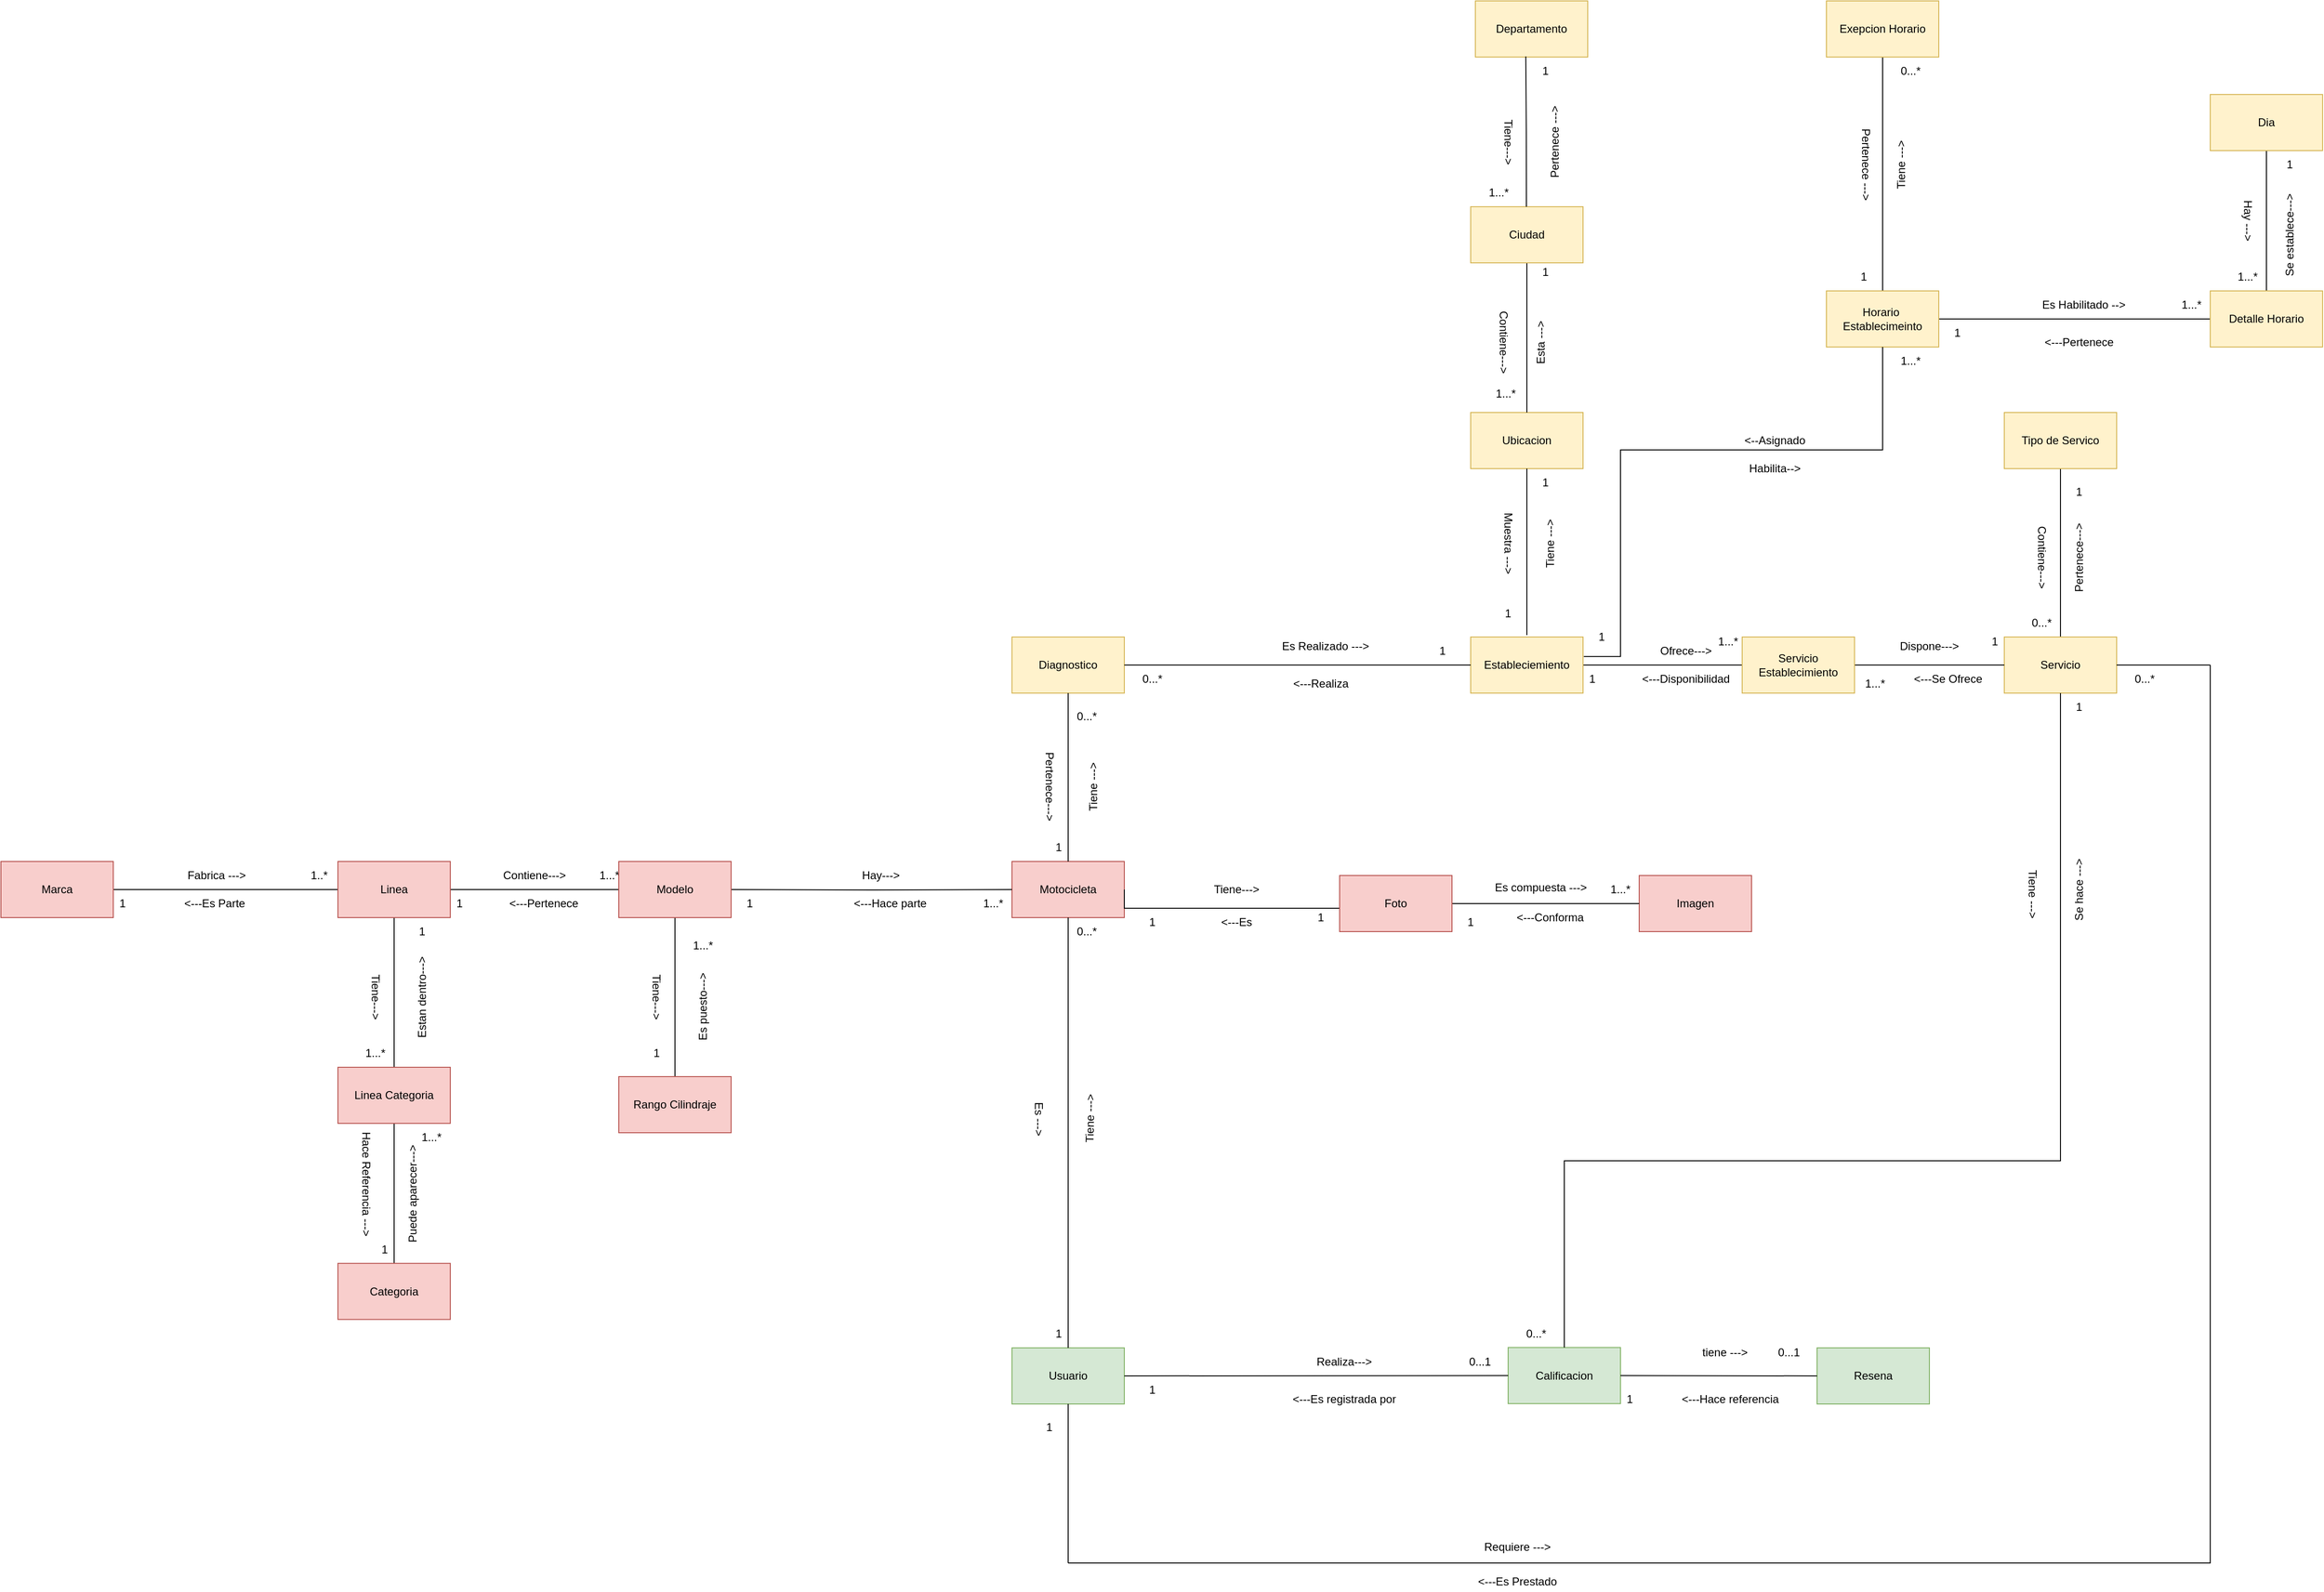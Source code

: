 <mxfile version="26.0.10" pages="9">
  <diagram name="Modelo de Dominio" id="Q37I029_77jTggMF_tkB">
    <mxGraphModel dx="5134" dy="2986" grid="1" gridSize="10" guides="1" tooltips="1" connect="1" arrows="1" fold="1" page="1" pageScale="1" pageWidth="827" pageHeight="1169" math="0" shadow="0">
      <root>
        <mxCell id="UZFycFy28Sh8XMugKaMT-0" />
        <mxCell id="UZFycFy28Sh8XMugKaMT-1" parent="UZFycFy28Sh8XMugKaMT-0" />
        <mxCell id="UZFycFy28Sh8XMugKaMT-3" value="Motocicleta" style="rounded=0;whiteSpace=wrap;html=1;fillColor=#f8cecc;strokeColor=#b85450;" parent="UZFycFy28Sh8XMugKaMT-1" vertex="1">
          <mxGeometry x="-470" y="200" width="120" height="60" as="geometry" />
        </mxCell>
        <mxCell id="UZFycFy28Sh8XMugKaMT-4" value="Diagnostico" style="rounded=0;whiteSpace=wrap;html=1;fillColor=#fff2cc;strokeColor=#d6b656;" parent="UZFycFy28Sh8XMugKaMT-1" vertex="1">
          <mxGeometry x="-470" y="-40" width="120" height="60" as="geometry" />
        </mxCell>
        <mxCell id="vPIKu9ca3JcyivM7Hs8_-6" style="edgeStyle=orthogonalEdgeStyle;rounded=0;orthogonalLoop=1;jettySize=auto;html=1;endArrow=none;endFill=0;" parent="UZFycFy28Sh8XMugKaMT-1" source="UZFycFy28Sh8XMugKaMT-5" target="UZFycFy28Sh8XMugKaMT-152" edge="1">
          <mxGeometry relative="1" as="geometry" />
        </mxCell>
        <mxCell id="UZFycFy28Sh8XMugKaMT-5" value="Estableciemiento" style="rounded=0;whiteSpace=wrap;html=1;fillColor=#fff2cc;strokeColor=#d6b656;" parent="UZFycFy28Sh8XMugKaMT-1" vertex="1">
          <mxGeometry x="20" y="-40" width="120" height="60" as="geometry" />
        </mxCell>
        <mxCell id="UZFycFy28Sh8XMugKaMT-6" value="Usuario" style="rounded=0;whiteSpace=wrap;html=1;fillColor=#d5e8d4;strokeColor=#82b366;" parent="UZFycFy28Sh8XMugKaMT-1" vertex="1">
          <mxGeometry x="-470" y="720" width="120" height="60" as="geometry" />
        </mxCell>
        <mxCell id="UZFycFy28Sh8XMugKaMT-7" value="Calificacion" style="rounded=0;whiteSpace=wrap;html=1;fillColor=#d5e8d4;strokeColor=#82b366;" parent="UZFycFy28Sh8XMugKaMT-1" vertex="1">
          <mxGeometry x="60" y="719.63" width="120" height="60" as="geometry" />
        </mxCell>
        <mxCell id="UZFycFy28Sh8XMugKaMT-8" value="Ubicacion" style="rounded=0;whiteSpace=wrap;html=1;fillColor=#fff2cc;strokeColor=#d6b656;" parent="UZFycFy28Sh8XMugKaMT-1" vertex="1">
          <mxGeometry x="20" y="-280" width="120" height="60" as="geometry" />
        </mxCell>
        <mxCell id="UZFycFy28Sh8XMugKaMT-9" value="" style="endArrow=none;html=1;rounded=0;" parent="UZFycFy28Sh8XMugKaMT-1" source="UZFycFy28Sh8XMugKaMT-4" target="UZFycFy28Sh8XMugKaMT-5" edge="1">
          <mxGeometry width="50" height="50" relative="1" as="geometry">
            <mxPoint x="-60.0" y="-10" as="sourcePoint" />
            <mxPoint x="40" y="-10.5" as="targetPoint" />
          </mxGeometry>
        </mxCell>
        <mxCell id="UZFycFy28Sh8XMugKaMT-10" value="" style="endArrow=none;html=1;rounded=0;entryX=0.5;entryY=1;entryDx=0;entryDy=0;exitX=0.5;exitY=0;exitDx=0;exitDy=0;" parent="UZFycFy28Sh8XMugKaMT-1" source="UZFycFy28Sh8XMugKaMT-3" target="UZFycFy28Sh8XMugKaMT-4" edge="1">
          <mxGeometry width="50" height="50" relative="1" as="geometry">
            <mxPoint x="-450" y="130" as="sourcePoint" />
            <mxPoint x="-400" y="80" as="targetPoint" />
          </mxGeometry>
        </mxCell>
        <mxCell id="UZFycFy28Sh8XMugKaMT-11" value="" style="endArrow=none;html=1;rounded=0;entryX=0.5;entryY=1;entryDx=0;entryDy=0;exitX=0.5;exitY=0;exitDx=0;exitDy=0;" parent="UZFycFy28Sh8XMugKaMT-1" source="UZFycFy28Sh8XMugKaMT-6" target="UZFycFy28Sh8XMugKaMT-3" edge="1">
          <mxGeometry width="50" height="50" relative="1" as="geometry">
            <mxPoint x="-380" y="670" as="sourcePoint" />
            <mxPoint x="-330" y="620" as="targetPoint" />
          </mxGeometry>
        </mxCell>
        <mxCell id="UZFycFy28Sh8XMugKaMT-12" value="" style="endArrow=none;html=1;rounded=0;entryX=0.5;entryY=1;entryDx=0;entryDy=0;" parent="UZFycFy28Sh8XMugKaMT-1" target="UZFycFy28Sh8XMugKaMT-6" edge="1">
          <mxGeometry width="50" height="50" relative="1" as="geometry">
            <mxPoint x="-410" y="950" as="sourcePoint" />
            <mxPoint x="-270" y="770" as="targetPoint" />
          </mxGeometry>
        </mxCell>
        <mxCell id="UZFycFy28Sh8XMugKaMT-13" value="" style="endArrow=none;html=1;rounded=0;exitX=1;exitY=0.5;exitDx=0;exitDy=0;entryX=0;entryY=0.5;entryDx=0;entryDy=0;" parent="UZFycFy28Sh8XMugKaMT-1" source="UZFycFy28Sh8XMugKaMT-6" target="UZFycFy28Sh8XMugKaMT-7" edge="1">
          <mxGeometry width="50" height="50" relative="1" as="geometry">
            <mxPoint x="-253" y="750" as="sourcePoint" />
            <mxPoint y="770" as="targetPoint" />
          </mxGeometry>
        </mxCell>
        <mxCell id="UZFycFy28Sh8XMugKaMT-15" value="" style="endArrow=none;html=1;rounded=0;entryX=0.5;entryY=1;entryDx=0;entryDy=0;exitX=0.5;exitY=-0.034;exitDx=0;exitDy=0;exitPerimeter=0;" parent="UZFycFy28Sh8XMugKaMT-1" source="UZFycFy28Sh8XMugKaMT-5" target="UZFycFy28Sh8XMugKaMT-8" edge="1">
          <mxGeometry width="50" height="50" relative="1" as="geometry">
            <mxPoint x="50" y="-70" as="sourcePoint" />
            <mxPoint x="100" y="-120" as="targetPoint" />
          </mxGeometry>
        </mxCell>
        <mxCell id="UZFycFy28Sh8XMugKaMT-16" value="" style="endArrow=none;html=1;rounded=0;entryX=0.5;entryY=1;entryDx=0;entryDy=0;" parent="UZFycFy28Sh8XMugKaMT-1" edge="1">
          <mxGeometry width="50" height="50" relative="1" as="geometry">
            <mxPoint x="650" y="-40" as="sourcePoint" />
            <mxPoint x="650" y="-220" as="targetPoint" />
          </mxGeometry>
        </mxCell>
        <mxCell id="UZFycFy28Sh8XMugKaMT-17" value="Tiene ---&amp;gt;" style="text;html=1;align=center;verticalAlign=middle;whiteSpace=wrap;rounded=0;rotation=-89;" parent="UZFycFy28Sh8XMugKaMT-1" vertex="1">
          <mxGeometry x="-416.5" y="460" width="60" height="30" as="geometry" />
        </mxCell>
        <mxCell id="UZFycFy28Sh8XMugKaMT-20" value="0...*" style="text;html=1;align=center;verticalAlign=middle;whiteSpace=wrap;rounded=0;" parent="UZFycFy28Sh8XMugKaMT-1" vertex="1">
          <mxGeometry x="-420" y="30" width="60" height="30" as="geometry" />
        </mxCell>
        <mxCell id="UZFycFy28Sh8XMugKaMT-21" value="1" style="text;html=1;align=center;verticalAlign=middle;whiteSpace=wrap;rounded=0;" parent="UZFycFy28Sh8XMugKaMT-1" vertex="1">
          <mxGeometry x="-450" y="170" width="60" height="30" as="geometry" />
        </mxCell>
        <mxCell id="UZFycFy28Sh8XMugKaMT-24" value="0...*" style="text;html=1;align=center;verticalAlign=middle;whiteSpace=wrap;rounded=0;" parent="UZFycFy28Sh8XMugKaMT-1" vertex="1">
          <mxGeometry x="-420" y="260" width="60" height="30" as="geometry" />
        </mxCell>
        <mxCell id="UZFycFy28Sh8XMugKaMT-25" value="&lt;br&gt;Es ---&amp;gt;" style="text;html=1;align=center;verticalAlign=middle;whiteSpace=wrap;rounded=0;rotation=90;" parent="UZFycFy28Sh8XMugKaMT-1" vertex="1">
          <mxGeometry x="-463.5" y="460" width="60" height="30" as="geometry" />
        </mxCell>
        <mxCell id="UZFycFy28Sh8XMugKaMT-26" value="1" style="text;html=1;align=center;verticalAlign=middle;whiteSpace=wrap;rounded=0;" parent="UZFycFy28Sh8XMugKaMT-1" vertex="1">
          <mxGeometry x="-450" y="690" width="60" height="30" as="geometry" />
        </mxCell>
        <mxCell id="UZFycFy28Sh8XMugKaMT-29" value="&amp;lt;---Realiza" style="text;html=1;align=center;verticalAlign=middle;whiteSpace=wrap;rounded=0;" parent="UZFycFy28Sh8XMugKaMT-1" vertex="1">
          <mxGeometry x="-175" y="-5" width="70" height="30" as="geometry" />
        </mxCell>
        <mxCell id="UZFycFy28Sh8XMugKaMT-30" value="Es Realizado ---&amp;gt;" style="text;html=1;align=center;verticalAlign=middle;whiteSpace=wrap;rounded=0;" parent="UZFycFy28Sh8XMugKaMT-1" vertex="1">
          <mxGeometry x="-190" y="-45" width="110" height="30" as="geometry" />
        </mxCell>
        <mxCell id="UZFycFy28Sh8XMugKaMT-31" value="0...*" style="text;html=1;align=center;verticalAlign=middle;whiteSpace=wrap;rounded=0;" parent="UZFycFy28Sh8XMugKaMT-1" vertex="1">
          <mxGeometry x="-350" y="-10" width="60" height="30" as="geometry" />
        </mxCell>
        <mxCell id="UZFycFy28Sh8XMugKaMT-32" value="1" style="text;html=1;align=center;verticalAlign=middle;whiteSpace=wrap;rounded=0;" parent="UZFycFy28Sh8XMugKaMT-1" vertex="1">
          <mxGeometry x="-40" y="-40" width="60" height="30" as="geometry" />
        </mxCell>
        <mxCell id="UZFycFy28Sh8XMugKaMT-33" value="0...*" style="text;html=1;align=center;verticalAlign=middle;whiteSpace=wrap;rounded=0;" parent="UZFycFy28Sh8XMugKaMT-1" vertex="1">
          <mxGeometry x="60" y="689.63" width="60" height="30" as="geometry" />
        </mxCell>
        <mxCell id="UZFycFy28Sh8XMugKaMT-36" value="Tiene ---&amp;gt;" style="text;html=1;align=center;verticalAlign=middle;whiteSpace=wrap;rounded=0;rotation=-90;" parent="UZFycFy28Sh8XMugKaMT-1" vertex="1">
          <mxGeometry x="75" y="-155" width="60" height="30" as="geometry" />
        </mxCell>
        <mxCell id="UZFycFy28Sh8XMugKaMT-37" value="Muestra ---&amp;gt;" style="text;html=1;align=center;verticalAlign=middle;whiteSpace=wrap;rounded=0;rotation=90;" parent="UZFycFy28Sh8XMugKaMT-1" vertex="1">
          <mxGeometry x="20" y="-155" width="80" height="30" as="geometry" />
        </mxCell>
        <mxCell id="UZFycFy28Sh8XMugKaMT-38" value="1" style="text;html=1;align=center;verticalAlign=middle;whiteSpace=wrap;rounded=0;" parent="UZFycFy28Sh8XMugKaMT-1" vertex="1">
          <mxGeometry x="70" y="-220" width="60" height="30" as="geometry" />
        </mxCell>
        <mxCell id="UZFycFy28Sh8XMugKaMT-39" value="1" style="text;html=1;align=center;verticalAlign=middle;whiteSpace=wrap;rounded=0;" parent="UZFycFy28Sh8XMugKaMT-1" vertex="1">
          <mxGeometry x="30" y="-80" width="60" height="30" as="geometry" />
        </mxCell>
        <mxCell id="UZFycFy28Sh8XMugKaMT-42" value="&amp;lt;---Se Ofrece" style="text;html=1;align=center;verticalAlign=middle;whiteSpace=wrap;rounded=0;" parent="UZFycFy28Sh8XMugKaMT-1" vertex="1">
          <mxGeometry x="490" y="-10" width="80" height="30" as="geometry" />
        </mxCell>
        <mxCell id="UZFycFy28Sh8XMugKaMT-43" value="Ofrece---&amp;gt;" style="text;html=1;align=center;verticalAlign=middle;whiteSpace=wrap;rounded=0;" parent="UZFycFy28Sh8XMugKaMT-1" vertex="1">
          <mxGeometry x="220" y="-40" width="60" height="30" as="geometry" />
        </mxCell>
        <mxCell id="UZFycFy28Sh8XMugKaMT-44" value="1...*" style="text;html=1;align=center;verticalAlign=middle;whiteSpace=wrap;rounded=0;" parent="UZFycFy28Sh8XMugKaMT-1" vertex="1">
          <mxGeometry x="434" width="36" height="20" as="geometry" />
        </mxCell>
        <mxCell id="UZFycFy28Sh8XMugKaMT-45" value="1" style="text;html=1;align=center;verticalAlign=middle;whiteSpace=wrap;rounded=0;" parent="UZFycFy28Sh8XMugKaMT-1" vertex="1">
          <mxGeometry x="120" y="-10" width="60" height="30" as="geometry" />
        </mxCell>
        <mxCell id="UZFycFy28Sh8XMugKaMT-46" value="&amp;lt;---Es registrada por" style="text;html=1;align=center;verticalAlign=middle;whiteSpace=wrap;rounded=0;" parent="UZFycFy28Sh8XMugKaMT-1" vertex="1">
          <mxGeometry x="-180" y="760" width="130" height="30" as="geometry" />
        </mxCell>
        <mxCell id="UZFycFy28Sh8XMugKaMT-47" value="Realiza---&amp;gt;" style="text;html=1;align=center;verticalAlign=middle;whiteSpace=wrap;rounded=0;" parent="UZFycFy28Sh8XMugKaMT-1" vertex="1">
          <mxGeometry x="-150" y="719.63" width="70" height="30" as="geometry" />
        </mxCell>
        <mxCell id="UZFycFy28Sh8XMugKaMT-50" value="0...1" style="text;html=1;align=center;verticalAlign=middle;whiteSpace=wrap;rounded=0;" parent="UZFycFy28Sh8XMugKaMT-1" vertex="1">
          <mxGeometry y="719.63" width="60" height="30" as="geometry" />
        </mxCell>
        <mxCell id="UZFycFy28Sh8XMugKaMT-51" value="1" style="text;html=1;align=center;verticalAlign=middle;whiteSpace=wrap;rounded=0;" parent="UZFycFy28Sh8XMugKaMT-1" vertex="1">
          <mxGeometry x="-350" y="750" width="60" height="30" as="geometry" />
        </mxCell>
        <mxCell id="UZFycFy28Sh8XMugKaMT-52" value="&amp;lt;---Es Prestado" style="text;html=1;align=center;verticalAlign=middle;whiteSpace=wrap;rounded=0;" parent="UZFycFy28Sh8XMugKaMT-1" vertex="1">
          <mxGeometry x="10" y="960" width="120" height="20" as="geometry" />
        </mxCell>
        <mxCell id="UZFycFy28Sh8XMugKaMT-53" value="&lt;div&gt;&lt;br&gt;&lt;/div&gt;&lt;div&gt;Requiere ---&amp;gt;&lt;/div&gt;" style="text;html=1;align=center;verticalAlign=middle;whiteSpace=wrap;rounded=0;" parent="UZFycFy28Sh8XMugKaMT-1" vertex="1">
          <mxGeometry x="30" y="910" width="80" height="30" as="geometry" />
        </mxCell>
        <mxCell id="UZFycFy28Sh8XMugKaMT-56" value="Servicio" style="rounded=0;whiteSpace=wrap;html=1;fillColor=#fff2cc;strokeColor=#d6b656;" parent="UZFycFy28Sh8XMugKaMT-1" vertex="1">
          <mxGeometry x="590" y="-40" width="120" height="60" as="geometry" />
        </mxCell>
        <mxCell id="UZFycFy28Sh8XMugKaMT-57" value="Tipo de Servico" style="rounded=0;whiteSpace=wrap;html=1;fillColor=#fff2cc;strokeColor=#d6b656;" parent="UZFycFy28Sh8XMugKaMT-1" vertex="1">
          <mxGeometry x="590" y="-280" width="120" height="60" as="geometry" />
        </mxCell>
        <mxCell id="UZFycFy28Sh8XMugKaMT-58" value="0...*" style="text;html=1;align=center;verticalAlign=middle;whiteSpace=wrap;rounded=0;" parent="UZFycFy28Sh8XMugKaMT-1" vertex="1">
          <mxGeometry x="710" y="-10" width="60" height="30" as="geometry" />
        </mxCell>
        <mxCell id="UZFycFy28Sh8XMugKaMT-59" value="1" style="text;html=1;align=center;verticalAlign=middle;whiteSpace=wrap;rounded=0;" parent="UZFycFy28Sh8XMugKaMT-1" vertex="1">
          <mxGeometry x="-460" y="790" width="60" height="30" as="geometry" />
        </mxCell>
        <mxCell id="UZFycFy28Sh8XMugKaMT-60" value="Pertenece---&amp;gt;" style="text;html=1;align=center;verticalAlign=middle;whiteSpace=wrap;rounded=0;rotation=-90;" parent="UZFycFy28Sh8XMugKaMT-1" vertex="1">
          <mxGeometry x="630" y="-140" width="80" height="30" as="geometry" />
        </mxCell>
        <mxCell id="UZFycFy28Sh8XMugKaMT-61" value="&lt;div&gt;Contiene---&amp;gt;&lt;/div&gt;" style="text;html=1;align=center;verticalAlign=middle;whiteSpace=wrap;rounded=0;rotation=90;" parent="UZFycFy28Sh8XMugKaMT-1" vertex="1">
          <mxGeometry x="590" y="-140" width="80" height="30" as="geometry" />
        </mxCell>
        <mxCell id="UZFycFy28Sh8XMugKaMT-62" value="0...*" style="text;html=1;align=center;verticalAlign=middle;whiteSpace=wrap;rounded=0;" parent="UZFycFy28Sh8XMugKaMT-1" vertex="1">
          <mxGeometry x="600" y="-70" width="60" height="30" as="geometry" />
        </mxCell>
        <mxCell id="UZFycFy28Sh8XMugKaMT-63" value="1" style="text;html=1;align=center;verticalAlign=middle;whiteSpace=wrap;rounded=0;" parent="UZFycFy28Sh8XMugKaMT-1" vertex="1">
          <mxGeometry x="640" y="-210" width="60" height="30" as="geometry" />
        </mxCell>
        <mxCell id="UZFycFy28Sh8XMugKaMT-64" value="Resena" style="rounded=0;whiteSpace=wrap;html=1;fillColor=#d5e8d4;strokeColor=#82b366;" parent="UZFycFy28Sh8XMugKaMT-1" vertex="1">
          <mxGeometry x="390" y="720" width="120" height="60" as="geometry" />
        </mxCell>
        <mxCell id="UZFycFy28Sh8XMugKaMT-65" value="" style="endArrow=none;html=1;rounded=0;entryX=0;entryY=0.5;entryDx=0;entryDy=0;exitX=1;exitY=0.5;exitDx=0;exitDy=0;" parent="UZFycFy28Sh8XMugKaMT-1" source="UZFycFy28Sh8XMugKaMT-7" target="UZFycFy28Sh8XMugKaMT-64" edge="1">
          <mxGeometry width="50" height="50" relative="1" as="geometry">
            <mxPoint x="-380" y="810" as="sourcePoint" />
            <mxPoint x="-330" y="760" as="targetPoint" />
          </mxGeometry>
        </mxCell>
        <mxCell id="UZFycFy28Sh8XMugKaMT-66" value="&amp;lt;---Hace referencia&amp;nbsp;" style="text;html=1;align=center;verticalAlign=middle;whiteSpace=wrap;rounded=0;" parent="UZFycFy28Sh8XMugKaMT-1" vertex="1">
          <mxGeometry x="244" y="760" width="110" height="30" as="geometry" />
        </mxCell>
        <mxCell id="UZFycFy28Sh8XMugKaMT-67" value="&amp;nbsp;tiene ---&amp;gt;" style="text;html=1;align=center;verticalAlign=middle;whiteSpace=wrap;rounded=0;" parent="UZFycFy28Sh8XMugKaMT-1" vertex="1">
          <mxGeometry x="260" y="710" width="60" height="30" as="geometry" />
        </mxCell>
        <mxCell id="UZFycFy28Sh8XMugKaMT-70" value="0...1" style="text;html=1;align=center;verticalAlign=middle;whiteSpace=wrap;rounded=0;" parent="UZFycFy28Sh8XMugKaMT-1" vertex="1">
          <mxGeometry x="330" y="710" width="60" height="30" as="geometry" />
        </mxCell>
        <mxCell id="UZFycFy28Sh8XMugKaMT-71" value="1" style="text;html=1;align=center;verticalAlign=middle;whiteSpace=wrap;rounded=0;" parent="UZFycFy28Sh8XMugKaMT-1" vertex="1">
          <mxGeometry x="160" y="760" width="60" height="30" as="geometry" />
        </mxCell>
        <mxCell id="UZFycFy28Sh8XMugKaMT-72" value="Tiene ---&amp;gt;" style="text;html=1;align=center;verticalAlign=middle;whiteSpace=wrap;rounded=0;rotation=-90;" parent="UZFycFy28Sh8XMugKaMT-1" vertex="1">
          <mxGeometry x="-413" y="105" width="60" height="30" as="geometry" />
        </mxCell>
        <mxCell id="UZFycFy28Sh8XMugKaMT-75" value="Pertenece---&amp;gt;" style="text;html=1;align=center;verticalAlign=middle;whiteSpace=wrap;rounded=0;rotation=90;" parent="UZFycFy28Sh8XMugKaMT-1" vertex="1">
          <mxGeometry x="-470" y="105" width="80" height="30" as="geometry" />
        </mxCell>
        <mxCell id="UZFycFy28Sh8XMugKaMT-76" style="edgeStyle=orthogonalEdgeStyle;rounded=0;orthogonalLoop=1;jettySize=auto;html=1;entryX=1;entryY=0.5;entryDx=0;entryDy=0;endArrow=none;endFill=0;exitX=0;exitY=0.5;exitDx=0;exitDy=0;" parent="UZFycFy28Sh8XMugKaMT-1" source="UZFycFy28Sh8XMugKaMT-102" target="UZFycFy28Sh8XMugKaMT-3" edge="1">
          <mxGeometry relative="1" as="geometry">
            <Array as="points">
              <mxPoint x="-100" y="265" />
              <mxPoint x="-100" y="250" />
              <mxPoint x="-350" y="250" />
            </Array>
            <mxPoint x="-99.952" y="360" as="sourcePoint" />
          </mxGeometry>
        </mxCell>
        <mxCell id="UZFycFy28Sh8XMugKaMT-77" value="" style="endArrow=none;html=1;rounded=0;exitX=0.5;exitY=0;exitDx=0;exitDy=0;entryX=0.5;entryY=1;entryDx=0;entryDy=0;" parent="UZFycFy28Sh8XMugKaMT-1" source="UZFycFy28Sh8XMugKaMT-7" target="UZFycFy28Sh8XMugKaMT-56" edge="1">
          <mxGeometry width="50" height="50" relative="1" as="geometry">
            <mxPoint x="710" y="720" as="sourcePoint" />
            <mxPoint x="710" y="280" as="targetPoint" />
            <Array as="points">
              <mxPoint x="120" y="520" />
              <mxPoint x="650" y="520" />
            </Array>
          </mxGeometry>
        </mxCell>
        <mxCell id="UZFycFy28Sh8XMugKaMT-78" value="" style="endArrow=none;html=1;rounded=0;" parent="UZFycFy28Sh8XMugKaMT-1" edge="1">
          <mxGeometry width="50" height="50" relative="1" as="geometry">
            <mxPoint x="810" y="-10" as="sourcePoint" />
            <mxPoint x="-410" y="950" as="targetPoint" />
            <Array as="points">
              <mxPoint x="810" y="950" />
            </Array>
          </mxGeometry>
        </mxCell>
        <mxCell id="UZFycFy28Sh8XMugKaMT-79" value="" style="endArrow=none;html=1;rounded=0;exitX=1;exitY=0.5;exitDx=0;exitDy=0;" parent="UZFycFy28Sh8XMugKaMT-1" source="UZFycFy28Sh8XMugKaMT-56" edge="1">
          <mxGeometry width="50" height="50" relative="1" as="geometry">
            <mxPoint x="720" y="40" as="sourcePoint" />
            <mxPoint x="810" y="-10" as="targetPoint" />
          </mxGeometry>
        </mxCell>
        <mxCell id="UZFycFy28Sh8XMugKaMT-80" value="1" style="text;html=1;align=center;verticalAlign=middle;whiteSpace=wrap;rounded=0;" parent="UZFycFy28Sh8XMugKaMT-1" vertex="1">
          <mxGeometry x="640" y="20" width="60" height="30" as="geometry" />
        </mxCell>
        <mxCell id="UZFycFy28Sh8XMugKaMT-81" style="edgeStyle=orthogonalEdgeStyle;rounded=0;orthogonalLoop=1;jettySize=auto;html=1;entryX=0;entryY=0.5;entryDx=0;entryDy=0;endArrow=none;endFill=0;" parent="UZFycFy28Sh8XMugKaMT-1" edge="1">
          <mxGeometry relative="1" as="geometry">
            <mxPoint x="-1070" y="230" as="sourcePoint" />
            <mxPoint x="-890" y="230" as="targetPoint" />
          </mxGeometry>
        </mxCell>
        <mxCell id="UZFycFy28Sh8XMugKaMT-82" style="edgeStyle=orthogonalEdgeStyle;rounded=0;orthogonalLoop=1;jettySize=auto;html=1;entryX=0;entryY=0.5;entryDx=0;entryDy=0;endArrow=none;endFill=0;exitX=1;exitY=0.5;exitDx=0;exitDy=0;" parent="UZFycFy28Sh8XMugKaMT-1" target="UZFycFy28Sh8XMugKaMT-3" edge="1">
          <mxGeometry relative="1" as="geometry">
            <mxPoint x="-770" y="230" as="sourcePoint" />
            <mxPoint x="-590.0" y="230" as="targetPoint" />
          </mxGeometry>
        </mxCell>
        <mxCell id="UZFycFy28Sh8XMugKaMT-83" value="1...*" style="text;html=1;align=center;verticalAlign=middle;whiteSpace=wrap;rounded=0;" parent="UZFycFy28Sh8XMugKaMT-1" vertex="1">
          <mxGeometry x="-520" y="230" width="60" height="30" as="geometry" />
        </mxCell>
        <mxCell id="UZFycFy28Sh8XMugKaMT-86" value="1" style="text;html=1;align=center;verticalAlign=middle;whiteSpace=wrap;rounded=0;" parent="UZFycFy28Sh8XMugKaMT-1" vertex="1">
          <mxGeometry x="-780" y="230" width="60" height="30" as="geometry" />
        </mxCell>
        <mxCell id="UZFycFy28Sh8XMugKaMT-87" value="&amp;lt;---Hace parte" style="text;html=1;align=center;verticalAlign=middle;whiteSpace=wrap;rounded=0;rotation=0;" parent="UZFycFy28Sh8XMugKaMT-1" vertex="1">
          <mxGeometry x="-640" y="230" width="80" height="30" as="geometry" />
        </mxCell>
        <mxCell id="UZFycFy28Sh8XMugKaMT-90" value="&amp;lt;---Pertenece" style="text;html=1;align=center;verticalAlign=middle;whiteSpace=wrap;rounded=0;" parent="UZFycFy28Sh8XMugKaMT-1" vertex="1">
          <mxGeometry x="-1020" y="230" width="100" height="30" as="geometry" />
        </mxCell>
        <mxCell id="UZFycFy28Sh8XMugKaMT-91" value="Contiene---&amp;gt;" style="text;html=1;align=center;verticalAlign=middle;whiteSpace=wrap;rounded=0;" parent="UZFycFy28Sh8XMugKaMT-1" vertex="1">
          <mxGeometry x="-1020" y="200" width="80" height="30" as="geometry" />
        </mxCell>
        <mxCell id="UZFycFy28Sh8XMugKaMT-92" value="1...*" style="text;html=1;align=center;verticalAlign=middle;whiteSpace=wrap;rounded=0;" parent="UZFycFy28Sh8XMugKaMT-1" vertex="1">
          <mxGeometry x="-930" y="200" width="60" height="30" as="geometry" />
        </mxCell>
        <mxCell id="UZFycFy28Sh8XMugKaMT-93" value="1" style="text;html=1;align=center;verticalAlign=middle;whiteSpace=wrap;rounded=0;" parent="UZFycFy28Sh8XMugKaMT-1" vertex="1">
          <mxGeometry x="-1090" y="230" width="60" height="30" as="geometry" />
        </mxCell>
        <mxCell id="UZFycFy28Sh8XMugKaMT-95" value="1..*" style="text;html=1;align=center;verticalAlign=middle;whiteSpace=wrap;rounded=0;" parent="UZFycFy28Sh8XMugKaMT-1" vertex="1">
          <mxGeometry x="-1240" y="200" width="60" height="30" as="geometry" />
        </mxCell>
        <mxCell id="UZFycFy28Sh8XMugKaMT-96" style="edgeStyle=orthogonalEdgeStyle;rounded=0;orthogonalLoop=1;jettySize=auto;html=1;entryX=0.5;entryY=0;entryDx=0;entryDy=0;endArrow=none;endFill=0;" parent="UZFycFy28Sh8XMugKaMT-1" source="UZFycFy28Sh8XMugKaMT-97" target="UZFycFy28Sh8XMugKaMT-136" edge="1">
          <mxGeometry relative="1" as="geometry" />
        </mxCell>
        <mxCell id="UZFycFy28Sh8XMugKaMT-97" value="Modelo" style="rounded=0;whiteSpace=wrap;html=1;fillColor=#f8cecc;strokeColor=#b85450;" parent="UZFycFy28Sh8XMugKaMT-1" vertex="1">
          <mxGeometry x="-890" y="200" width="120" height="60" as="geometry" />
        </mxCell>
        <mxCell id="UZFycFy28Sh8XMugKaMT-98" value="Hay---&amp;gt;" style="text;html=1;align=center;verticalAlign=middle;whiteSpace=wrap;rounded=0;" parent="UZFycFy28Sh8XMugKaMT-1" vertex="1">
          <mxGeometry x="-640" y="200" width="60" height="30" as="geometry" />
        </mxCell>
        <mxCell id="UZFycFy28Sh8XMugKaMT-99" value="1" style="text;html=1;align=center;verticalAlign=middle;whiteSpace=wrap;rounded=0;" parent="UZFycFy28Sh8XMugKaMT-1" vertex="1">
          <mxGeometry x="-1450" y="230" width="60" height="30" as="geometry" />
        </mxCell>
        <mxCell id="UZFycFy28Sh8XMugKaMT-100" value="Imagen" style="rounded=0;whiteSpace=wrap;html=1;fillColor=#f8cecc;strokeColor=#b85450;" parent="UZFycFy28Sh8XMugKaMT-1" vertex="1">
          <mxGeometry x="200" y="215" width="120" height="60" as="geometry" />
        </mxCell>
        <mxCell id="UZFycFy28Sh8XMugKaMT-101" style="edgeStyle=orthogonalEdgeStyle;rounded=0;orthogonalLoop=1;jettySize=auto;html=1;endArrow=none;endFill=0;" parent="UZFycFy28Sh8XMugKaMT-1" source="UZFycFy28Sh8XMugKaMT-102" target="UZFycFy28Sh8XMugKaMT-100" edge="1">
          <mxGeometry relative="1" as="geometry" />
        </mxCell>
        <mxCell id="UZFycFy28Sh8XMugKaMT-102" value="Foto" style="rounded=0;whiteSpace=wrap;html=1;fillColor=#f8cecc;strokeColor=#b85450;" parent="UZFycFy28Sh8XMugKaMT-1" vertex="1">
          <mxGeometry x="-120" y="215" width="120" height="60" as="geometry" />
        </mxCell>
        <mxCell id="UZFycFy28Sh8XMugKaMT-103" value="&amp;lt;---Es" style="text;html=1;align=center;verticalAlign=middle;whiteSpace=wrap;rounded=0;" parent="UZFycFy28Sh8XMugKaMT-1" vertex="1">
          <mxGeometry x="-260" y="250" width="60" height="30" as="geometry" />
        </mxCell>
        <mxCell id="UZFycFy28Sh8XMugKaMT-104" value="1" style="text;html=1;align=center;verticalAlign=middle;whiteSpace=wrap;rounded=0;" parent="UZFycFy28Sh8XMugKaMT-1" vertex="1">
          <mxGeometry x="-350" y="250" width="60" height="30" as="geometry" />
        </mxCell>
        <mxCell id="UZFycFy28Sh8XMugKaMT-107" value="1" style="text;html=1;align=center;verticalAlign=middle;whiteSpace=wrap;rounded=0;" parent="UZFycFy28Sh8XMugKaMT-1" vertex="1">
          <mxGeometry x="-170" y="245" width="60" height="30" as="geometry" />
        </mxCell>
        <mxCell id="UZFycFy28Sh8XMugKaMT-108" value="Tiene---&amp;gt;" style="text;html=1;align=center;verticalAlign=middle;whiteSpace=wrap;rounded=0;" parent="UZFycFy28Sh8XMugKaMT-1" vertex="1">
          <mxGeometry x="-260" y="215" width="60" height="30" as="geometry" />
        </mxCell>
        <mxCell id="UZFycFy28Sh8XMugKaMT-110" value="Es compuesta ---&amp;gt;" style="text;html=1;align=center;verticalAlign=middle;whiteSpace=wrap;rounded=0;" parent="UZFycFy28Sh8XMugKaMT-1" vertex="1">
          <mxGeometry x="30" y="212.5" width="130" height="30" as="geometry" />
        </mxCell>
        <mxCell id="UZFycFy28Sh8XMugKaMT-111" value="1...*" style="text;html=1;align=center;verticalAlign=middle;whiteSpace=wrap;rounded=0;" parent="UZFycFy28Sh8XMugKaMT-1" vertex="1">
          <mxGeometry x="150" y="215" width="60" height="30" as="geometry" />
        </mxCell>
        <mxCell id="UZFycFy28Sh8XMugKaMT-112" value="1" style="text;html=1;align=center;verticalAlign=middle;whiteSpace=wrap;rounded=0;" parent="UZFycFy28Sh8XMugKaMT-1" vertex="1">
          <mxGeometry x="-10" y="250" width="60" height="30" as="geometry" />
        </mxCell>
        <mxCell id="UZFycFy28Sh8XMugKaMT-113" value="&amp;lt;---Conforma" style="text;html=1;align=center;verticalAlign=middle;whiteSpace=wrap;rounded=0;" parent="UZFycFy28Sh8XMugKaMT-1" vertex="1">
          <mxGeometry x="65" y="245" width="80" height="30" as="geometry" />
        </mxCell>
        <mxCell id="UZFycFy28Sh8XMugKaMT-114" style="edgeStyle=orthogonalEdgeStyle;rounded=0;orthogonalLoop=1;jettySize=auto;html=1;entryX=1;entryY=0.5;entryDx=0;entryDy=0;endArrow=none;endFill=0;" parent="UZFycFy28Sh8XMugKaMT-1" source="UZFycFy28Sh8XMugKaMT-116" target="UZFycFy28Sh8XMugKaMT-119" edge="1">
          <mxGeometry relative="1" as="geometry" />
        </mxCell>
        <mxCell id="UZFycFy28Sh8XMugKaMT-115" style="edgeStyle=orthogonalEdgeStyle;rounded=0;orthogonalLoop=1;jettySize=auto;html=1;endArrow=none;endFill=0;" parent="UZFycFy28Sh8XMugKaMT-1" source="UZFycFy28Sh8XMugKaMT-116" target="UZFycFy28Sh8XMugKaMT-120" edge="1">
          <mxGeometry relative="1" as="geometry" />
        </mxCell>
        <mxCell id="UZFycFy28Sh8XMugKaMT-116" value="Linea" style="rounded=0;whiteSpace=wrap;html=1;fillColor=#f8cecc;strokeColor=#b85450;" parent="UZFycFy28Sh8XMugKaMT-1" vertex="1">
          <mxGeometry x="-1190" y="200" width="120" height="60" as="geometry" />
        </mxCell>
        <mxCell id="UZFycFy28Sh8XMugKaMT-117" style="edgeStyle=orthogonalEdgeStyle;rounded=0;orthogonalLoop=1;jettySize=auto;html=1;entryX=0.5;entryY=1;entryDx=0;entryDy=0;endArrow=none;endFill=0;" parent="UZFycFy28Sh8XMugKaMT-1" source="UZFycFy28Sh8XMugKaMT-118" target="UZFycFy28Sh8XMugKaMT-120" edge="1">
          <mxGeometry relative="1" as="geometry" />
        </mxCell>
        <mxCell id="UZFycFy28Sh8XMugKaMT-118" value="Categoria" style="rounded=0;whiteSpace=wrap;html=1;fillColor=#f8cecc;strokeColor=#b85450;" parent="UZFycFy28Sh8XMugKaMT-1" vertex="1">
          <mxGeometry x="-1190" y="629.63" width="120" height="60" as="geometry" />
        </mxCell>
        <mxCell id="UZFycFy28Sh8XMugKaMT-119" value="Marca" style="rounded=0;whiteSpace=wrap;html=1;fillColor=#f8cecc;strokeColor=#b85450;" parent="UZFycFy28Sh8XMugKaMT-1" vertex="1">
          <mxGeometry x="-1550" y="200" width="120" height="60" as="geometry" />
        </mxCell>
        <mxCell id="UZFycFy28Sh8XMugKaMT-120" value="Linea Categoria" style="rounded=0;whiteSpace=wrap;html=1;fillColor=#f8cecc;strokeColor=#b85450;" parent="UZFycFy28Sh8XMugKaMT-1" vertex="1">
          <mxGeometry x="-1190" y="420" width="120" height="60" as="geometry" />
        </mxCell>
        <mxCell id="UZFycFy28Sh8XMugKaMT-121" value="Tiene---&amp;gt;" style="text;html=1;align=center;verticalAlign=middle;whiteSpace=wrap;rounded=0;rotation=90;" parent="UZFycFy28Sh8XMugKaMT-1" vertex="1">
          <mxGeometry x="-1180" y="330" width="60" height="30" as="geometry" />
        </mxCell>
        <mxCell id="UZFycFy28Sh8XMugKaMT-123" value="1...*" style="text;html=1;align=center;verticalAlign=middle;whiteSpace=wrap;rounded=0;" parent="UZFycFy28Sh8XMugKaMT-1" vertex="1">
          <mxGeometry x="-1180" y="390" width="60" height="30" as="geometry" />
        </mxCell>
        <mxCell id="UZFycFy28Sh8XMugKaMT-125" value="Estan dentro---&amp;gt;" style="text;html=1;align=center;verticalAlign=middle;whiteSpace=wrap;rounded=0;rotation=-90;" parent="UZFycFy28Sh8XMugKaMT-1" vertex="1">
          <mxGeometry x="-1150" y="330" width="100" height="30" as="geometry" />
        </mxCell>
        <mxCell id="UZFycFy28Sh8XMugKaMT-126" value="1" style="text;html=1;align=center;verticalAlign=middle;whiteSpace=wrap;rounded=0;" parent="UZFycFy28Sh8XMugKaMT-1" vertex="1">
          <mxGeometry x="-1130" y="260" width="60" height="30" as="geometry" />
        </mxCell>
        <mxCell id="UZFycFy28Sh8XMugKaMT-128" value="Hace Referencia ---&amp;gt;" style="text;html=1;align=center;verticalAlign=middle;whiteSpace=wrap;rounded=0;rotation=90;" parent="UZFycFy28Sh8XMugKaMT-1" vertex="1">
          <mxGeometry x="-1220" y="530" width="120" height="30" as="geometry" />
        </mxCell>
        <mxCell id="UZFycFy28Sh8XMugKaMT-129" value="1" style="text;html=1;align=center;verticalAlign=middle;whiteSpace=wrap;rounded=0;" parent="UZFycFy28Sh8XMugKaMT-1" vertex="1">
          <mxGeometry x="-1170" y="599.63" width="60" height="30" as="geometry" />
        </mxCell>
        <mxCell id="UZFycFy28Sh8XMugKaMT-130" value="Puede aparecer---&amp;gt;" style="text;html=1;align=center;verticalAlign=middle;whiteSpace=wrap;rounded=0;rotation=-90;" parent="UZFycFy28Sh8XMugKaMT-1" vertex="1">
          <mxGeometry x="-1180" y="540" width="140" height="30" as="geometry" />
        </mxCell>
        <mxCell id="UZFycFy28Sh8XMugKaMT-131" value="1...*" style="text;html=1;align=center;verticalAlign=middle;whiteSpace=wrap;rounded=0;" parent="UZFycFy28Sh8XMugKaMT-1" vertex="1">
          <mxGeometry x="-1120" y="480" width="60" height="30" as="geometry" />
        </mxCell>
        <mxCell id="UZFycFy28Sh8XMugKaMT-134" value="&amp;lt;---Es Parte&amp;nbsp;" style="text;html=1;align=center;verticalAlign=middle;whiteSpace=wrap;rounded=0;" parent="UZFycFy28Sh8XMugKaMT-1" vertex="1">
          <mxGeometry x="-1365" y="230" width="90" height="30" as="geometry" />
        </mxCell>
        <mxCell id="UZFycFy28Sh8XMugKaMT-135" value="Fabrica ---&amp;gt;" style="text;html=1;align=center;verticalAlign=middle;resizable=0;points=[];autosize=1;strokeColor=none;fillColor=none;" parent="UZFycFy28Sh8XMugKaMT-1" vertex="1">
          <mxGeometry x="-1365" y="200" width="90" height="30" as="geometry" />
        </mxCell>
        <mxCell id="UZFycFy28Sh8XMugKaMT-136" value="Rango Cilindraje" style="rounded=0;whiteSpace=wrap;html=1;fillColor=#f8cecc;strokeColor=#b85450;" parent="UZFycFy28Sh8XMugKaMT-1" vertex="1">
          <mxGeometry x="-890" y="430" width="120" height="60" as="geometry" />
        </mxCell>
        <mxCell id="UZFycFy28Sh8XMugKaMT-137" value="Tiene---&amp;gt;" style="text;html=1;align=center;verticalAlign=middle;whiteSpace=wrap;rounded=0;rotation=90;" parent="UZFycFy28Sh8XMugKaMT-1" vertex="1">
          <mxGeometry x="-880" y="330" width="60" height="30" as="geometry" />
        </mxCell>
        <mxCell id="UZFycFy28Sh8XMugKaMT-140" value="1" style="text;html=1;align=center;verticalAlign=middle;whiteSpace=wrap;rounded=0;" parent="UZFycFy28Sh8XMugKaMT-1" vertex="1">
          <mxGeometry x="-866.5" y="390" width="33" height="30" as="geometry" />
        </mxCell>
        <mxCell id="UZFycFy28Sh8XMugKaMT-141" value="Es puesto---&amp;gt;" style="text;html=1;align=center;verticalAlign=middle;whiteSpace=wrap;rounded=0;rotation=-90;" parent="UZFycFy28Sh8XMugKaMT-1" vertex="1">
          <mxGeometry x="-855" y="340" width="110" height="30" as="geometry" />
        </mxCell>
        <mxCell id="UZFycFy28Sh8XMugKaMT-142" value="1...*" style="text;html=1;align=center;verticalAlign=middle;whiteSpace=wrap;rounded=0;" parent="UZFycFy28Sh8XMugKaMT-1" vertex="1">
          <mxGeometry x="-820" y="275" width="40" height="30" as="geometry" />
        </mxCell>
        <mxCell id="UZFycFy28Sh8XMugKaMT-150" style="edgeStyle=orthogonalEdgeStyle;rounded=0;orthogonalLoop=1;jettySize=auto;html=1;entryX=0.5;entryY=0;entryDx=0;entryDy=0;endArrow=none;endFill=0;" parent="UZFycFy28Sh8XMugKaMT-1" source="UZFycFy28Sh8XMugKaMT-151" target="UZFycFy28Sh8XMugKaMT-8" edge="1">
          <mxGeometry relative="1" as="geometry" />
        </mxCell>
        <mxCell id="UZFycFy28Sh8XMugKaMT-151" value="Ciudad" style="rounded=0;whiteSpace=wrap;html=1;fillColor=#fff2cc;strokeColor=#d6b656;" parent="UZFycFy28Sh8XMugKaMT-1" vertex="1">
          <mxGeometry x="20" y="-500" width="120" height="60" as="geometry" />
        </mxCell>
        <mxCell id="vPIKu9ca3JcyivM7Hs8_-9" style="edgeStyle=orthogonalEdgeStyle;rounded=0;orthogonalLoop=1;jettySize=auto;html=1;endArrow=none;endFill=0;" parent="UZFycFy28Sh8XMugKaMT-1" source="UZFycFy28Sh8XMugKaMT-152" target="UZFycFy28Sh8XMugKaMT-56" edge="1">
          <mxGeometry relative="1" as="geometry" />
        </mxCell>
        <mxCell id="UZFycFy28Sh8XMugKaMT-152" value="Servicio Establecimiento" style="rounded=0;whiteSpace=wrap;html=1;fillColor=#fff2cc;strokeColor=#d6b656;" parent="UZFycFy28Sh8XMugKaMT-1" vertex="1">
          <mxGeometry x="310" y="-40" width="120" height="60" as="geometry" />
        </mxCell>
        <mxCell id="vPIKu9ca3JcyivM7Hs8_-2" value="Esta ---&amp;gt;" style="text;html=1;align=center;verticalAlign=middle;whiteSpace=wrap;rounded=0;rotation=-90;" parent="UZFycFy28Sh8XMugKaMT-1" vertex="1">
          <mxGeometry x="65" y="-370" width="60" height="30" as="geometry" />
        </mxCell>
        <mxCell id="vPIKu9ca3JcyivM7Hs8_-3" value="Contiene---&amp;gt;" style="text;html=1;align=center;verticalAlign=middle;whiteSpace=wrap;rounded=0;rotation=90;" parent="UZFycFy28Sh8XMugKaMT-1" vertex="1">
          <mxGeometry x="20" y="-370" width="70" height="30" as="geometry" />
        </mxCell>
        <mxCell id="vPIKu9ca3JcyivM7Hs8_-4" value="1" style="text;html=1;align=center;verticalAlign=middle;whiteSpace=wrap;rounded=0;" parent="UZFycFy28Sh8XMugKaMT-1" vertex="1">
          <mxGeometry x="80" y="-440" width="40" height="20" as="geometry" />
        </mxCell>
        <mxCell id="vPIKu9ca3JcyivM7Hs8_-5" value="1...*" style="text;html=1;align=center;verticalAlign=middle;whiteSpace=wrap;rounded=0;" parent="UZFycFy28Sh8XMugKaMT-1" vertex="1">
          <mxGeometry x="40" y="-310" width="35" height="20" as="geometry" />
        </mxCell>
        <mxCell id="vPIKu9ca3JcyivM7Hs8_-10" value="1...*" style="text;html=1;align=center;verticalAlign=middle;whiteSpace=wrap;rounded=0;" parent="UZFycFy28Sh8XMugKaMT-1" vertex="1">
          <mxGeometry x="280" y="-45" width="30" height="20" as="geometry" />
        </mxCell>
        <mxCell id="vPIKu9ca3JcyivM7Hs8_-12" value="&amp;lt;---Disponibilidad" style="text;html=1;align=center;verticalAlign=middle;whiteSpace=wrap;rounded=0;" parent="UZFycFy28Sh8XMugKaMT-1" vertex="1">
          <mxGeometry x="190" y="-10" width="120" height="30" as="geometry" />
        </mxCell>
        <mxCell id="vPIKu9ca3JcyivM7Hs8_-13" value="1" style="text;html=1;align=center;verticalAlign=middle;whiteSpace=wrap;rounded=0;" parent="UZFycFy28Sh8XMugKaMT-1" vertex="1">
          <mxGeometry x="550" y="-50" width="60" height="30" as="geometry" />
        </mxCell>
        <mxCell id="vPIKu9ca3JcyivM7Hs8_-15" value="Dispone---&amp;gt;" style="text;html=1;align=center;verticalAlign=middle;whiteSpace=wrap;rounded=0;" parent="UZFycFy28Sh8XMugKaMT-1" vertex="1">
          <mxGeometry x="470" y="-45" width="80" height="30" as="geometry" />
        </mxCell>
        <mxCell id="ehWJekpmlmN--gtIlocx-4" value="Se hace ---&amp;gt;" style="text;html=1;align=center;verticalAlign=middle;whiteSpace=wrap;rounded=0;rotation=-90;" parent="UZFycFy28Sh8XMugKaMT-1" vertex="1">
          <mxGeometry x="625" y="217.5" width="90" height="25" as="geometry" />
        </mxCell>
        <mxCell id="ehWJekpmlmN--gtIlocx-7" value="Tiene ---&amp;gt;" style="text;html=1;align=center;verticalAlign=middle;whiteSpace=wrap;rounded=0;rotation=90;" parent="UZFycFy28Sh8XMugKaMT-1" vertex="1">
          <mxGeometry x="590" y="220" width="60" height="30" as="geometry" />
        </mxCell>
        <mxCell id="ZQ31iJrrHg2NGqVBdBQq-1" style="edgeStyle=orthogonalEdgeStyle;rounded=0;orthogonalLoop=1;jettySize=auto;html=1;endArrow=none;endFill=0;" parent="UZFycFy28Sh8XMugKaMT-1" edge="1">
          <mxGeometry relative="1" as="geometry">
            <mxPoint x="870" y="-550" as="sourcePoint" />
            <mxPoint x="870" y="-420" as="targetPoint" />
          </mxGeometry>
        </mxCell>
        <mxCell id="ZQ31iJrrHg2NGqVBdBQq-0" value="Departamento" style="rounded=0;whiteSpace=wrap;html=1;fillColor=#fff2cc;strokeColor=#d6b656;" parent="UZFycFy28Sh8XMugKaMT-1" vertex="1">
          <mxGeometry x="25" y="-720" width="120" height="60" as="geometry" />
        </mxCell>
        <mxCell id="ZQ31iJrrHg2NGqVBdBQq-4" value="Se establece---&amp;gt;" style="text;html=1;align=center;verticalAlign=middle;whiteSpace=wrap;rounded=0;rotation=-90;" parent="UZFycFy28Sh8XMugKaMT-1" vertex="1">
          <mxGeometry x="845" y="-485" width="100" height="30" as="geometry" />
        </mxCell>
        <mxCell id="ZQ31iJrrHg2NGqVBdBQq-5" value="Hay ---&amp;gt;" style="text;html=1;align=center;verticalAlign=middle;whiteSpace=wrap;rounded=0;rotation=90;" parent="UZFycFy28Sh8XMugKaMT-1" vertex="1">
          <mxGeometry x="820" y="-500" width="60" height="30" as="geometry" />
        </mxCell>
        <mxCell id="ZQ31iJrrHg2NGqVBdBQq-6" value="1" style="text;html=1;align=center;verticalAlign=middle;whiteSpace=wrap;rounded=0;" parent="UZFycFy28Sh8XMugKaMT-1" vertex="1">
          <mxGeometry x="870" y="-560" width="50" height="30" as="geometry" />
        </mxCell>
        <mxCell id="ZQ31iJrrHg2NGqVBdBQq-7" value="1...*" style="text;html=1;align=center;verticalAlign=middle;whiteSpace=wrap;rounded=0;" parent="UZFycFy28Sh8XMugKaMT-1" vertex="1">
          <mxGeometry x="830" y="-440" width="40" height="30" as="geometry" />
        </mxCell>
        <mxCell id="3Qp838Kjf4TdkeFLPYlq-1" style="edgeStyle=orthogonalEdgeStyle;rounded=0;orthogonalLoop=1;jettySize=auto;html=1;entryX=0;entryY=0.5;entryDx=0;entryDy=0;endArrow=none;endFill=0;" parent="UZFycFy28Sh8XMugKaMT-1" source="ZQ31iJrrHg2NGqVBdBQq-8" target="3Qp838Kjf4TdkeFLPYlq-0" edge="1">
          <mxGeometry relative="1" as="geometry" />
        </mxCell>
        <mxCell id="q9lhz87TxtEin3C194lg-3" style="edgeStyle=orthogonalEdgeStyle;rounded=0;orthogonalLoop=1;jettySize=auto;html=1;entryX=0.5;entryY=1;entryDx=0;entryDy=0;endArrow=none;endFill=0;" parent="UZFycFy28Sh8XMugKaMT-1" source="ZQ31iJrrHg2NGqVBdBQq-8" target="q9lhz87TxtEin3C194lg-2" edge="1">
          <mxGeometry relative="1" as="geometry" />
        </mxCell>
        <mxCell id="ZQ31iJrrHg2NGqVBdBQq-8" value="Horario&amp;nbsp;&lt;div&gt;Establecimeinto&lt;/div&gt;" style="rounded=0;whiteSpace=wrap;html=1;fillColor=#fff2cc;strokeColor=#d6b656;" parent="UZFycFy28Sh8XMugKaMT-1" vertex="1">
          <mxGeometry x="400" y="-410" width="120" height="60" as="geometry" />
        </mxCell>
        <mxCell id="ZQ31iJrrHg2NGqVBdBQq-9" style="edgeStyle=orthogonalEdgeStyle;rounded=0;orthogonalLoop=1;jettySize=auto;html=1;entryX=1.007;entryY=0.348;entryDx=0;entryDy=0;entryPerimeter=0;endArrow=none;endFill=0;" parent="UZFycFy28Sh8XMugKaMT-1" source="ZQ31iJrrHg2NGqVBdBQq-8" target="UZFycFy28Sh8XMugKaMT-5" edge="1">
          <mxGeometry relative="1" as="geometry">
            <Array as="points">
              <mxPoint x="180" y="-240" />
              <mxPoint x="180" y="-19" />
            </Array>
          </mxGeometry>
        </mxCell>
        <mxCell id="ZQ31iJrrHg2NGqVBdBQq-13" value="&lt;div&gt;Habilita--&amp;gt;&lt;/div&gt;" style="text;html=1;align=center;verticalAlign=middle;whiteSpace=wrap;rounded=0;" parent="UZFycFy28Sh8XMugKaMT-1" vertex="1">
          <mxGeometry x="315" y="-235" width="60" height="30" as="geometry" />
        </mxCell>
        <mxCell id="ZQ31iJrrHg2NGqVBdBQq-14" value="1...*" style="text;html=1;align=center;verticalAlign=middle;whiteSpace=wrap;rounded=0;" parent="UZFycFy28Sh8XMugKaMT-1" vertex="1">
          <mxGeometry x="460" y="-350" width="60" height="30" as="geometry" />
        </mxCell>
        <mxCell id="ZQ31iJrrHg2NGqVBdBQq-15" value="1" style="text;html=1;align=center;verticalAlign=middle;whiteSpace=wrap;rounded=0;" parent="UZFycFy28Sh8XMugKaMT-1" vertex="1">
          <mxGeometry x="130" y="-55" width="60" height="30" as="geometry" />
        </mxCell>
        <mxCell id="ZQ31iJrrHg2NGqVBdBQq-16" value="&amp;lt;--Asignado" style="text;html=1;align=center;verticalAlign=middle;whiteSpace=wrap;rounded=0;rotation=0;" parent="UZFycFy28Sh8XMugKaMT-1" vertex="1">
          <mxGeometry x="280" y="-265" width="130" height="30" as="geometry" />
        </mxCell>
        <mxCell id="dh1ExRoNXKDbkhaW2evV-1" style="edgeStyle=orthogonalEdgeStyle;rounded=0;orthogonalLoop=1;jettySize=auto;html=1;endArrow=none;endFill=0;" parent="UZFycFy28Sh8XMugKaMT-1" edge="1">
          <mxGeometry relative="1" as="geometry">
            <mxPoint x="870" y="-560" as="sourcePoint" />
            <mxPoint x="870" y="-410" as="targetPoint" />
          </mxGeometry>
        </mxCell>
        <mxCell id="dh1ExRoNXKDbkhaW2evV-0" value="Dia" style="rounded=0;whiteSpace=wrap;html=1;fillColor=#fff2cc;strokeColor=#d6b656;" parent="UZFycFy28Sh8XMugKaMT-1" vertex="1">
          <mxGeometry x="810" y="-620" width="120" height="60" as="geometry" />
        </mxCell>
        <mxCell id="b3LZaTUCm_J_wcW7gOth-0" style="edgeStyle=orthogonalEdgeStyle;rounded=0;orthogonalLoop=1;jettySize=auto;html=1;entryX=0.5;entryY=0;entryDx=0;entryDy=0;endArrow=none;endFill=0;exitX=0.453;exitY=0.99;exitDx=0;exitDy=0;exitPerimeter=0;" parent="UZFycFy28Sh8XMugKaMT-1" edge="1">
          <mxGeometry relative="1" as="geometry">
            <mxPoint x="78.86" y="-660.6" as="sourcePoint" />
            <mxPoint x="79.5" y="-500" as="targetPoint" />
          </mxGeometry>
        </mxCell>
        <mxCell id="b3LZaTUCm_J_wcW7gOth-3" value="Pertenece ---&amp;gt;" style="text;html=1;align=center;verticalAlign=middle;whiteSpace=wrap;rounded=0;rotation=-90;" parent="UZFycFy28Sh8XMugKaMT-1" vertex="1">
          <mxGeometry x="62.5" y="-584" width="95" height="30" as="geometry" />
        </mxCell>
        <mxCell id="b3LZaTUCm_J_wcW7gOth-4" value="Tiene---&amp;gt;" style="text;html=1;align=center;verticalAlign=middle;whiteSpace=wrap;rounded=0;rotation=90;" parent="UZFycFy28Sh8XMugKaMT-1" vertex="1">
          <mxGeometry x="30" y="-584" width="60" height="30" as="geometry" />
        </mxCell>
        <mxCell id="b3LZaTUCm_J_wcW7gOth-5" value="1...*" style="text;html=1;align=center;verticalAlign=middle;whiteSpace=wrap;rounded=0;" parent="UZFycFy28Sh8XMugKaMT-1" vertex="1">
          <mxGeometry x="20" y="-530" width="60" height="30" as="geometry" />
        </mxCell>
        <mxCell id="b3LZaTUCm_J_wcW7gOth-7" value="1" style="text;html=1;align=center;verticalAlign=middle;whiteSpace=wrap;rounded=0;" parent="UZFycFy28Sh8XMugKaMT-1" vertex="1">
          <mxGeometry x="70" y="-660" width="60" height="30" as="geometry" />
        </mxCell>
        <mxCell id="3Qp838Kjf4TdkeFLPYlq-0" value="Detalle Horario" style="rounded=0;whiteSpace=wrap;html=1;fillColor=#fff2cc;strokeColor=#d6b656;" parent="UZFycFy28Sh8XMugKaMT-1" vertex="1">
          <mxGeometry x="810" y="-410" width="120" height="60" as="geometry" />
        </mxCell>
        <mxCell id="3Qp838Kjf4TdkeFLPYlq-4" value="Es Habilitado --&amp;gt;" style="text;html=1;align=center;verticalAlign=middle;whiteSpace=wrap;rounded=0;" parent="UZFycFy28Sh8XMugKaMT-1" vertex="1">
          <mxGeometry x="610" y="-410" width="130" height="30" as="geometry" />
        </mxCell>
        <mxCell id="3Qp838Kjf4TdkeFLPYlq-5" value="1...*" style="text;html=1;align=center;verticalAlign=middle;whiteSpace=wrap;rounded=0;" parent="UZFycFy28Sh8XMugKaMT-1" vertex="1">
          <mxGeometry x="760" y="-410" width="60" height="30" as="geometry" />
        </mxCell>
        <mxCell id="3Qp838Kjf4TdkeFLPYlq-6" value="1" style="text;html=1;align=center;verticalAlign=middle;whiteSpace=wrap;rounded=0;" parent="UZFycFy28Sh8XMugKaMT-1" vertex="1">
          <mxGeometry x="510" y="-380" width="60" height="30" as="geometry" />
        </mxCell>
        <mxCell id="3Qp838Kjf4TdkeFLPYlq-7" value="&amp;lt;---Pertenece" style="text;html=1;align=center;verticalAlign=middle;whiteSpace=wrap;rounded=0;" parent="UZFycFy28Sh8XMugKaMT-1" vertex="1">
          <mxGeometry x="620" y="-370" width="100" height="30" as="geometry" />
        </mxCell>
        <mxCell id="q9lhz87TxtEin3C194lg-2" value="Exepcion Horario" style="rounded=0;whiteSpace=wrap;html=1;fillColor=#fff2cc;strokeColor=#d6b656;" parent="UZFycFy28Sh8XMugKaMT-1" vertex="1">
          <mxGeometry x="400" y="-720" width="120" height="60" as="geometry" />
        </mxCell>
        <mxCell id="q9lhz87TxtEin3C194lg-4" style="edgeStyle=orthogonalEdgeStyle;rounded=0;orthogonalLoop=1;jettySize=auto;html=1;endArrow=none;endFill=0;" parent="UZFycFy28Sh8XMugKaMT-1" edge="1">
          <mxGeometry relative="1" as="geometry">
            <mxPoint x="460" y="-610" as="sourcePoint" />
            <mxPoint x="460" y="-480" as="targetPoint" />
          </mxGeometry>
        </mxCell>
        <mxCell id="q9lhz87TxtEin3C194lg-7" value="Tiene ---&amp;gt;" style="text;html=1;align=center;verticalAlign=middle;whiteSpace=wrap;rounded=0;rotation=-90;" parent="UZFycFy28Sh8XMugKaMT-1" vertex="1">
          <mxGeometry x="450" y="-560" width="60" height="30" as="geometry" />
        </mxCell>
        <mxCell id="q9lhz87TxtEin3C194lg-9" value="0...*" style="text;html=1;align=center;verticalAlign=middle;whiteSpace=wrap;rounded=0;" parent="UZFycFy28Sh8XMugKaMT-1" vertex="1">
          <mxGeometry x="460" y="-660" width="60" height="30" as="geometry" />
        </mxCell>
        <mxCell id="q9lhz87TxtEin3C194lg-10" value="1" style="text;html=1;align=center;verticalAlign=middle;whiteSpace=wrap;rounded=0;" parent="UZFycFy28Sh8XMugKaMT-1" vertex="1">
          <mxGeometry x="410" y="-440" width="60" height="30" as="geometry" />
        </mxCell>
        <mxCell id="q9lhz87TxtEin3C194lg-11" style="edgeStyle=orthogonalEdgeStyle;rounded=0;orthogonalLoop=1;jettySize=auto;html=1;endArrow=none;endFill=0;" parent="UZFycFy28Sh8XMugKaMT-1" edge="1">
          <mxGeometry relative="1" as="geometry">
            <mxPoint x="460" y="-620" as="sourcePoint" />
            <mxPoint x="460" y="-470" as="targetPoint" />
          </mxGeometry>
        </mxCell>
        <mxCell id="q9lhz87TxtEin3C194lg-13" value="Pertenece ---&amp;gt;" style="text;html=1;align=center;verticalAlign=middle;whiteSpace=wrap;rounded=0;rotation=90;" parent="UZFycFy28Sh8XMugKaMT-1" vertex="1">
          <mxGeometry x="400" y="-560" width="84" height="30" as="geometry" />
        </mxCell>
      </root>
    </mxGraphModel>
  </diagram>
  <diagram name="Copy of Modelo de Dominio" id="iLCmimtLKi7EjOmJn1Js">
    <mxGraphModel dx="3369" dy="1994" grid="1" gridSize="10" guides="1" tooltips="1" connect="1" arrows="1" fold="1" page="1" pageScale="1" pageWidth="827" pageHeight="1169" math="0" shadow="0">
      <root>
        <mxCell id="R93FYsg1Y9JUQi0QEA4o-0" />
        <mxCell id="R93FYsg1Y9JUQi0QEA4o-1" parent="R93FYsg1Y9JUQi0QEA4o-0" />
        <mxCell id="B27KcnfwUn4TE2Mrkj0b-0" style="edgeStyle=orthogonalEdgeStyle;rounded=0;orthogonalLoop=1;jettySize=auto;html=1;entryX=0.5;entryY=0;entryDx=0;entryDy=0;endArrow=none;endFill=0;" parent="R93FYsg1Y9JUQi0QEA4o-1" source="R93FYsg1Y9JUQi0QEA4o-2" target="WpWFnzNg0YoWudillsoX-0" edge="1">
          <mxGeometry relative="1" as="geometry">
            <Array as="points">
              <mxPoint x="-360" y="370" />
              <mxPoint x="120" y="370" />
            </Array>
          </mxGeometry>
        </mxCell>
        <mxCell id="R93FYsg1Y9JUQi0QEA4o-2" value="Motocicleta" style="rounded=0;whiteSpace=wrap;html=1;fillColor=#f8cecc;strokeColor=#b85450;" parent="R93FYsg1Y9JUQi0QEA4o-1" vertex="1">
          <mxGeometry x="-470" y="200" width="120" height="60" as="geometry" />
        </mxCell>
        <mxCell id="R93FYsg1Y9JUQi0QEA4o-3" value="Diagnostico" style="rounded=0;whiteSpace=wrap;html=1;fillColor=#fff2cc;strokeColor=#d6b656;" parent="R93FYsg1Y9JUQi0QEA4o-1" vertex="1">
          <mxGeometry x="-470" y="-40" width="120" height="60" as="geometry" />
        </mxCell>
        <mxCell id="R93FYsg1Y9JUQi0QEA4o-4" style="edgeStyle=orthogonalEdgeStyle;rounded=0;orthogonalLoop=1;jettySize=auto;html=1;endArrow=none;endFill=0;" parent="R93FYsg1Y9JUQi0QEA4o-1" source="R93FYsg1Y9JUQi0QEA4o-5" target="R93FYsg1Y9JUQi0QEA4o-112" edge="1">
          <mxGeometry relative="1" as="geometry" />
        </mxCell>
        <mxCell id="R93FYsg1Y9JUQi0QEA4o-5" value="Estableciemiento" style="rounded=0;whiteSpace=wrap;html=1;fillColor=#fff2cc;strokeColor=#d6b656;" parent="R93FYsg1Y9JUQi0QEA4o-1" vertex="1">
          <mxGeometry x="20" y="-40" width="120" height="60" as="geometry" />
        </mxCell>
        <mxCell id="R93FYsg1Y9JUQi0QEA4o-6" value="Usuario" style="rounded=0;whiteSpace=wrap;html=1;fillColor=#d5e8d4;strokeColor=#82b366;" parent="R93FYsg1Y9JUQi0QEA4o-1" vertex="1">
          <mxGeometry x="-470" y="720" width="120" height="60" as="geometry" />
        </mxCell>
        <mxCell id="SFyxl_Xdtj-F4UIX6CjZ-4" style="edgeStyle=orthogonalEdgeStyle;rounded=0;orthogonalLoop=1;jettySize=auto;html=1;entryX=0.5;entryY=1;entryDx=0;entryDy=0;endArrow=none;endFill=0;" parent="R93FYsg1Y9JUQi0QEA4o-1" source="R93FYsg1Y9JUQi0QEA4o-7" target="WpWFnzNg0YoWudillsoX-0" edge="1">
          <mxGeometry relative="1" as="geometry" />
        </mxCell>
        <mxCell id="R93FYsg1Y9JUQi0QEA4o-7" value="Calificacion" style="rounded=0;whiteSpace=wrap;html=1;fillColor=#d5e8d4;strokeColor=#82b366;" parent="R93FYsg1Y9JUQi0QEA4o-1" vertex="1">
          <mxGeometry x="60" y="719.63" width="120" height="60" as="geometry" />
        </mxCell>
        <mxCell id="R93FYsg1Y9JUQi0QEA4o-8" value="Ubicacion" style="rounded=0;whiteSpace=wrap;html=1;fillColor=#fff2cc;strokeColor=#d6b656;" parent="R93FYsg1Y9JUQi0QEA4o-1" vertex="1">
          <mxGeometry x="20" y="-280" width="120" height="60" as="geometry" />
        </mxCell>
        <mxCell id="R93FYsg1Y9JUQi0QEA4o-9" value="" style="endArrow=none;html=1;rounded=0;" parent="R93FYsg1Y9JUQi0QEA4o-1" source="R93FYsg1Y9JUQi0QEA4o-3" target="R93FYsg1Y9JUQi0QEA4o-5" edge="1">
          <mxGeometry width="50" height="50" relative="1" as="geometry">
            <mxPoint x="-60.0" y="-10" as="sourcePoint" />
            <mxPoint x="40" y="-10.5" as="targetPoint" />
          </mxGeometry>
        </mxCell>
        <mxCell id="R93FYsg1Y9JUQi0QEA4o-10" value="" style="endArrow=none;html=1;rounded=0;entryX=0.5;entryY=1;entryDx=0;entryDy=0;exitX=0.5;exitY=0;exitDx=0;exitDy=0;" parent="R93FYsg1Y9JUQi0QEA4o-1" source="R93FYsg1Y9JUQi0QEA4o-2" target="R93FYsg1Y9JUQi0QEA4o-3" edge="1">
          <mxGeometry width="50" height="50" relative="1" as="geometry">
            <mxPoint x="-450" y="130" as="sourcePoint" />
            <mxPoint x="-400" y="80" as="targetPoint" />
          </mxGeometry>
        </mxCell>
        <mxCell id="R93FYsg1Y9JUQi0QEA4o-11" value="" style="endArrow=none;html=1;rounded=0;entryX=0.5;entryY=1;entryDx=0;entryDy=0;exitX=0.5;exitY=0;exitDx=0;exitDy=0;" parent="R93FYsg1Y9JUQi0QEA4o-1" source="R93FYsg1Y9JUQi0QEA4o-6" target="R93FYsg1Y9JUQi0QEA4o-2" edge="1">
          <mxGeometry width="50" height="50" relative="1" as="geometry">
            <mxPoint x="-380" y="670" as="sourcePoint" />
            <mxPoint x="-330" y="620" as="targetPoint" />
          </mxGeometry>
        </mxCell>
        <mxCell id="R93FYsg1Y9JUQi0QEA4o-12" value="" style="endArrow=none;html=1;rounded=0;entryX=0.5;entryY=1;entryDx=0;entryDy=0;" parent="R93FYsg1Y9JUQi0QEA4o-1" target="R93FYsg1Y9JUQi0QEA4o-6" edge="1">
          <mxGeometry width="50" height="50" relative="1" as="geometry">
            <mxPoint x="-410" y="1050" as="sourcePoint" />
            <mxPoint x="-270" y="770" as="targetPoint" />
          </mxGeometry>
        </mxCell>
        <mxCell id="R93FYsg1Y9JUQi0QEA4o-14" value="" style="endArrow=none;html=1;rounded=0;entryX=0.5;entryY=1;entryDx=0;entryDy=0;exitX=0.5;exitY=-0.034;exitDx=0;exitDy=0;exitPerimeter=0;" parent="R93FYsg1Y9JUQi0QEA4o-1" source="R93FYsg1Y9JUQi0QEA4o-5" target="R93FYsg1Y9JUQi0QEA4o-8" edge="1">
          <mxGeometry width="50" height="50" relative="1" as="geometry">
            <mxPoint x="50" y="-70" as="sourcePoint" />
            <mxPoint x="100" y="-120" as="targetPoint" />
          </mxGeometry>
        </mxCell>
        <mxCell id="R93FYsg1Y9JUQi0QEA4o-15" value="" style="endArrow=none;html=1;rounded=0;entryX=0.5;entryY=1;entryDx=0;entryDy=0;" parent="R93FYsg1Y9JUQi0QEA4o-1" edge="1">
          <mxGeometry width="50" height="50" relative="1" as="geometry">
            <mxPoint x="650" y="-40" as="sourcePoint" />
            <mxPoint x="650" y="-220" as="targetPoint" />
          </mxGeometry>
        </mxCell>
        <mxCell id="R93FYsg1Y9JUQi0QEA4o-16" value="Tiene ---&amp;gt;" style="text;html=1;align=center;verticalAlign=middle;whiteSpace=wrap;rounded=0;rotation=-89;" parent="R93FYsg1Y9JUQi0QEA4o-1" vertex="1">
          <mxGeometry x="-416.5" y="460" width="60" height="30" as="geometry" />
        </mxCell>
        <mxCell id="R93FYsg1Y9JUQi0QEA4o-17" value="0...*" style="text;html=1;align=center;verticalAlign=middle;whiteSpace=wrap;rounded=0;" parent="R93FYsg1Y9JUQi0QEA4o-1" vertex="1">
          <mxGeometry x="-420" y="30" width="60" height="30" as="geometry" />
        </mxCell>
        <mxCell id="R93FYsg1Y9JUQi0QEA4o-18" value="1" style="text;html=1;align=center;verticalAlign=middle;whiteSpace=wrap;rounded=0;" parent="R93FYsg1Y9JUQi0QEA4o-1" vertex="1">
          <mxGeometry x="-450" y="170" width="60" height="30" as="geometry" />
        </mxCell>
        <mxCell id="R93FYsg1Y9JUQi0QEA4o-19" value="0...*" style="text;html=1;align=center;verticalAlign=middle;whiteSpace=wrap;rounded=0;" parent="R93FYsg1Y9JUQi0QEA4o-1" vertex="1">
          <mxGeometry x="-420" y="260" width="40" height="20" as="geometry" />
        </mxCell>
        <mxCell id="R93FYsg1Y9JUQi0QEA4o-20" value="&lt;br&gt;Es ---&amp;gt;" style="text;html=1;align=center;verticalAlign=middle;whiteSpace=wrap;rounded=0;rotation=90;" parent="R93FYsg1Y9JUQi0QEA4o-1" vertex="1">
          <mxGeometry x="-450" y="460" width="60" height="30" as="geometry" />
        </mxCell>
        <mxCell id="R93FYsg1Y9JUQi0QEA4o-21" value="1" style="text;html=1;align=center;verticalAlign=middle;whiteSpace=wrap;rounded=0;" parent="R93FYsg1Y9JUQi0QEA4o-1" vertex="1">
          <mxGeometry x="-450" y="690" width="60" height="30" as="geometry" />
        </mxCell>
        <mxCell id="R93FYsg1Y9JUQi0QEA4o-22" value="&amp;lt;---Realiza" style="text;html=1;align=center;verticalAlign=middle;whiteSpace=wrap;rounded=0;" parent="R93FYsg1Y9JUQi0QEA4o-1" vertex="1">
          <mxGeometry x="-175" y="-5" width="70" height="30" as="geometry" />
        </mxCell>
        <mxCell id="R93FYsg1Y9JUQi0QEA4o-23" value="Es Realizado ---&amp;gt;" style="text;html=1;align=center;verticalAlign=middle;whiteSpace=wrap;rounded=0;" parent="R93FYsg1Y9JUQi0QEA4o-1" vertex="1">
          <mxGeometry x="-190" y="-45" width="110" height="30" as="geometry" />
        </mxCell>
        <mxCell id="R93FYsg1Y9JUQi0QEA4o-24" value="0...*" style="text;html=1;align=center;verticalAlign=middle;whiteSpace=wrap;rounded=0;" parent="R93FYsg1Y9JUQi0QEA4o-1" vertex="1">
          <mxGeometry x="-350" y="-10" width="60" height="30" as="geometry" />
        </mxCell>
        <mxCell id="R93FYsg1Y9JUQi0QEA4o-25" value="1" style="text;html=1;align=center;verticalAlign=middle;whiteSpace=wrap;rounded=0;" parent="R93FYsg1Y9JUQi0QEA4o-1" vertex="1">
          <mxGeometry x="-40" y="-40" width="60" height="30" as="geometry" />
        </mxCell>
        <mxCell id="R93FYsg1Y9JUQi0QEA4o-26" value="0...*" style="text;html=1;align=center;verticalAlign=middle;whiteSpace=wrap;rounded=0;" parent="R93FYsg1Y9JUQi0QEA4o-1" vertex="1">
          <mxGeometry x="60" y="689.63" width="60" height="30" as="geometry" />
        </mxCell>
        <mxCell id="R93FYsg1Y9JUQi0QEA4o-27" value="Tiene ---&amp;gt;" style="text;html=1;align=center;verticalAlign=middle;whiteSpace=wrap;rounded=0;rotation=-90;" parent="R93FYsg1Y9JUQi0QEA4o-1" vertex="1">
          <mxGeometry x="75" y="-155" width="60" height="30" as="geometry" />
        </mxCell>
        <mxCell id="R93FYsg1Y9JUQi0QEA4o-28" value="Muestra ---&amp;gt;" style="text;html=1;align=center;verticalAlign=middle;whiteSpace=wrap;rounded=0;rotation=90;" parent="R93FYsg1Y9JUQi0QEA4o-1" vertex="1">
          <mxGeometry x="20" y="-155" width="80" height="30" as="geometry" />
        </mxCell>
        <mxCell id="R93FYsg1Y9JUQi0QEA4o-29" value="1" style="text;html=1;align=center;verticalAlign=middle;whiteSpace=wrap;rounded=0;" parent="R93FYsg1Y9JUQi0QEA4o-1" vertex="1">
          <mxGeometry x="70" y="-220" width="60" height="30" as="geometry" />
        </mxCell>
        <mxCell id="R93FYsg1Y9JUQi0QEA4o-30" value="1" style="text;html=1;align=center;verticalAlign=middle;whiteSpace=wrap;rounded=0;" parent="R93FYsg1Y9JUQi0QEA4o-1" vertex="1">
          <mxGeometry x="30" y="-80" width="60" height="30" as="geometry" />
        </mxCell>
        <mxCell id="R93FYsg1Y9JUQi0QEA4o-31" value="&amp;lt;---Se Ofrece" style="text;html=1;align=center;verticalAlign=middle;whiteSpace=wrap;rounded=0;" parent="R93FYsg1Y9JUQi0QEA4o-1" vertex="1">
          <mxGeometry x="490" y="-10" width="80" height="30" as="geometry" />
        </mxCell>
        <mxCell id="R93FYsg1Y9JUQi0QEA4o-32" value="Ofrece---&amp;gt;" style="text;html=1;align=center;verticalAlign=middle;whiteSpace=wrap;rounded=0;" parent="R93FYsg1Y9JUQi0QEA4o-1" vertex="1">
          <mxGeometry x="220" y="-40" width="60" height="30" as="geometry" />
        </mxCell>
        <mxCell id="R93FYsg1Y9JUQi0QEA4o-33" value="1...*" style="text;html=1;align=center;verticalAlign=middle;whiteSpace=wrap;rounded=0;" parent="R93FYsg1Y9JUQi0QEA4o-1" vertex="1">
          <mxGeometry x="434" width="36" height="20" as="geometry" />
        </mxCell>
        <mxCell id="R93FYsg1Y9JUQi0QEA4o-34" value="1" style="text;html=1;align=center;verticalAlign=middle;whiteSpace=wrap;rounded=0;" parent="R93FYsg1Y9JUQi0QEA4o-1" vertex="1">
          <mxGeometry x="120" y="-10" width="60" height="30" as="geometry" />
        </mxCell>
        <mxCell id="R93FYsg1Y9JUQi0QEA4o-35" value="&amp;lt;---Corresponde" style="text;html=1;align=center;verticalAlign=middle;whiteSpace=wrap;rounded=0;" parent="R93FYsg1Y9JUQi0QEA4o-1" vertex="1">
          <mxGeometry x="-100" y="470" width="130" height="30" as="geometry" />
        </mxCell>
        <mxCell id="R93FYsg1Y9JUQi0QEA4o-39" value="&amp;lt;---Es Prestado" style="text;html=1;align=center;verticalAlign=middle;whiteSpace=wrap;rounded=0;" parent="R93FYsg1Y9JUQi0QEA4o-1" vertex="1">
          <mxGeometry x="185" y="1060" width="120" height="20" as="geometry" />
        </mxCell>
        <mxCell id="R93FYsg1Y9JUQi0QEA4o-40" value="&lt;div&gt;&lt;br&gt;&lt;/div&gt;&lt;div&gt;Requiere ---&amp;gt;&lt;/div&gt;" style="text;html=1;align=center;verticalAlign=middle;whiteSpace=wrap;rounded=0;" parent="R93FYsg1Y9JUQi0QEA4o-1" vertex="1">
          <mxGeometry x="220" y="1010" width="80" height="30" as="geometry" />
        </mxCell>
        <mxCell id="R93FYsg1Y9JUQi0QEA4o-41" value="Servicio" style="rounded=0;whiteSpace=wrap;html=1;fillColor=#fff2cc;strokeColor=#d6b656;" parent="R93FYsg1Y9JUQi0QEA4o-1" vertex="1">
          <mxGeometry x="590" y="-40" width="120" height="60" as="geometry" />
        </mxCell>
        <mxCell id="R93FYsg1Y9JUQi0QEA4o-42" value="Tipo de Servico" style="rounded=0;whiteSpace=wrap;html=1;fillColor=#fff2cc;strokeColor=#d6b656;" parent="R93FYsg1Y9JUQi0QEA4o-1" vertex="1">
          <mxGeometry x="590" y="-280" width="120" height="60" as="geometry" />
        </mxCell>
        <mxCell id="R93FYsg1Y9JUQi0QEA4o-43" value="0...*" style="text;html=1;align=center;verticalAlign=middle;whiteSpace=wrap;rounded=0;" parent="R93FYsg1Y9JUQi0QEA4o-1" vertex="1">
          <mxGeometry x="710" y="-10" width="60" height="30" as="geometry" />
        </mxCell>
        <mxCell id="R93FYsg1Y9JUQi0QEA4o-44" value="1" style="text;html=1;align=center;verticalAlign=middle;whiteSpace=wrap;rounded=0;" parent="R93FYsg1Y9JUQi0QEA4o-1" vertex="1">
          <mxGeometry x="-460" y="790" width="60" height="30" as="geometry" />
        </mxCell>
        <mxCell id="R93FYsg1Y9JUQi0QEA4o-45" value="Pertenece---&amp;gt;" style="text;html=1;align=center;verticalAlign=middle;whiteSpace=wrap;rounded=0;rotation=-90;" parent="R93FYsg1Y9JUQi0QEA4o-1" vertex="1">
          <mxGeometry x="630" y="-140" width="80" height="30" as="geometry" />
        </mxCell>
        <mxCell id="R93FYsg1Y9JUQi0QEA4o-46" value="&lt;div&gt;Contiene---&amp;gt;&lt;/div&gt;" style="text;html=1;align=center;verticalAlign=middle;whiteSpace=wrap;rounded=0;rotation=90;" parent="R93FYsg1Y9JUQi0QEA4o-1" vertex="1">
          <mxGeometry x="590" y="-140" width="80" height="30" as="geometry" />
        </mxCell>
        <mxCell id="R93FYsg1Y9JUQi0QEA4o-47" value="0...*" style="text;html=1;align=center;verticalAlign=middle;whiteSpace=wrap;rounded=0;" parent="R93FYsg1Y9JUQi0QEA4o-1" vertex="1">
          <mxGeometry x="600" y="-70" width="60" height="30" as="geometry" />
        </mxCell>
        <mxCell id="R93FYsg1Y9JUQi0QEA4o-48" value="1" style="text;html=1;align=center;verticalAlign=middle;whiteSpace=wrap;rounded=0;" parent="R93FYsg1Y9JUQi0QEA4o-1" vertex="1">
          <mxGeometry x="640" y="-210" width="60" height="30" as="geometry" />
        </mxCell>
        <mxCell id="R93FYsg1Y9JUQi0QEA4o-55" value="Tiene ---&amp;gt;" style="text;html=1;align=center;verticalAlign=middle;whiteSpace=wrap;rounded=0;rotation=-90;" parent="R93FYsg1Y9JUQi0QEA4o-1" vertex="1">
          <mxGeometry x="-413" y="105" width="60" height="30" as="geometry" />
        </mxCell>
        <mxCell id="R93FYsg1Y9JUQi0QEA4o-56" value="Pertenece---&amp;gt;" style="text;html=1;align=center;verticalAlign=middle;whiteSpace=wrap;rounded=0;rotation=90;" parent="R93FYsg1Y9JUQi0QEA4o-1" vertex="1">
          <mxGeometry x="-470" y="105" width="80" height="30" as="geometry" />
        </mxCell>
        <mxCell id="R93FYsg1Y9JUQi0QEA4o-57" style="edgeStyle=orthogonalEdgeStyle;rounded=0;orthogonalLoop=1;jettySize=auto;html=1;entryX=1;entryY=0.5;entryDx=0;entryDy=0;endArrow=none;endFill=0;exitX=0;exitY=0.5;exitDx=0;exitDy=0;" parent="R93FYsg1Y9JUQi0QEA4o-1" source="R93FYsg1Y9JUQi0QEA4o-78" target="R93FYsg1Y9JUQi0QEA4o-2" edge="1">
          <mxGeometry relative="1" as="geometry">
            <Array as="points">
              <mxPoint x="-100" y="265" />
              <mxPoint x="-100" y="250" />
              <mxPoint x="-350" y="250" />
            </Array>
            <mxPoint x="-99.952" y="360" as="sourcePoint" />
          </mxGeometry>
        </mxCell>
        <mxCell id="R93FYsg1Y9JUQi0QEA4o-59" value="" style="endArrow=none;html=1;rounded=0;" parent="R93FYsg1Y9JUQi0QEA4o-1" edge="1">
          <mxGeometry width="50" height="50" relative="1" as="geometry">
            <mxPoint x="810" y="-10" as="sourcePoint" />
            <mxPoint x="-410" y="1050" as="targetPoint" />
            <Array as="points">
              <mxPoint x="810" y="1050" />
            </Array>
          </mxGeometry>
        </mxCell>
        <mxCell id="R93FYsg1Y9JUQi0QEA4o-60" value="" style="endArrow=none;html=1;rounded=0;exitX=1;exitY=0.5;exitDx=0;exitDy=0;" parent="R93FYsg1Y9JUQi0QEA4o-1" source="R93FYsg1Y9JUQi0QEA4o-41" edge="1">
          <mxGeometry width="50" height="50" relative="1" as="geometry">
            <mxPoint x="720" y="40" as="sourcePoint" />
            <mxPoint x="810" y="-10" as="targetPoint" />
          </mxGeometry>
        </mxCell>
        <mxCell id="R93FYsg1Y9JUQi0QEA4o-61" value="1" style="text;html=1;align=center;verticalAlign=middle;whiteSpace=wrap;rounded=0;" parent="R93FYsg1Y9JUQi0QEA4o-1" vertex="1">
          <mxGeometry x="370" y="20" width="60" height="30" as="geometry" />
        </mxCell>
        <mxCell id="R93FYsg1Y9JUQi0QEA4o-62" style="edgeStyle=orthogonalEdgeStyle;rounded=0;orthogonalLoop=1;jettySize=auto;html=1;entryX=0;entryY=0.5;entryDx=0;entryDy=0;endArrow=none;endFill=0;" parent="R93FYsg1Y9JUQi0QEA4o-1" edge="1">
          <mxGeometry relative="1" as="geometry">
            <mxPoint x="-1070" y="230" as="sourcePoint" />
            <mxPoint x="-890" y="230" as="targetPoint" />
          </mxGeometry>
        </mxCell>
        <mxCell id="R93FYsg1Y9JUQi0QEA4o-63" style="edgeStyle=orthogonalEdgeStyle;rounded=0;orthogonalLoop=1;jettySize=auto;html=1;entryX=0;entryY=0.5;entryDx=0;entryDy=0;endArrow=none;endFill=0;exitX=1;exitY=0.5;exitDx=0;exitDy=0;" parent="R93FYsg1Y9JUQi0QEA4o-1" target="R93FYsg1Y9JUQi0QEA4o-2" edge="1">
          <mxGeometry relative="1" as="geometry">
            <mxPoint x="-770" y="230" as="sourcePoint" />
            <mxPoint x="-590.0" y="230" as="targetPoint" />
          </mxGeometry>
        </mxCell>
        <mxCell id="R93FYsg1Y9JUQi0QEA4o-64" value="1...*" style="text;html=1;align=center;verticalAlign=middle;whiteSpace=wrap;rounded=0;" parent="R93FYsg1Y9JUQi0QEA4o-1" vertex="1">
          <mxGeometry x="-520" y="230" width="60" height="30" as="geometry" />
        </mxCell>
        <mxCell id="R93FYsg1Y9JUQi0QEA4o-65" value="1" style="text;html=1;align=center;verticalAlign=middle;whiteSpace=wrap;rounded=0;" parent="R93FYsg1Y9JUQi0QEA4o-1" vertex="1">
          <mxGeometry x="-780" y="230" width="60" height="30" as="geometry" />
        </mxCell>
        <mxCell id="R93FYsg1Y9JUQi0QEA4o-66" value="&amp;lt;---Hace parte" style="text;html=1;align=center;verticalAlign=middle;whiteSpace=wrap;rounded=0;rotation=0;" parent="R93FYsg1Y9JUQi0QEA4o-1" vertex="1">
          <mxGeometry x="-640" y="230" width="80" height="30" as="geometry" />
        </mxCell>
        <mxCell id="R93FYsg1Y9JUQi0QEA4o-67" value="&amp;lt;---Pertenece" style="text;html=1;align=center;verticalAlign=middle;whiteSpace=wrap;rounded=0;" parent="R93FYsg1Y9JUQi0QEA4o-1" vertex="1">
          <mxGeometry x="-1020" y="230" width="100" height="30" as="geometry" />
        </mxCell>
        <mxCell id="R93FYsg1Y9JUQi0QEA4o-68" value="Contiene---&amp;gt;" style="text;html=1;align=center;verticalAlign=middle;whiteSpace=wrap;rounded=0;" parent="R93FYsg1Y9JUQi0QEA4o-1" vertex="1">
          <mxGeometry x="-1020" y="200" width="80" height="30" as="geometry" />
        </mxCell>
        <mxCell id="R93FYsg1Y9JUQi0QEA4o-69" value="1...*" style="text;html=1;align=center;verticalAlign=middle;whiteSpace=wrap;rounded=0;" parent="R93FYsg1Y9JUQi0QEA4o-1" vertex="1">
          <mxGeometry x="-930" y="200" width="60" height="30" as="geometry" />
        </mxCell>
        <mxCell id="R93FYsg1Y9JUQi0QEA4o-70" value="1" style="text;html=1;align=center;verticalAlign=middle;whiteSpace=wrap;rounded=0;" parent="R93FYsg1Y9JUQi0QEA4o-1" vertex="1">
          <mxGeometry x="-1090" y="230" width="60" height="30" as="geometry" />
        </mxCell>
        <mxCell id="R93FYsg1Y9JUQi0QEA4o-71" value="1..*" style="text;html=1;align=center;verticalAlign=middle;whiteSpace=wrap;rounded=0;" parent="R93FYsg1Y9JUQi0QEA4o-1" vertex="1">
          <mxGeometry x="-1240" y="200" width="60" height="30" as="geometry" />
        </mxCell>
        <mxCell id="R93FYsg1Y9JUQi0QEA4o-72" style="edgeStyle=orthogonalEdgeStyle;rounded=0;orthogonalLoop=1;jettySize=auto;html=1;entryX=0.5;entryY=0;entryDx=0;entryDy=0;endArrow=none;endFill=0;" parent="R93FYsg1Y9JUQi0QEA4o-1" source="R93FYsg1Y9JUQi0QEA4o-73" target="R93FYsg1Y9JUQi0QEA4o-104" edge="1">
          <mxGeometry relative="1" as="geometry" />
        </mxCell>
        <mxCell id="R93FYsg1Y9JUQi0QEA4o-73" value="Modelo" style="rounded=0;whiteSpace=wrap;html=1;fillColor=#f8cecc;strokeColor=#b85450;" parent="R93FYsg1Y9JUQi0QEA4o-1" vertex="1">
          <mxGeometry x="-890" y="200" width="120" height="60" as="geometry" />
        </mxCell>
        <mxCell id="R93FYsg1Y9JUQi0QEA4o-74" value="Hay---&amp;gt;" style="text;html=1;align=center;verticalAlign=middle;whiteSpace=wrap;rounded=0;" parent="R93FYsg1Y9JUQi0QEA4o-1" vertex="1">
          <mxGeometry x="-640" y="200" width="60" height="30" as="geometry" />
        </mxCell>
        <mxCell id="R93FYsg1Y9JUQi0QEA4o-75" value="1" style="text;html=1;align=center;verticalAlign=middle;whiteSpace=wrap;rounded=0;" parent="R93FYsg1Y9JUQi0QEA4o-1" vertex="1">
          <mxGeometry x="-1450" y="230" width="60" height="30" as="geometry" />
        </mxCell>
        <mxCell id="R93FYsg1Y9JUQi0QEA4o-76" value="Imagen" style="rounded=0;whiteSpace=wrap;html=1;fillColor=#f8cecc;strokeColor=#b85450;" parent="R93FYsg1Y9JUQi0QEA4o-1" vertex="1">
          <mxGeometry x="200" y="215" width="120" height="60" as="geometry" />
        </mxCell>
        <mxCell id="R93FYsg1Y9JUQi0QEA4o-77" style="edgeStyle=orthogonalEdgeStyle;rounded=0;orthogonalLoop=1;jettySize=auto;html=1;endArrow=none;endFill=0;" parent="R93FYsg1Y9JUQi0QEA4o-1" source="R93FYsg1Y9JUQi0QEA4o-78" target="R93FYsg1Y9JUQi0QEA4o-76" edge="1">
          <mxGeometry relative="1" as="geometry" />
        </mxCell>
        <mxCell id="R93FYsg1Y9JUQi0QEA4o-78" value="Foto" style="rounded=0;whiteSpace=wrap;html=1;fillColor=#f8cecc;strokeColor=#b85450;" parent="R93FYsg1Y9JUQi0QEA4o-1" vertex="1">
          <mxGeometry x="-120" y="215" width="120" height="60" as="geometry" />
        </mxCell>
        <mxCell id="R93FYsg1Y9JUQi0QEA4o-79" value="&amp;lt;---Es" style="text;html=1;align=center;verticalAlign=middle;whiteSpace=wrap;rounded=0;" parent="R93FYsg1Y9JUQi0QEA4o-1" vertex="1">
          <mxGeometry x="-260" y="250" width="60" height="30" as="geometry" />
        </mxCell>
        <mxCell id="R93FYsg1Y9JUQi0QEA4o-80" value="1" style="text;html=1;align=center;verticalAlign=middle;whiteSpace=wrap;rounded=0;" parent="R93FYsg1Y9JUQi0QEA4o-1" vertex="1">
          <mxGeometry x="-350" y="250" width="60" height="30" as="geometry" />
        </mxCell>
        <mxCell id="R93FYsg1Y9JUQi0QEA4o-81" value="1" style="text;html=1;align=center;verticalAlign=middle;whiteSpace=wrap;rounded=0;" parent="R93FYsg1Y9JUQi0QEA4o-1" vertex="1">
          <mxGeometry x="-170" y="245" width="60" height="30" as="geometry" />
        </mxCell>
        <mxCell id="R93FYsg1Y9JUQi0QEA4o-82" value="Tiene---&amp;gt;" style="text;html=1;align=center;verticalAlign=middle;whiteSpace=wrap;rounded=0;" parent="R93FYsg1Y9JUQi0QEA4o-1" vertex="1">
          <mxGeometry x="-260" y="215" width="60" height="30" as="geometry" />
        </mxCell>
        <mxCell id="R93FYsg1Y9JUQi0QEA4o-83" value="Es compuesta ---&amp;gt;" style="text;html=1;align=center;verticalAlign=middle;whiteSpace=wrap;rounded=0;" parent="R93FYsg1Y9JUQi0QEA4o-1" vertex="1">
          <mxGeometry x="30" y="212.5" width="130" height="30" as="geometry" />
        </mxCell>
        <mxCell id="R93FYsg1Y9JUQi0QEA4o-84" value="1...*" style="text;html=1;align=center;verticalAlign=middle;whiteSpace=wrap;rounded=0;" parent="R93FYsg1Y9JUQi0QEA4o-1" vertex="1">
          <mxGeometry x="150" y="215" width="60" height="30" as="geometry" />
        </mxCell>
        <mxCell id="R93FYsg1Y9JUQi0QEA4o-85" value="1" style="text;html=1;align=center;verticalAlign=middle;whiteSpace=wrap;rounded=0;" parent="R93FYsg1Y9JUQi0QEA4o-1" vertex="1">
          <mxGeometry x="-10" y="250" width="60" height="30" as="geometry" />
        </mxCell>
        <mxCell id="R93FYsg1Y9JUQi0QEA4o-86" value="&amp;lt;---Conforma" style="text;html=1;align=center;verticalAlign=middle;whiteSpace=wrap;rounded=0;" parent="R93FYsg1Y9JUQi0QEA4o-1" vertex="1">
          <mxGeometry x="65" y="245" width="80" height="30" as="geometry" />
        </mxCell>
        <mxCell id="R93FYsg1Y9JUQi0QEA4o-87" style="edgeStyle=orthogonalEdgeStyle;rounded=0;orthogonalLoop=1;jettySize=auto;html=1;entryX=1;entryY=0.5;entryDx=0;entryDy=0;endArrow=none;endFill=0;" parent="R93FYsg1Y9JUQi0QEA4o-1" source="R93FYsg1Y9JUQi0QEA4o-89" target="R93FYsg1Y9JUQi0QEA4o-92" edge="1">
          <mxGeometry relative="1" as="geometry" />
        </mxCell>
        <mxCell id="R93FYsg1Y9JUQi0QEA4o-88" style="edgeStyle=orthogonalEdgeStyle;rounded=0;orthogonalLoop=1;jettySize=auto;html=1;endArrow=none;endFill=0;" parent="R93FYsg1Y9JUQi0QEA4o-1" source="R93FYsg1Y9JUQi0QEA4o-89" target="R93FYsg1Y9JUQi0QEA4o-93" edge="1">
          <mxGeometry relative="1" as="geometry" />
        </mxCell>
        <mxCell id="R93FYsg1Y9JUQi0QEA4o-89" value="Linea" style="rounded=0;whiteSpace=wrap;html=1;fillColor=#f8cecc;strokeColor=#b85450;" parent="R93FYsg1Y9JUQi0QEA4o-1" vertex="1">
          <mxGeometry x="-1190" y="200" width="120" height="60" as="geometry" />
        </mxCell>
        <mxCell id="R93FYsg1Y9JUQi0QEA4o-90" style="edgeStyle=orthogonalEdgeStyle;rounded=0;orthogonalLoop=1;jettySize=auto;html=1;entryX=0.5;entryY=1;entryDx=0;entryDy=0;endArrow=none;endFill=0;" parent="R93FYsg1Y9JUQi0QEA4o-1" source="R93FYsg1Y9JUQi0QEA4o-91" target="R93FYsg1Y9JUQi0QEA4o-93" edge="1">
          <mxGeometry relative="1" as="geometry" />
        </mxCell>
        <mxCell id="R93FYsg1Y9JUQi0QEA4o-91" value="Categoria" style="rounded=0;whiteSpace=wrap;html=1;fillColor=#f8cecc;strokeColor=#b85450;" parent="R93FYsg1Y9JUQi0QEA4o-1" vertex="1">
          <mxGeometry x="-1190" y="629.63" width="120" height="60" as="geometry" />
        </mxCell>
        <mxCell id="R93FYsg1Y9JUQi0QEA4o-92" value="Marca" style="rounded=0;whiteSpace=wrap;html=1;fillColor=#f8cecc;strokeColor=#b85450;" parent="R93FYsg1Y9JUQi0QEA4o-1" vertex="1">
          <mxGeometry x="-1550" y="200" width="120" height="60" as="geometry" />
        </mxCell>
        <mxCell id="R93FYsg1Y9JUQi0QEA4o-93" value="Linea Categoria" style="rounded=0;whiteSpace=wrap;html=1;fillColor=#f8cecc;strokeColor=#b85450;" parent="R93FYsg1Y9JUQi0QEA4o-1" vertex="1">
          <mxGeometry x="-1190" y="420" width="120" height="60" as="geometry" />
        </mxCell>
        <mxCell id="R93FYsg1Y9JUQi0QEA4o-94" value="Tiene---&amp;gt;" style="text;html=1;align=center;verticalAlign=middle;whiteSpace=wrap;rounded=0;rotation=90;" parent="R93FYsg1Y9JUQi0QEA4o-1" vertex="1">
          <mxGeometry x="-1180" y="330" width="60" height="30" as="geometry" />
        </mxCell>
        <mxCell id="R93FYsg1Y9JUQi0QEA4o-95" value="1...*" style="text;html=1;align=center;verticalAlign=middle;whiteSpace=wrap;rounded=0;" parent="R93FYsg1Y9JUQi0QEA4o-1" vertex="1">
          <mxGeometry x="-1180" y="390" width="60" height="30" as="geometry" />
        </mxCell>
        <mxCell id="R93FYsg1Y9JUQi0QEA4o-96" value="Estan dentro---&amp;gt;" style="text;html=1;align=center;verticalAlign=middle;whiteSpace=wrap;rounded=0;rotation=-90;" parent="R93FYsg1Y9JUQi0QEA4o-1" vertex="1">
          <mxGeometry x="-1150" y="330" width="100" height="30" as="geometry" />
        </mxCell>
        <mxCell id="R93FYsg1Y9JUQi0QEA4o-97" value="1" style="text;html=1;align=center;verticalAlign=middle;whiteSpace=wrap;rounded=0;" parent="R93FYsg1Y9JUQi0QEA4o-1" vertex="1">
          <mxGeometry x="-1130" y="260" width="60" height="30" as="geometry" />
        </mxCell>
        <mxCell id="R93FYsg1Y9JUQi0QEA4o-98" value="Hace Referencia ---&amp;gt;" style="text;html=1;align=center;verticalAlign=middle;whiteSpace=wrap;rounded=0;rotation=90;" parent="R93FYsg1Y9JUQi0QEA4o-1" vertex="1">
          <mxGeometry x="-1220" y="530" width="120" height="30" as="geometry" />
        </mxCell>
        <mxCell id="R93FYsg1Y9JUQi0QEA4o-99" value="1" style="text;html=1;align=center;verticalAlign=middle;whiteSpace=wrap;rounded=0;" parent="R93FYsg1Y9JUQi0QEA4o-1" vertex="1">
          <mxGeometry x="-1170" y="599.63" width="60" height="30" as="geometry" />
        </mxCell>
        <mxCell id="R93FYsg1Y9JUQi0QEA4o-100" value="Puede aparecer---&amp;gt;" style="text;html=1;align=center;verticalAlign=middle;whiteSpace=wrap;rounded=0;rotation=-90;" parent="R93FYsg1Y9JUQi0QEA4o-1" vertex="1">
          <mxGeometry x="-1180" y="540" width="140" height="30" as="geometry" />
        </mxCell>
        <mxCell id="R93FYsg1Y9JUQi0QEA4o-101" value="1...*" style="text;html=1;align=center;verticalAlign=middle;whiteSpace=wrap;rounded=0;" parent="R93FYsg1Y9JUQi0QEA4o-1" vertex="1">
          <mxGeometry x="-1120" y="480" width="60" height="30" as="geometry" />
        </mxCell>
        <mxCell id="R93FYsg1Y9JUQi0QEA4o-102" value="&amp;lt;---Es Parte&amp;nbsp;" style="text;html=1;align=center;verticalAlign=middle;whiteSpace=wrap;rounded=0;" parent="R93FYsg1Y9JUQi0QEA4o-1" vertex="1">
          <mxGeometry x="-1365" y="230" width="90" height="30" as="geometry" />
        </mxCell>
        <mxCell id="R93FYsg1Y9JUQi0QEA4o-103" value="Fabrica ---&amp;gt;" style="text;html=1;align=center;verticalAlign=middle;resizable=0;points=[];autosize=1;strokeColor=none;fillColor=none;" parent="R93FYsg1Y9JUQi0QEA4o-1" vertex="1">
          <mxGeometry x="-1365" y="200" width="90" height="30" as="geometry" />
        </mxCell>
        <mxCell id="R93FYsg1Y9JUQi0QEA4o-104" value="Rango Cilindraje" style="rounded=0;whiteSpace=wrap;html=1;fillColor=#f8cecc;strokeColor=#b85450;" parent="R93FYsg1Y9JUQi0QEA4o-1" vertex="1">
          <mxGeometry x="-890" y="430" width="120" height="60" as="geometry" />
        </mxCell>
        <mxCell id="R93FYsg1Y9JUQi0QEA4o-105" value="Tiene---&amp;gt;" style="text;html=1;align=center;verticalAlign=middle;whiteSpace=wrap;rounded=0;rotation=90;" parent="R93FYsg1Y9JUQi0QEA4o-1" vertex="1">
          <mxGeometry x="-880" y="330" width="60" height="30" as="geometry" />
        </mxCell>
        <mxCell id="R93FYsg1Y9JUQi0QEA4o-106" value="1" style="text;html=1;align=center;verticalAlign=middle;whiteSpace=wrap;rounded=0;" parent="R93FYsg1Y9JUQi0QEA4o-1" vertex="1">
          <mxGeometry x="-866.5" y="390" width="33" height="30" as="geometry" />
        </mxCell>
        <mxCell id="R93FYsg1Y9JUQi0QEA4o-107" value="Es puesto---&amp;gt;" style="text;html=1;align=center;verticalAlign=middle;whiteSpace=wrap;rounded=0;rotation=-90;" parent="R93FYsg1Y9JUQi0QEA4o-1" vertex="1">
          <mxGeometry x="-855" y="340" width="110" height="30" as="geometry" />
        </mxCell>
        <mxCell id="R93FYsg1Y9JUQi0QEA4o-108" value="1...*" style="text;html=1;align=center;verticalAlign=middle;whiteSpace=wrap;rounded=0;" parent="R93FYsg1Y9JUQi0QEA4o-1" vertex="1">
          <mxGeometry x="-820" y="275" width="40" height="30" as="geometry" />
        </mxCell>
        <mxCell id="R93FYsg1Y9JUQi0QEA4o-109" style="edgeStyle=orthogonalEdgeStyle;rounded=0;orthogonalLoop=1;jettySize=auto;html=1;entryX=0.5;entryY=0;entryDx=0;entryDy=0;endArrow=none;endFill=0;" parent="R93FYsg1Y9JUQi0QEA4o-1" source="R93FYsg1Y9JUQi0QEA4o-110" target="R93FYsg1Y9JUQi0QEA4o-8" edge="1">
          <mxGeometry relative="1" as="geometry" />
        </mxCell>
        <mxCell id="R93FYsg1Y9JUQi0QEA4o-110" value="Ciudad" style="rounded=0;whiteSpace=wrap;html=1;fillColor=#fff2cc;strokeColor=#d6b656;" parent="R93FYsg1Y9JUQi0QEA4o-1" vertex="1">
          <mxGeometry x="20" y="-500" width="120" height="60" as="geometry" />
        </mxCell>
        <mxCell id="R93FYsg1Y9JUQi0QEA4o-111" style="edgeStyle=orthogonalEdgeStyle;rounded=0;orthogonalLoop=1;jettySize=auto;html=1;endArrow=none;endFill=0;" parent="R93FYsg1Y9JUQi0QEA4o-1" source="R93FYsg1Y9JUQi0QEA4o-112" target="R93FYsg1Y9JUQi0QEA4o-41" edge="1">
          <mxGeometry relative="1" as="geometry" />
        </mxCell>
        <mxCell id="SFyxl_Xdtj-F4UIX6CjZ-28" style="edgeStyle=orthogonalEdgeStyle;rounded=0;orthogonalLoop=1;jettySize=auto;html=1;entryX=1;entryY=0.5;entryDx=0;entryDy=0;endArrow=none;endFill=0;" parent="R93FYsg1Y9JUQi0QEA4o-1" source="R93FYsg1Y9JUQi0QEA4o-112" target="WpWFnzNg0YoWudillsoX-0" edge="1">
          <mxGeometry relative="1" as="geometry">
            <Array as="points">
              <mxPoint x="380" y="470" />
            </Array>
          </mxGeometry>
        </mxCell>
        <mxCell id="R93FYsg1Y9JUQi0QEA4o-112" value="Servicio Establecimiento" style="rounded=0;whiteSpace=wrap;html=1;fillColor=#fff2cc;strokeColor=#d6b656;" parent="R93FYsg1Y9JUQi0QEA4o-1" vertex="1">
          <mxGeometry x="310" y="-40" width="120" height="60" as="geometry" />
        </mxCell>
        <mxCell id="R93FYsg1Y9JUQi0QEA4o-113" value="Esta ---&amp;gt;" style="text;html=1;align=center;verticalAlign=middle;whiteSpace=wrap;rounded=0;rotation=-90;" parent="R93FYsg1Y9JUQi0QEA4o-1" vertex="1">
          <mxGeometry x="65" y="-370" width="60" height="30" as="geometry" />
        </mxCell>
        <mxCell id="R93FYsg1Y9JUQi0QEA4o-114" value="Contiene---&amp;gt;" style="text;html=1;align=center;verticalAlign=middle;whiteSpace=wrap;rounded=0;rotation=90;" parent="R93FYsg1Y9JUQi0QEA4o-1" vertex="1">
          <mxGeometry x="20" y="-370" width="70" height="30" as="geometry" />
        </mxCell>
        <mxCell id="R93FYsg1Y9JUQi0QEA4o-115" value="1" style="text;html=1;align=center;verticalAlign=middle;whiteSpace=wrap;rounded=0;" parent="R93FYsg1Y9JUQi0QEA4o-1" vertex="1">
          <mxGeometry x="80" y="-440" width="40" height="20" as="geometry" />
        </mxCell>
        <mxCell id="R93FYsg1Y9JUQi0QEA4o-116" value="1...*" style="text;html=1;align=center;verticalAlign=middle;whiteSpace=wrap;rounded=0;" parent="R93FYsg1Y9JUQi0QEA4o-1" vertex="1">
          <mxGeometry x="40" y="-310" width="35" height="20" as="geometry" />
        </mxCell>
        <mxCell id="R93FYsg1Y9JUQi0QEA4o-117" value="1...*" style="text;html=1;align=center;verticalAlign=middle;whiteSpace=wrap;rounded=0;" parent="R93FYsg1Y9JUQi0QEA4o-1" vertex="1">
          <mxGeometry x="280" y="-45" width="30" height="20" as="geometry" />
        </mxCell>
        <mxCell id="R93FYsg1Y9JUQi0QEA4o-118" value="&amp;lt;---Disponibilidad" style="text;html=1;align=center;verticalAlign=middle;whiteSpace=wrap;rounded=0;" parent="R93FYsg1Y9JUQi0QEA4o-1" vertex="1">
          <mxGeometry x="190" y="-10" width="120" height="30" as="geometry" />
        </mxCell>
        <mxCell id="R93FYsg1Y9JUQi0QEA4o-119" value="1" style="text;html=1;align=center;verticalAlign=middle;whiteSpace=wrap;rounded=0;" parent="R93FYsg1Y9JUQi0QEA4o-1" vertex="1">
          <mxGeometry x="550" y="-50" width="60" height="30" as="geometry" />
        </mxCell>
        <mxCell id="R93FYsg1Y9JUQi0QEA4o-120" value="Dispone---&amp;gt;" style="text;html=1;align=center;verticalAlign=middle;whiteSpace=wrap;rounded=0;" parent="R93FYsg1Y9JUQi0QEA4o-1" vertex="1">
          <mxGeometry x="470" y="-45" width="80" height="30" as="geometry" />
        </mxCell>
        <mxCell id="R93FYsg1Y9JUQi0QEA4o-121" value="Es hecho ---&amp;gt;" style="text;html=1;align=center;verticalAlign=middle;whiteSpace=wrap;rounded=0;rotation=-90;" parent="R93FYsg1Y9JUQi0QEA4o-1" vertex="1">
          <mxGeometry x="360" y="340" width="90" height="25" as="geometry" />
        </mxCell>
        <mxCell id="R93FYsg1Y9JUQi0QEA4o-122" value="Hace ---&amp;gt;" style="text;html=1;align=center;verticalAlign=middle;whiteSpace=wrap;rounded=0;rotation=90;" parent="R93FYsg1Y9JUQi0QEA4o-1" vertex="1">
          <mxGeometry x="310" y="340" width="95" height="30" as="geometry" />
        </mxCell>
        <mxCell id="R93FYsg1Y9JUQi0QEA4o-123" style="edgeStyle=orthogonalEdgeStyle;rounded=0;orthogonalLoop=1;jettySize=auto;html=1;endArrow=none;endFill=0;" parent="R93FYsg1Y9JUQi0QEA4o-1" edge="1">
          <mxGeometry relative="1" as="geometry">
            <mxPoint x="870" y="-550" as="sourcePoint" />
            <mxPoint x="870" y="-420" as="targetPoint" />
          </mxGeometry>
        </mxCell>
        <mxCell id="R93FYsg1Y9JUQi0QEA4o-124" value="Departamento" style="rounded=0;whiteSpace=wrap;html=1;fillColor=#fff2cc;strokeColor=#d6b656;" parent="R93FYsg1Y9JUQi0QEA4o-1" vertex="1">
          <mxGeometry x="25" y="-720" width="120" height="60" as="geometry" />
        </mxCell>
        <mxCell id="R93FYsg1Y9JUQi0QEA4o-125" value="Tiene---&amp;gt;" style="text;html=1;align=center;verticalAlign=middle;whiteSpace=wrap;rounded=0;rotation=-90;" parent="R93FYsg1Y9JUQi0QEA4o-1" vertex="1">
          <mxGeometry x="860" y="-500" width="60" height="30" as="geometry" />
        </mxCell>
        <mxCell id="R93FYsg1Y9JUQi0QEA4o-126" value="Tiene ---&amp;gt;" style="text;html=1;align=center;verticalAlign=middle;whiteSpace=wrap;rounded=0;rotation=90;" parent="R93FYsg1Y9JUQi0QEA4o-1" vertex="1">
          <mxGeometry x="820" y="-500" width="60" height="30" as="geometry" />
        </mxCell>
        <mxCell id="R93FYsg1Y9JUQi0QEA4o-127" value="1" style="text;html=1;align=center;verticalAlign=middle;whiteSpace=wrap;rounded=0;" parent="R93FYsg1Y9JUQi0QEA4o-1" vertex="1">
          <mxGeometry x="870" y="-560" width="50" height="30" as="geometry" />
        </mxCell>
        <mxCell id="R93FYsg1Y9JUQi0QEA4o-128" value="1...*" style="text;html=1;align=center;verticalAlign=middle;whiteSpace=wrap;rounded=0;" parent="R93FYsg1Y9JUQi0QEA4o-1" vertex="1">
          <mxGeometry x="830" y="-440" width="40" height="30" as="geometry" />
        </mxCell>
        <mxCell id="R93FYsg1Y9JUQi0QEA4o-129" style="edgeStyle=orthogonalEdgeStyle;rounded=0;orthogonalLoop=1;jettySize=auto;html=1;entryX=0;entryY=0.5;entryDx=0;entryDy=0;endArrow=none;endFill=0;" parent="R93FYsg1Y9JUQi0QEA4o-1" source="R93FYsg1Y9JUQi0QEA4o-131" target="R93FYsg1Y9JUQi0QEA4o-144" edge="1">
          <mxGeometry relative="1" as="geometry" />
        </mxCell>
        <mxCell id="R93FYsg1Y9JUQi0QEA4o-130" style="edgeStyle=orthogonalEdgeStyle;rounded=0;orthogonalLoop=1;jettySize=auto;html=1;entryX=0.5;entryY=1;entryDx=0;entryDy=0;endArrow=none;endFill=0;" parent="R93FYsg1Y9JUQi0QEA4o-1" source="R93FYsg1Y9JUQi0QEA4o-131" target="R93FYsg1Y9JUQi0QEA4o-149" edge="1">
          <mxGeometry relative="1" as="geometry" />
        </mxCell>
        <mxCell id="R93FYsg1Y9JUQi0QEA4o-131" value="Horario&amp;nbsp;&lt;div&gt;Establecimeinto&lt;/div&gt;" style="rounded=0;whiteSpace=wrap;html=1;fillColor=#fff2cc;strokeColor=#d6b656;" parent="R93FYsg1Y9JUQi0QEA4o-1" vertex="1">
          <mxGeometry x="400" y="-410" width="120" height="60" as="geometry" />
        </mxCell>
        <mxCell id="R93FYsg1Y9JUQi0QEA4o-132" style="edgeStyle=orthogonalEdgeStyle;rounded=0;orthogonalLoop=1;jettySize=auto;html=1;entryX=1.007;entryY=0.348;entryDx=0;entryDy=0;entryPerimeter=0;endArrow=none;endFill=0;" parent="R93FYsg1Y9JUQi0QEA4o-1" source="R93FYsg1Y9JUQi0QEA4o-131" target="R93FYsg1Y9JUQi0QEA4o-5" edge="1">
          <mxGeometry relative="1" as="geometry">
            <Array as="points">
              <mxPoint x="180" y="-240" />
              <mxPoint x="180" y="-19" />
            </Array>
          </mxGeometry>
        </mxCell>
        <mxCell id="R93FYsg1Y9JUQi0QEA4o-133" value="&lt;div&gt;Habilita--&amp;gt;&lt;/div&gt;" style="text;html=1;align=center;verticalAlign=middle;whiteSpace=wrap;rounded=0;" parent="R93FYsg1Y9JUQi0QEA4o-1" vertex="1">
          <mxGeometry x="315" y="-235" width="60" height="30" as="geometry" />
        </mxCell>
        <mxCell id="R93FYsg1Y9JUQi0QEA4o-134" value="1...*" style="text;html=1;align=center;verticalAlign=middle;whiteSpace=wrap;rounded=0;" parent="R93FYsg1Y9JUQi0QEA4o-1" vertex="1">
          <mxGeometry x="460" y="-350" width="60" height="30" as="geometry" />
        </mxCell>
        <mxCell id="R93FYsg1Y9JUQi0QEA4o-135" value="1" style="text;html=1;align=center;verticalAlign=middle;whiteSpace=wrap;rounded=0;" parent="R93FYsg1Y9JUQi0QEA4o-1" vertex="1">
          <mxGeometry x="130" y="-55" width="60" height="30" as="geometry" />
        </mxCell>
        <mxCell id="R93FYsg1Y9JUQi0QEA4o-136" value="&amp;lt;--Asignado" style="text;html=1;align=center;verticalAlign=middle;whiteSpace=wrap;rounded=0;rotation=0;" parent="R93FYsg1Y9JUQi0QEA4o-1" vertex="1">
          <mxGeometry x="280" y="-265" width="130" height="30" as="geometry" />
        </mxCell>
        <mxCell id="R93FYsg1Y9JUQi0QEA4o-137" style="edgeStyle=orthogonalEdgeStyle;rounded=0;orthogonalLoop=1;jettySize=auto;html=1;endArrow=none;endFill=0;" parent="R93FYsg1Y9JUQi0QEA4o-1" edge="1">
          <mxGeometry relative="1" as="geometry">
            <mxPoint x="870" y="-560" as="sourcePoint" />
            <mxPoint x="870" y="-410" as="targetPoint" />
          </mxGeometry>
        </mxCell>
        <mxCell id="R93FYsg1Y9JUQi0QEA4o-138" value="Dia" style="rounded=0;whiteSpace=wrap;html=1;fillColor=#fff2cc;strokeColor=#d6b656;" parent="R93FYsg1Y9JUQi0QEA4o-1" vertex="1">
          <mxGeometry x="810" y="-620" width="120" height="60" as="geometry" />
        </mxCell>
        <mxCell id="R93FYsg1Y9JUQi0QEA4o-139" style="edgeStyle=orthogonalEdgeStyle;rounded=0;orthogonalLoop=1;jettySize=auto;html=1;entryX=0.5;entryY=0;entryDx=0;entryDy=0;endArrow=none;endFill=0;exitX=0.453;exitY=0.99;exitDx=0;exitDy=0;exitPerimeter=0;" parent="R93FYsg1Y9JUQi0QEA4o-1" edge="1">
          <mxGeometry relative="1" as="geometry">
            <mxPoint x="78.86" y="-660.6" as="sourcePoint" />
            <mxPoint x="79.5" y="-500" as="targetPoint" />
          </mxGeometry>
        </mxCell>
        <mxCell id="R93FYsg1Y9JUQi0QEA4o-140" value="Pertenece ---&amp;gt;" style="text;html=1;align=center;verticalAlign=middle;whiteSpace=wrap;rounded=0;rotation=-90;" parent="R93FYsg1Y9JUQi0QEA4o-1" vertex="1">
          <mxGeometry x="62.5" y="-584" width="95" height="30" as="geometry" />
        </mxCell>
        <mxCell id="R93FYsg1Y9JUQi0QEA4o-141" value="Tiene---&amp;gt;" style="text;html=1;align=center;verticalAlign=middle;whiteSpace=wrap;rounded=0;rotation=90;" parent="R93FYsg1Y9JUQi0QEA4o-1" vertex="1">
          <mxGeometry x="30" y="-584" width="60" height="30" as="geometry" />
        </mxCell>
        <mxCell id="R93FYsg1Y9JUQi0QEA4o-142" value="1...*" style="text;html=1;align=center;verticalAlign=middle;whiteSpace=wrap;rounded=0;" parent="R93FYsg1Y9JUQi0QEA4o-1" vertex="1">
          <mxGeometry x="20" y="-530" width="60" height="30" as="geometry" />
        </mxCell>
        <mxCell id="R93FYsg1Y9JUQi0QEA4o-143" value="1" style="text;html=1;align=center;verticalAlign=middle;whiteSpace=wrap;rounded=0;" parent="R93FYsg1Y9JUQi0QEA4o-1" vertex="1">
          <mxGeometry x="70" y="-660" width="60" height="30" as="geometry" />
        </mxCell>
        <mxCell id="R93FYsg1Y9JUQi0QEA4o-144" value="Detalle Horario" style="rounded=0;whiteSpace=wrap;html=1;fillColor=#fff2cc;strokeColor=#d6b656;" parent="R93FYsg1Y9JUQi0QEA4o-1" vertex="1">
          <mxGeometry x="810" y="-410" width="120" height="60" as="geometry" />
        </mxCell>
        <mxCell id="R93FYsg1Y9JUQi0QEA4o-145" value="Es Habilitado --&amp;gt;" style="text;html=1;align=center;verticalAlign=middle;whiteSpace=wrap;rounded=0;" parent="R93FYsg1Y9JUQi0QEA4o-1" vertex="1">
          <mxGeometry x="610" y="-410" width="130" height="30" as="geometry" />
        </mxCell>
        <mxCell id="R93FYsg1Y9JUQi0QEA4o-146" value="1...*" style="text;html=1;align=center;verticalAlign=middle;whiteSpace=wrap;rounded=0;" parent="R93FYsg1Y9JUQi0QEA4o-1" vertex="1">
          <mxGeometry x="760" y="-410" width="60" height="30" as="geometry" />
        </mxCell>
        <mxCell id="R93FYsg1Y9JUQi0QEA4o-147" value="1" style="text;html=1;align=center;verticalAlign=middle;whiteSpace=wrap;rounded=0;" parent="R93FYsg1Y9JUQi0QEA4o-1" vertex="1">
          <mxGeometry x="510" y="-380" width="60" height="30" as="geometry" />
        </mxCell>
        <mxCell id="R93FYsg1Y9JUQi0QEA4o-148" value="&amp;lt;---Pertenece" style="text;html=1;align=center;verticalAlign=middle;whiteSpace=wrap;rounded=0;" parent="R93FYsg1Y9JUQi0QEA4o-1" vertex="1">
          <mxGeometry x="620" y="-370" width="100" height="30" as="geometry" />
        </mxCell>
        <mxCell id="R93FYsg1Y9JUQi0QEA4o-149" value="Exepcion Horario" style="rounded=0;whiteSpace=wrap;html=1;fillColor=#fff2cc;strokeColor=#d6b656;" parent="R93FYsg1Y9JUQi0QEA4o-1" vertex="1">
          <mxGeometry x="400" y="-720" width="120" height="60" as="geometry" />
        </mxCell>
        <mxCell id="R93FYsg1Y9JUQi0QEA4o-150" style="edgeStyle=orthogonalEdgeStyle;rounded=0;orthogonalLoop=1;jettySize=auto;html=1;endArrow=none;endFill=0;" parent="R93FYsg1Y9JUQi0QEA4o-1" edge="1">
          <mxGeometry relative="1" as="geometry">
            <mxPoint x="460" y="-610" as="sourcePoint" />
            <mxPoint x="460" y="-480" as="targetPoint" />
          </mxGeometry>
        </mxCell>
        <mxCell id="R93FYsg1Y9JUQi0QEA4o-151" value="Tiene ---&amp;gt;" style="text;html=1;align=center;verticalAlign=middle;whiteSpace=wrap;rounded=0;rotation=-90;" parent="R93FYsg1Y9JUQi0QEA4o-1" vertex="1">
          <mxGeometry x="450" y="-560" width="60" height="30" as="geometry" />
        </mxCell>
        <mxCell id="R93FYsg1Y9JUQi0QEA4o-152" value="0...*" style="text;html=1;align=center;verticalAlign=middle;whiteSpace=wrap;rounded=0;" parent="R93FYsg1Y9JUQi0QEA4o-1" vertex="1">
          <mxGeometry x="460" y="-660" width="60" height="30" as="geometry" />
        </mxCell>
        <mxCell id="R93FYsg1Y9JUQi0QEA4o-153" value="1" style="text;html=1;align=center;verticalAlign=middle;whiteSpace=wrap;rounded=0;" parent="R93FYsg1Y9JUQi0QEA4o-1" vertex="1">
          <mxGeometry x="410" y="-440" width="60" height="30" as="geometry" />
        </mxCell>
        <mxCell id="R93FYsg1Y9JUQi0QEA4o-154" style="edgeStyle=orthogonalEdgeStyle;rounded=0;orthogonalLoop=1;jettySize=auto;html=1;endArrow=none;endFill=0;" parent="R93FYsg1Y9JUQi0QEA4o-1" edge="1">
          <mxGeometry relative="1" as="geometry">
            <mxPoint x="460" y="-620" as="sourcePoint" />
            <mxPoint x="460" y="-470" as="targetPoint" />
          </mxGeometry>
        </mxCell>
        <mxCell id="R93FYsg1Y9JUQi0QEA4o-155" value="Pertenece ---&amp;gt;" style="text;html=1;align=center;verticalAlign=middle;whiteSpace=wrap;rounded=0;rotation=90;" parent="R93FYsg1Y9JUQi0QEA4o-1" vertex="1">
          <mxGeometry x="400" y="-560" width="84" height="30" as="geometry" />
        </mxCell>
        <mxCell id="WpWFnzNg0YoWudillsoX-0" value="Servicio&lt;div&gt;Realizado&lt;/div&gt;" style="rounded=0;whiteSpace=wrap;html=1;fillColor=#d5e8d4;strokeColor=#82b366;" parent="R93FYsg1Y9JUQi0QEA4o-1" vertex="1">
          <mxGeometry x="60" y="440" width="120" height="60" as="geometry" />
        </mxCell>
        <mxCell id="SFyxl_Xdtj-F4UIX6CjZ-8" style="edgeStyle=orthogonalEdgeStyle;rounded=0;orthogonalLoop=1;jettySize=auto;html=1;endArrow=none;endFill=0;" parent="R93FYsg1Y9JUQi0QEA4o-1" source="SFyxl_Xdtj-F4UIX6CjZ-7" target="WpWFnzNg0YoWudillsoX-0" edge="1">
          <mxGeometry relative="1" as="geometry" />
        </mxCell>
        <mxCell id="SFyxl_Xdtj-F4UIX6CjZ-7" value="Estado Servicio&lt;div&gt;Realizado&lt;/div&gt;" style="rounded=0;whiteSpace=wrap;html=1;fillColor=#d5e8d4;strokeColor=#82b366;" parent="R93FYsg1Y9JUQi0QEA4o-1" vertex="1">
          <mxGeometry x="-270" y="440" width="120" height="60" as="geometry" />
        </mxCell>
        <mxCell id="SFyxl_Xdtj-F4UIX6CjZ-11" style="edgeStyle=orthogonalEdgeStyle;rounded=0;orthogonalLoop=1;jettySize=auto;html=1;entryX=0.5;entryY=1;entryDx=0;entryDy=0;endArrow=none;endFill=0;" parent="R93FYsg1Y9JUQi0QEA4o-1" source="SFyxl_Xdtj-F4UIX6CjZ-9" target="R93FYsg1Y9JUQi0QEA4o-7" edge="1">
          <mxGeometry relative="1" as="geometry" />
        </mxCell>
        <mxCell id="SFyxl_Xdtj-F4UIX6CjZ-9" value="&lt;div&gt;Rango&amp;nbsp;&lt;/div&gt;&lt;div&gt;Calificacion&lt;/div&gt;" style="rounded=0;whiteSpace=wrap;html=1;fillColor=#d5e8d4;strokeColor=#82b366;" parent="R93FYsg1Y9JUQi0QEA4o-1" vertex="1">
          <mxGeometry x="60" y="930" width="120" height="60" as="geometry" />
        </mxCell>
        <mxCell id="SFyxl_Xdtj-F4UIX6CjZ-12" value="Etiqueta---&amp;gt;" style="text;html=1;align=center;verticalAlign=middle;whiteSpace=wrap;rounded=0;rotation=-90;" parent="R93FYsg1Y9JUQi0QEA4o-1" vertex="1">
          <mxGeometry x="90" y="840" width="110" height="30" as="geometry" />
        </mxCell>
        <mxCell id="SFyxl_Xdtj-F4UIX6CjZ-13" value="1" style="text;html=1;align=center;verticalAlign=middle;whiteSpace=wrap;rounded=0;" parent="R93FYsg1Y9JUQi0QEA4o-1" vertex="1">
          <mxGeometry x="115" y="780" width="60" height="30" as="geometry" />
        </mxCell>
        <mxCell id="SFyxl_Xdtj-F4UIX6CjZ-14" value="Calcula---&amp;gt;" style="text;html=1;align=center;verticalAlign=middle;whiteSpace=wrap;rounded=0;rotation=90;" parent="R93FYsg1Y9JUQi0QEA4o-1" vertex="1">
          <mxGeometry x="62.5" y="830" width="70" height="30" as="geometry" />
        </mxCell>
        <mxCell id="SFyxl_Xdtj-F4UIX6CjZ-15" value="1" style="text;html=1;align=center;verticalAlign=middle;whiteSpace=wrap;rounded=0;" parent="R93FYsg1Y9JUQi0QEA4o-1" vertex="1">
          <mxGeometry x="62.5" y="900" width="60" height="30" as="geometry" />
        </mxCell>
        <mxCell id="SFyxl_Xdtj-F4UIX6CjZ-16" value="Puntua ---&amp;gt;" style="text;html=1;align=center;verticalAlign=middle;whiteSpace=wrap;rounded=0;rotation=-90;" parent="R93FYsg1Y9JUQi0QEA4o-1" vertex="1">
          <mxGeometry x="105" y="599.63" width="70" height="30" as="geometry" />
        </mxCell>
        <mxCell id="SFyxl_Xdtj-F4UIX6CjZ-17" value="0...1" style="text;html=1;align=center;verticalAlign=middle;whiteSpace=wrap;rounded=0;" parent="R93FYsg1Y9JUQi0QEA4o-1" vertex="1">
          <mxGeometry x="110" y="500" width="60" height="30" as="geometry" />
        </mxCell>
        <mxCell id="SFyxl_Xdtj-F4UIX6CjZ-18" value="Tiene---&amp;gt;" style="text;html=1;align=center;verticalAlign=middle;whiteSpace=wrap;rounded=0;rotation=90;" parent="R93FYsg1Y9JUQi0QEA4o-1" vertex="1">
          <mxGeometry x="70" y="599.63" width="70" height="30" as="geometry" />
        </mxCell>
        <mxCell id="SFyxl_Xdtj-F4UIX6CjZ-19" value="Etiqueta---&amp;gt;" style="text;html=1;align=center;verticalAlign=middle;whiteSpace=wrap;rounded=0;" parent="R93FYsg1Y9JUQi0QEA4o-1" vertex="1">
          <mxGeometry x="-70" y="440" width="70" height="30" as="geometry" />
        </mxCell>
        <mxCell id="SFyxl_Xdtj-F4UIX6CjZ-22" value="1" style="text;html=1;align=center;verticalAlign=middle;whiteSpace=wrap;rounded=0;" parent="R93FYsg1Y9JUQi0QEA4o-1" vertex="1">
          <mxGeometry x="-160" y="470" width="60" height="30" as="geometry" />
        </mxCell>
        <mxCell id="SFyxl_Xdtj-F4UIX6CjZ-23" value="0...*" style="text;html=1;align=center;verticalAlign=middle;whiteSpace=wrap;rounded=0;" parent="R93FYsg1Y9JUQi0QEA4o-1" vertex="1">
          <mxGeometry x="2.5" y="445" width="60" height="30" as="geometry" />
        </mxCell>
        <mxCell id="SFyxl_Xdtj-F4UIX6CjZ-26" value="1" style="text;html=1;align=center;verticalAlign=middle;whiteSpace=wrap;rounded=0;" parent="R93FYsg1Y9JUQi0QEA4o-1" vertex="1">
          <mxGeometry x="180" y="450" width="30" height="20" as="geometry" />
        </mxCell>
        <mxCell id="B27KcnfwUn4TE2Mrkj0b-1" value="&amp;lt;--- Trabaja" style="text;html=1;align=center;verticalAlign=middle;whiteSpace=wrap;rounded=0;" parent="R93FYsg1Y9JUQi0QEA4o-1" vertex="1">
          <mxGeometry x="-140" y="370" width="130" height="30" as="geometry" />
        </mxCell>
        <mxCell id="B27KcnfwUn4TE2Mrkj0b-3" value="LLevada---&amp;gt;" style="text;html=1;align=center;verticalAlign=middle;whiteSpace=wrap;rounded=0;" parent="R93FYsg1Y9JUQi0QEA4o-1" vertex="1">
          <mxGeometry x="-105" y="337.5" width="95" height="30" as="geometry" />
        </mxCell>
        <mxCell id="B27KcnfwUn4TE2Mrkj0b-4" value="1...*" style="text;html=1;align=center;verticalAlign=middle;whiteSpace=wrap;rounded=0;" parent="R93FYsg1Y9JUQi0QEA4o-1" vertex="1">
          <mxGeometry x="120" y="420" width="30" height="20" as="geometry" />
        </mxCell>
        <mxCell id="B27KcnfwUn4TE2Mrkj0b-5" value="1" style="text;html=1;align=center;verticalAlign=middle;whiteSpace=wrap;rounded=0;" parent="R93FYsg1Y9JUQi0QEA4o-1" vertex="1">
          <mxGeometry x="-400" y="260" width="60" height="30" as="geometry" />
        </mxCell>
      </root>
    </mxGraphModel>
  </diagram>
  <diagram name="Copy of Copy of Modelo de Dominio" id="KOcw_NIY2MsHO7pljv5y">
    <mxGraphModel dx="4172" dy="2439" grid="1" gridSize="10" guides="1" tooltips="1" connect="1" arrows="1" fold="1" page="1" pageScale="1" pageWidth="827" pageHeight="1169" math="0" shadow="0">
      <root>
        <mxCell id="j4aYy9SPn5BZf8cOLpk1-0" />
        <mxCell id="j4aYy9SPn5BZf8cOLpk1-1" parent="j4aYy9SPn5BZf8cOLpk1-0" />
        <mxCell id="j4aYy9SPn5BZf8cOLpk1-83" value="Marca" style="rounded=0;whiteSpace=wrap;html=1;fillColor=#f8cecc;strokeColor=#b85450;shadow=0;" parent="j4aYy9SPn5BZf8cOLpk1-1" vertex="1">
          <mxGeometry x="-1550" y="200" width="120" height="60" as="geometry" />
        </mxCell>
        <mxCell id="j4aYy9SPn5BZf8cOLpk1-2" style="edgeStyle=orthogonalEdgeStyle;rounded=0;orthogonalLoop=1;jettySize=auto;html=1;entryX=0.5;entryY=0;entryDx=0;entryDy=0;endArrow=none;endFill=0;" parent="j4aYy9SPn5BZf8cOLpk1-1" source="j4aYy9SPn5BZf8cOLpk1-3" target="j4aYy9SPn5BZf8cOLpk1-148" edge="1">
          <mxGeometry relative="1" as="geometry">
            <Array as="points">
              <mxPoint x="-360" y="370" />
              <mxPoint x="120" y="370" />
            </Array>
          </mxGeometry>
        </mxCell>
        <mxCell id="j4aYy9SPn5BZf8cOLpk1-3" value="Motocicleta" style="rounded=0;whiteSpace=wrap;html=1;fillColor=#f8cecc;strokeColor=#b85450;" parent="j4aYy9SPn5BZf8cOLpk1-1" vertex="1">
          <mxGeometry x="-470" y="200" width="120" height="60" as="geometry" />
        </mxCell>
        <mxCell id="j4aYy9SPn5BZf8cOLpk1-4" value="Diagnostico" style="rounded=0;whiteSpace=wrap;html=1;fillColor=#fff2cc;strokeColor=#d6b656;" parent="j4aYy9SPn5BZf8cOLpk1-1" vertex="1">
          <mxGeometry x="-470" y="-40" width="120" height="60" as="geometry" />
        </mxCell>
        <mxCell id="j4aYy9SPn5BZf8cOLpk1-5" style="edgeStyle=orthogonalEdgeStyle;rounded=0;orthogonalLoop=1;jettySize=auto;html=1;endArrow=none;endFill=0;" parent="j4aYy9SPn5BZf8cOLpk1-1" source="j4aYy9SPn5BZf8cOLpk1-6" target="j4aYy9SPn5BZf8cOLpk1-104" edge="1">
          <mxGeometry relative="1" as="geometry" />
        </mxCell>
        <mxCell id="j4aYy9SPn5BZf8cOLpk1-6" value="Estableciemiento" style="rounded=0;whiteSpace=wrap;html=1;fillColor=#fff2cc;strokeColor=#d6b656;" parent="j4aYy9SPn5BZf8cOLpk1-1" vertex="1">
          <mxGeometry x="20" y="-40" width="120" height="60" as="geometry" />
        </mxCell>
        <mxCell id="j4aYy9SPn5BZf8cOLpk1-7" value="Usuario" style="rounded=0;whiteSpace=wrap;html=1;fillColor=#d5e8d4;strokeColor=#82b366;" parent="j4aYy9SPn5BZf8cOLpk1-1" vertex="1">
          <mxGeometry x="-470" y="720" width="120" height="60" as="geometry" />
        </mxCell>
        <mxCell id="j4aYy9SPn5BZf8cOLpk1-8" style="edgeStyle=orthogonalEdgeStyle;rounded=0;orthogonalLoop=1;jettySize=auto;html=1;entryX=0.5;entryY=1;entryDx=0;entryDy=0;endArrow=none;endFill=0;" parent="j4aYy9SPn5BZf8cOLpk1-1" source="j4aYy9SPn5BZf8cOLpk1-9" target="j4aYy9SPn5BZf8cOLpk1-148" edge="1">
          <mxGeometry relative="1" as="geometry" />
        </mxCell>
        <mxCell id="j4aYy9SPn5BZf8cOLpk1-9" value="Calificacion" style="rounded=0;whiteSpace=wrap;html=1;fillColor=#d5e8d4;strokeColor=#82b366;" parent="j4aYy9SPn5BZf8cOLpk1-1" vertex="1">
          <mxGeometry x="60" y="719.63" width="120" height="60" as="geometry" />
        </mxCell>
        <mxCell id="j4aYy9SPn5BZf8cOLpk1-10" value="Ubicacion" style="rounded=0;whiteSpace=wrap;html=1;fillColor=#fff2cc;strokeColor=#d6b656;" parent="j4aYy9SPn5BZf8cOLpk1-1" vertex="1">
          <mxGeometry x="20" y="-280" width="120" height="60" as="geometry" />
        </mxCell>
        <mxCell id="j4aYy9SPn5BZf8cOLpk1-11" value="" style="endArrow=none;html=1;rounded=0;" parent="j4aYy9SPn5BZf8cOLpk1-1" source="j4aYy9SPn5BZf8cOLpk1-4" target="j4aYy9SPn5BZf8cOLpk1-6" edge="1">
          <mxGeometry width="50" height="50" relative="1" as="geometry">
            <mxPoint x="-60.0" y="-10" as="sourcePoint" />
            <mxPoint x="40" y="-10.5" as="targetPoint" />
          </mxGeometry>
        </mxCell>
        <mxCell id="j4aYy9SPn5BZf8cOLpk1-12" value="" style="endArrow=none;html=1;rounded=0;entryX=0.5;entryY=1;entryDx=0;entryDy=0;exitX=0.5;exitY=0;exitDx=0;exitDy=0;" parent="j4aYy9SPn5BZf8cOLpk1-1" source="j4aYy9SPn5BZf8cOLpk1-3" target="j4aYy9SPn5BZf8cOLpk1-4" edge="1">
          <mxGeometry width="50" height="50" relative="1" as="geometry">
            <mxPoint x="-450" y="130" as="sourcePoint" />
            <mxPoint x="-400" y="80" as="targetPoint" />
          </mxGeometry>
        </mxCell>
        <mxCell id="j4aYy9SPn5BZf8cOLpk1-13" value="" style="endArrow=none;html=1;rounded=0;entryX=0.5;entryY=1;entryDx=0;entryDy=0;exitX=0.5;exitY=0;exitDx=0;exitDy=0;" parent="j4aYy9SPn5BZf8cOLpk1-1" source="j4aYy9SPn5BZf8cOLpk1-7" target="j4aYy9SPn5BZf8cOLpk1-3" edge="1">
          <mxGeometry width="50" height="50" relative="1" as="geometry">
            <mxPoint x="-380" y="670" as="sourcePoint" />
            <mxPoint x="-330" y="620" as="targetPoint" />
          </mxGeometry>
        </mxCell>
        <mxCell id="j4aYy9SPn5BZf8cOLpk1-15" value="" style="endArrow=none;html=1;rounded=0;entryX=0.5;entryY=1;entryDx=0;entryDy=0;exitX=0.5;exitY=-0.034;exitDx=0;exitDy=0;exitPerimeter=0;" parent="j4aYy9SPn5BZf8cOLpk1-1" source="j4aYy9SPn5BZf8cOLpk1-6" target="j4aYy9SPn5BZf8cOLpk1-10" edge="1">
          <mxGeometry width="50" height="50" relative="1" as="geometry">
            <mxPoint x="50" y="-70" as="sourcePoint" />
            <mxPoint x="100" y="-120" as="targetPoint" />
          </mxGeometry>
        </mxCell>
        <mxCell id="j4aYy9SPn5BZf8cOLpk1-16" value="" style="endArrow=none;html=1;rounded=0;entryX=0.5;entryY=1;entryDx=0;entryDy=0;" parent="j4aYy9SPn5BZf8cOLpk1-1" edge="1">
          <mxGeometry width="50" height="50" relative="1" as="geometry">
            <mxPoint x="650" y="-40" as="sourcePoint" />
            <mxPoint x="650" y="-220" as="targetPoint" />
          </mxGeometry>
        </mxCell>
        <mxCell id="j4aYy9SPn5BZf8cOLpk1-17" value="Tiene ---&amp;gt;" style="text;html=1;align=center;verticalAlign=middle;whiteSpace=wrap;rounded=0;rotation=-89;" parent="j4aYy9SPn5BZf8cOLpk1-1" vertex="1">
          <mxGeometry x="-416.5" y="460" width="60" height="30" as="geometry" />
        </mxCell>
        <mxCell id="j4aYy9SPn5BZf8cOLpk1-18" value="0...*" style="text;html=1;align=center;verticalAlign=middle;whiteSpace=wrap;rounded=0;" parent="j4aYy9SPn5BZf8cOLpk1-1" vertex="1">
          <mxGeometry x="-420" y="30" width="60" height="30" as="geometry" />
        </mxCell>
        <mxCell id="j4aYy9SPn5BZf8cOLpk1-19" value="1" style="text;html=1;align=center;verticalAlign=middle;whiteSpace=wrap;rounded=0;" parent="j4aYy9SPn5BZf8cOLpk1-1" vertex="1">
          <mxGeometry x="-450" y="170" width="60" height="30" as="geometry" />
        </mxCell>
        <mxCell id="j4aYy9SPn5BZf8cOLpk1-20" value="0...*" style="text;html=1;align=center;verticalAlign=middle;whiteSpace=wrap;rounded=0;" parent="j4aYy9SPn5BZf8cOLpk1-1" vertex="1">
          <mxGeometry x="-420" y="260" width="40" height="20" as="geometry" />
        </mxCell>
        <mxCell id="j4aYy9SPn5BZf8cOLpk1-21" value="&lt;br&gt;Es ---&amp;gt;" style="text;html=1;align=center;verticalAlign=middle;whiteSpace=wrap;rounded=0;rotation=90;" parent="j4aYy9SPn5BZf8cOLpk1-1" vertex="1">
          <mxGeometry x="-450" y="460" width="60" height="30" as="geometry" />
        </mxCell>
        <mxCell id="j4aYy9SPn5BZf8cOLpk1-22" value="1" style="text;html=1;align=center;verticalAlign=middle;whiteSpace=wrap;rounded=0;" parent="j4aYy9SPn5BZf8cOLpk1-1" vertex="1">
          <mxGeometry x="-450" y="690" width="60" height="30" as="geometry" />
        </mxCell>
        <mxCell id="j4aYy9SPn5BZf8cOLpk1-23" value="&amp;lt;---Realiza" style="text;html=1;align=center;verticalAlign=middle;whiteSpace=wrap;rounded=0;" parent="j4aYy9SPn5BZf8cOLpk1-1" vertex="1">
          <mxGeometry x="-175" y="-5" width="70" height="30" as="geometry" />
        </mxCell>
        <mxCell id="j4aYy9SPn5BZf8cOLpk1-24" value="Es Realizado ---&amp;gt;" style="text;html=1;align=center;verticalAlign=middle;whiteSpace=wrap;rounded=0;" parent="j4aYy9SPn5BZf8cOLpk1-1" vertex="1">
          <mxGeometry x="-190" y="-45" width="110" height="30" as="geometry" />
        </mxCell>
        <mxCell id="j4aYy9SPn5BZf8cOLpk1-25" value="0...*" style="text;html=1;align=center;verticalAlign=middle;whiteSpace=wrap;rounded=0;" parent="j4aYy9SPn5BZf8cOLpk1-1" vertex="1">
          <mxGeometry x="-350" y="-10" width="60" height="30" as="geometry" />
        </mxCell>
        <mxCell id="j4aYy9SPn5BZf8cOLpk1-26" value="1" style="text;html=1;align=center;verticalAlign=middle;whiteSpace=wrap;rounded=0;" parent="j4aYy9SPn5BZf8cOLpk1-1" vertex="1">
          <mxGeometry x="-20" y="-40" width="40" height="30" as="geometry" />
        </mxCell>
        <mxCell id="j4aYy9SPn5BZf8cOLpk1-27" value="0...*" style="text;html=1;align=center;verticalAlign=middle;whiteSpace=wrap;rounded=0;" parent="j4aYy9SPn5BZf8cOLpk1-1" vertex="1">
          <mxGeometry x="60" y="689.63" width="60" height="30" as="geometry" />
        </mxCell>
        <mxCell id="j4aYy9SPn5BZf8cOLpk1-28" value="Tiene ---&amp;gt;" style="text;html=1;align=center;verticalAlign=middle;whiteSpace=wrap;rounded=0;rotation=-90;" parent="j4aYy9SPn5BZf8cOLpk1-1" vertex="1">
          <mxGeometry x="75" y="-155" width="60" height="30" as="geometry" />
        </mxCell>
        <mxCell id="j4aYy9SPn5BZf8cOLpk1-29" value="Muestra ---&amp;gt;" style="text;html=1;align=center;verticalAlign=middle;whiteSpace=wrap;rounded=0;rotation=90;" parent="j4aYy9SPn5BZf8cOLpk1-1" vertex="1">
          <mxGeometry x="20" y="-155" width="80" height="30" as="geometry" />
        </mxCell>
        <mxCell id="j4aYy9SPn5BZf8cOLpk1-30" value="1" style="text;html=1;align=center;verticalAlign=middle;whiteSpace=wrap;rounded=0;" parent="j4aYy9SPn5BZf8cOLpk1-1" vertex="1">
          <mxGeometry x="70" y="-220" width="60" height="30" as="geometry" />
        </mxCell>
        <mxCell id="j4aYy9SPn5BZf8cOLpk1-31" value="1" style="text;html=1;align=center;verticalAlign=middle;whiteSpace=wrap;rounded=0;" parent="j4aYy9SPn5BZf8cOLpk1-1" vertex="1">
          <mxGeometry x="30" y="-80" width="60" height="30" as="geometry" />
        </mxCell>
        <mxCell id="j4aYy9SPn5BZf8cOLpk1-32" value="&amp;lt;---Se Ofrece" style="text;html=1;align=center;verticalAlign=middle;whiteSpace=wrap;rounded=0;" parent="j4aYy9SPn5BZf8cOLpk1-1" vertex="1">
          <mxGeometry x="490" y="-10" width="80" height="30" as="geometry" />
        </mxCell>
        <mxCell id="j4aYy9SPn5BZf8cOLpk1-33" value="Ofrece---&amp;gt;" style="text;html=1;align=center;verticalAlign=middle;whiteSpace=wrap;rounded=0;" parent="j4aYy9SPn5BZf8cOLpk1-1" vertex="1">
          <mxGeometry x="220" y="-40" width="60" height="30" as="geometry" />
        </mxCell>
        <mxCell id="j4aYy9SPn5BZf8cOLpk1-34" value="1...*" style="text;html=1;align=center;verticalAlign=middle;whiteSpace=wrap;rounded=0;" parent="j4aYy9SPn5BZf8cOLpk1-1" vertex="1">
          <mxGeometry x="434" width="36" height="20" as="geometry" />
        </mxCell>
        <mxCell id="j4aYy9SPn5BZf8cOLpk1-35" value="1" style="text;html=1;align=center;verticalAlign=middle;whiteSpace=wrap;rounded=0;" parent="j4aYy9SPn5BZf8cOLpk1-1" vertex="1">
          <mxGeometry x="120" y="-10" width="60" height="30" as="geometry" />
        </mxCell>
        <mxCell id="j4aYy9SPn5BZf8cOLpk1-36" value="&amp;lt;---Corresponde" style="text;html=1;align=center;verticalAlign=middle;whiteSpace=wrap;rounded=0;" parent="j4aYy9SPn5BZf8cOLpk1-1" vertex="1">
          <mxGeometry x="-100" y="470" width="130" height="30" as="geometry" />
        </mxCell>
        <mxCell id="j4aYy9SPn5BZf8cOLpk1-39" value="Servicio" style="rounded=0;whiteSpace=wrap;html=1;fillColor=#fff2cc;strokeColor=#d6b656;" parent="j4aYy9SPn5BZf8cOLpk1-1" vertex="1">
          <mxGeometry x="590" y="-40" width="120" height="60" as="geometry" />
        </mxCell>
        <mxCell id="j4aYy9SPn5BZf8cOLpk1-40" value="Tipo de Servico" style="rounded=0;whiteSpace=wrap;html=1;fillColor=#fff2cc;strokeColor=#d6b656;" parent="j4aYy9SPn5BZf8cOLpk1-1" vertex="1">
          <mxGeometry x="590" y="-280" width="120" height="60" as="geometry" />
        </mxCell>
        <mxCell id="j4aYy9SPn5BZf8cOLpk1-43" value="Pertenece---&amp;gt;" style="text;html=1;align=center;verticalAlign=middle;whiteSpace=wrap;rounded=0;rotation=-90;" parent="j4aYy9SPn5BZf8cOLpk1-1" vertex="1">
          <mxGeometry x="630" y="-140" width="80" height="30" as="geometry" />
        </mxCell>
        <mxCell id="j4aYy9SPn5BZf8cOLpk1-44" value="&lt;div&gt;Contiene---&amp;gt;&lt;/div&gt;" style="text;html=1;align=center;verticalAlign=middle;whiteSpace=wrap;rounded=0;rotation=90;" parent="j4aYy9SPn5BZf8cOLpk1-1" vertex="1">
          <mxGeometry x="590" y="-140" width="80" height="30" as="geometry" />
        </mxCell>
        <mxCell id="j4aYy9SPn5BZf8cOLpk1-45" value="0...*" style="text;html=1;align=center;verticalAlign=middle;whiteSpace=wrap;rounded=0;" parent="j4aYy9SPn5BZf8cOLpk1-1" vertex="1">
          <mxGeometry x="600" y="-70" width="60" height="30" as="geometry" />
        </mxCell>
        <mxCell id="j4aYy9SPn5BZf8cOLpk1-46" value="1" style="text;html=1;align=center;verticalAlign=middle;whiteSpace=wrap;rounded=0;" parent="j4aYy9SPn5BZf8cOLpk1-1" vertex="1">
          <mxGeometry x="640" y="-210" width="60" height="30" as="geometry" />
        </mxCell>
        <mxCell id="j4aYy9SPn5BZf8cOLpk1-47" value="Tiene ---&amp;gt;" style="text;html=1;align=center;verticalAlign=middle;whiteSpace=wrap;rounded=0;rotation=-90;" parent="j4aYy9SPn5BZf8cOLpk1-1" vertex="1">
          <mxGeometry x="-413" y="105" width="60" height="30" as="geometry" />
        </mxCell>
        <mxCell id="j4aYy9SPn5BZf8cOLpk1-48" value="Pertenece---&amp;gt;" style="text;html=1;align=center;verticalAlign=middle;whiteSpace=wrap;rounded=0;rotation=90;" parent="j4aYy9SPn5BZf8cOLpk1-1" vertex="1">
          <mxGeometry x="-470" y="105" width="80" height="30" as="geometry" />
        </mxCell>
        <mxCell id="j4aYy9SPn5BZf8cOLpk1-49" style="edgeStyle=orthogonalEdgeStyle;rounded=0;orthogonalLoop=1;jettySize=auto;html=1;entryX=1;entryY=0.5;entryDx=0;entryDy=0;endArrow=none;endFill=0;exitX=0;exitY=0.5;exitDx=0;exitDy=0;" parent="j4aYy9SPn5BZf8cOLpk1-1" source="j4aYy9SPn5BZf8cOLpk1-69" target="j4aYy9SPn5BZf8cOLpk1-3" edge="1">
          <mxGeometry relative="1" as="geometry">
            <Array as="points">
              <mxPoint x="-100" y="265" />
              <mxPoint x="-100" y="250" />
              <mxPoint x="-350" y="250" />
            </Array>
            <mxPoint x="-99.952" y="360" as="sourcePoint" />
          </mxGeometry>
        </mxCell>
        <mxCell id="j4aYy9SPn5BZf8cOLpk1-52" value="1" style="text;html=1;align=center;verticalAlign=middle;whiteSpace=wrap;rounded=0;" parent="j4aYy9SPn5BZf8cOLpk1-1" vertex="1">
          <mxGeometry x="370" y="20" width="60" height="30" as="geometry" />
        </mxCell>
        <mxCell id="j4aYy9SPn5BZf8cOLpk1-53" style="edgeStyle=orthogonalEdgeStyle;rounded=0;orthogonalLoop=1;jettySize=auto;html=1;entryX=0;entryY=0.5;entryDx=0;entryDy=0;endArrow=none;endFill=0;" parent="j4aYy9SPn5BZf8cOLpk1-1" edge="1">
          <mxGeometry relative="1" as="geometry">
            <mxPoint x="-1070" y="230" as="sourcePoint" />
            <mxPoint x="-890" y="230" as="targetPoint" />
          </mxGeometry>
        </mxCell>
        <mxCell id="j4aYy9SPn5BZf8cOLpk1-54" style="edgeStyle=orthogonalEdgeStyle;rounded=0;orthogonalLoop=1;jettySize=auto;html=1;entryX=0;entryY=0.5;entryDx=0;entryDy=0;endArrow=none;endFill=0;exitX=1;exitY=0.5;exitDx=0;exitDy=0;" parent="j4aYy9SPn5BZf8cOLpk1-1" target="j4aYy9SPn5BZf8cOLpk1-3" edge="1">
          <mxGeometry relative="1" as="geometry">
            <mxPoint x="-770" y="230" as="sourcePoint" />
            <mxPoint x="-590.0" y="230" as="targetPoint" />
          </mxGeometry>
        </mxCell>
        <mxCell id="j4aYy9SPn5BZf8cOLpk1-55" value="1...*" style="text;html=1;align=center;verticalAlign=middle;whiteSpace=wrap;rounded=0;" parent="j4aYy9SPn5BZf8cOLpk1-1" vertex="1">
          <mxGeometry x="-520" y="230" width="60" height="30" as="geometry" />
        </mxCell>
        <mxCell id="j4aYy9SPn5BZf8cOLpk1-56" value="1" style="text;html=1;align=center;verticalAlign=middle;whiteSpace=wrap;rounded=0;" parent="j4aYy9SPn5BZf8cOLpk1-1" vertex="1">
          <mxGeometry x="-780" y="230" width="60" height="30" as="geometry" />
        </mxCell>
        <mxCell id="j4aYy9SPn5BZf8cOLpk1-57" value="&amp;lt;---Hace parte" style="text;html=1;align=center;verticalAlign=middle;whiteSpace=wrap;rounded=0;rotation=0;" parent="j4aYy9SPn5BZf8cOLpk1-1" vertex="1">
          <mxGeometry x="-640" y="230" width="80" height="30" as="geometry" />
        </mxCell>
        <mxCell id="j4aYy9SPn5BZf8cOLpk1-58" value="&amp;lt;---Pertenece" style="text;html=1;align=center;verticalAlign=middle;whiteSpace=wrap;rounded=0;" parent="j4aYy9SPn5BZf8cOLpk1-1" vertex="1">
          <mxGeometry x="-1020" y="230" width="100" height="30" as="geometry" />
        </mxCell>
        <mxCell id="j4aYy9SPn5BZf8cOLpk1-59" value="Contiene---&amp;gt;" style="text;html=1;align=center;verticalAlign=middle;whiteSpace=wrap;rounded=0;" parent="j4aYy9SPn5BZf8cOLpk1-1" vertex="1">
          <mxGeometry x="-1020" y="200" width="80" height="30" as="geometry" />
        </mxCell>
        <mxCell id="j4aYy9SPn5BZf8cOLpk1-60" value="1...*" style="text;html=1;align=center;verticalAlign=middle;whiteSpace=wrap;rounded=0;" parent="j4aYy9SPn5BZf8cOLpk1-1" vertex="1">
          <mxGeometry x="-930" y="200" width="60" height="30" as="geometry" />
        </mxCell>
        <mxCell id="j4aYy9SPn5BZf8cOLpk1-61" value="1" style="text;html=1;align=center;verticalAlign=middle;whiteSpace=wrap;rounded=0;" parent="j4aYy9SPn5BZf8cOLpk1-1" vertex="1">
          <mxGeometry x="-1090" y="230" width="60" height="30" as="geometry" />
        </mxCell>
        <mxCell id="j4aYy9SPn5BZf8cOLpk1-62" value="1..*" style="text;html=1;align=center;verticalAlign=middle;whiteSpace=wrap;rounded=0;" parent="j4aYy9SPn5BZf8cOLpk1-1" vertex="1">
          <mxGeometry x="-1240" y="200" width="60" height="30" as="geometry" />
        </mxCell>
        <mxCell id="j4aYy9SPn5BZf8cOLpk1-63" style="edgeStyle=orthogonalEdgeStyle;rounded=0;orthogonalLoop=1;jettySize=auto;html=1;entryX=0.5;entryY=0;entryDx=0;entryDy=0;endArrow=none;endFill=0;" parent="j4aYy9SPn5BZf8cOLpk1-1" source="j4aYy9SPn5BZf8cOLpk1-64" target="j4aYy9SPn5BZf8cOLpk1-95" edge="1">
          <mxGeometry relative="1" as="geometry" />
        </mxCell>
        <mxCell id="j4aYy9SPn5BZf8cOLpk1-64" value="Modelo" style="rounded=0;whiteSpace=wrap;html=1;fillColor=#f8cecc;strokeColor=#b85450;" parent="j4aYy9SPn5BZf8cOLpk1-1" vertex="1">
          <mxGeometry x="-890" y="200" width="120" height="60" as="geometry" />
        </mxCell>
        <mxCell id="j4aYy9SPn5BZf8cOLpk1-65" value="Hay---&amp;gt;" style="text;html=1;align=center;verticalAlign=middle;whiteSpace=wrap;rounded=0;" parent="j4aYy9SPn5BZf8cOLpk1-1" vertex="1">
          <mxGeometry x="-640" y="200" width="60" height="30" as="geometry" />
        </mxCell>
        <mxCell id="j4aYy9SPn5BZf8cOLpk1-66" value="1" style="text;html=1;align=center;verticalAlign=middle;whiteSpace=wrap;rounded=0;" parent="j4aYy9SPn5BZf8cOLpk1-1" vertex="1">
          <mxGeometry x="-1450" y="230" width="60" height="30" as="geometry" />
        </mxCell>
        <mxCell id="j4aYy9SPn5BZf8cOLpk1-67" value="Imagen" style="rounded=0;whiteSpace=wrap;html=1;fillColor=#f8cecc;strokeColor=#b85450;" parent="j4aYy9SPn5BZf8cOLpk1-1" vertex="1">
          <mxGeometry x="200" y="215" width="120" height="60" as="geometry" />
        </mxCell>
        <mxCell id="j4aYy9SPn5BZf8cOLpk1-68" style="edgeStyle=orthogonalEdgeStyle;rounded=0;orthogonalLoop=1;jettySize=auto;html=1;endArrow=none;endFill=0;" parent="j4aYy9SPn5BZf8cOLpk1-1" source="j4aYy9SPn5BZf8cOLpk1-69" target="j4aYy9SPn5BZf8cOLpk1-67" edge="1">
          <mxGeometry relative="1" as="geometry" />
        </mxCell>
        <mxCell id="j4aYy9SPn5BZf8cOLpk1-69" value="Foto" style="rounded=0;whiteSpace=wrap;html=1;fillColor=#f8cecc;strokeColor=#b85450;" parent="j4aYy9SPn5BZf8cOLpk1-1" vertex="1">
          <mxGeometry x="-120" y="215" width="120" height="60" as="geometry" />
        </mxCell>
        <mxCell id="j4aYy9SPn5BZf8cOLpk1-70" value="&amp;lt;---Es" style="text;html=1;align=center;verticalAlign=middle;whiteSpace=wrap;rounded=0;" parent="j4aYy9SPn5BZf8cOLpk1-1" vertex="1">
          <mxGeometry x="-260" y="250" width="60" height="30" as="geometry" />
        </mxCell>
        <mxCell id="j4aYy9SPn5BZf8cOLpk1-71" value="1" style="text;html=1;align=center;verticalAlign=middle;whiteSpace=wrap;rounded=0;" parent="j4aYy9SPn5BZf8cOLpk1-1" vertex="1">
          <mxGeometry x="-350" y="250" width="60" height="30" as="geometry" />
        </mxCell>
        <mxCell id="j4aYy9SPn5BZf8cOLpk1-72" value="1" style="text;html=1;align=center;verticalAlign=middle;whiteSpace=wrap;rounded=0;" parent="j4aYy9SPn5BZf8cOLpk1-1" vertex="1">
          <mxGeometry x="-170" y="245" width="60" height="30" as="geometry" />
        </mxCell>
        <mxCell id="j4aYy9SPn5BZf8cOLpk1-73" value="Tiene---&amp;gt;" style="text;html=1;align=center;verticalAlign=middle;whiteSpace=wrap;rounded=0;" parent="j4aYy9SPn5BZf8cOLpk1-1" vertex="1">
          <mxGeometry x="-260" y="215" width="60" height="30" as="geometry" />
        </mxCell>
        <mxCell id="j4aYy9SPn5BZf8cOLpk1-74" value="Es compuesta ---&amp;gt;" style="text;html=1;align=center;verticalAlign=middle;whiteSpace=wrap;rounded=0;" parent="j4aYy9SPn5BZf8cOLpk1-1" vertex="1">
          <mxGeometry x="30" y="212.5" width="130" height="30" as="geometry" />
        </mxCell>
        <mxCell id="j4aYy9SPn5BZf8cOLpk1-75" value="1...*" style="text;html=1;align=center;verticalAlign=middle;whiteSpace=wrap;rounded=0;" parent="j4aYy9SPn5BZf8cOLpk1-1" vertex="1">
          <mxGeometry x="150" y="215" width="60" height="30" as="geometry" />
        </mxCell>
        <mxCell id="j4aYy9SPn5BZf8cOLpk1-76" value="1" style="text;html=1;align=center;verticalAlign=middle;whiteSpace=wrap;rounded=0;" parent="j4aYy9SPn5BZf8cOLpk1-1" vertex="1">
          <mxGeometry x="-10" y="250" width="60" height="30" as="geometry" />
        </mxCell>
        <mxCell id="j4aYy9SPn5BZf8cOLpk1-77" value="&amp;lt;---Conforma" style="text;html=1;align=center;verticalAlign=middle;whiteSpace=wrap;rounded=0;" parent="j4aYy9SPn5BZf8cOLpk1-1" vertex="1">
          <mxGeometry x="65" y="245" width="80" height="30" as="geometry" />
        </mxCell>
        <mxCell id="j4aYy9SPn5BZf8cOLpk1-78" style="edgeStyle=orthogonalEdgeStyle;rounded=0;orthogonalLoop=1;jettySize=auto;html=1;entryX=1;entryY=0.5;entryDx=0;entryDy=0;endArrow=none;endFill=0;" parent="j4aYy9SPn5BZf8cOLpk1-1" source="j4aYy9SPn5BZf8cOLpk1-80" target="j4aYy9SPn5BZf8cOLpk1-83" edge="1">
          <mxGeometry relative="1" as="geometry" />
        </mxCell>
        <mxCell id="j4aYy9SPn5BZf8cOLpk1-79" style="edgeStyle=orthogonalEdgeStyle;rounded=0;orthogonalLoop=1;jettySize=auto;html=1;endArrow=none;endFill=0;" parent="j4aYy9SPn5BZf8cOLpk1-1" source="j4aYy9SPn5BZf8cOLpk1-80" target="j4aYy9SPn5BZf8cOLpk1-84" edge="1">
          <mxGeometry relative="1" as="geometry" />
        </mxCell>
        <mxCell id="j4aYy9SPn5BZf8cOLpk1-80" value="Linea" style="rounded=0;whiteSpace=wrap;html=1;fillColor=#f8cecc;strokeColor=#b85450;" parent="j4aYy9SPn5BZf8cOLpk1-1" vertex="1">
          <mxGeometry x="-1190" y="200" width="120" height="60" as="geometry" />
        </mxCell>
        <mxCell id="j4aYy9SPn5BZf8cOLpk1-81" style="edgeStyle=orthogonalEdgeStyle;rounded=0;orthogonalLoop=1;jettySize=auto;html=1;entryX=0.5;entryY=1;entryDx=0;entryDy=0;endArrow=none;endFill=0;" parent="j4aYy9SPn5BZf8cOLpk1-1" source="j4aYy9SPn5BZf8cOLpk1-82" target="j4aYy9SPn5BZf8cOLpk1-84" edge="1">
          <mxGeometry relative="1" as="geometry" />
        </mxCell>
        <mxCell id="j4aYy9SPn5BZf8cOLpk1-82" value="Categoria" style="rounded=0;whiteSpace=wrap;html=1;fillColor=#f8cecc;strokeColor=#b85450;" parent="j4aYy9SPn5BZf8cOLpk1-1" vertex="1">
          <mxGeometry x="-1190" y="629.63" width="120" height="60" as="geometry" />
        </mxCell>
        <mxCell id="j4aYy9SPn5BZf8cOLpk1-84" value="Linea Categoria" style="rounded=0;whiteSpace=wrap;html=1;fillColor=#f8cecc;strokeColor=#b85450;" parent="j4aYy9SPn5BZf8cOLpk1-1" vertex="1">
          <mxGeometry x="-1190" y="420" width="120" height="60" as="geometry" />
        </mxCell>
        <mxCell id="j4aYy9SPn5BZf8cOLpk1-85" value="Tiene---&amp;gt;" style="text;html=1;align=center;verticalAlign=middle;whiteSpace=wrap;rounded=0;rotation=90;" parent="j4aYy9SPn5BZf8cOLpk1-1" vertex="1">
          <mxGeometry x="-1180" y="330" width="60" height="30" as="geometry" />
        </mxCell>
        <mxCell id="j4aYy9SPn5BZf8cOLpk1-86" value="1...*" style="text;html=1;align=center;verticalAlign=middle;whiteSpace=wrap;rounded=0;" parent="j4aYy9SPn5BZf8cOLpk1-1" vertex="1">
          <mxGeometry x="-1180" y="390" width="60" height="30" as="geometry" />
        </mxCell>
        <mxCell id="j4aYy9SPn5BZf8cOLpk1-87" value="Estan dentro---&amp;gt;" style="text;html=1;align=center;verticalAlign=middle;whiteSpace=wrap;rounded=0;rotation=-90;" parent="j4aYy9SPn5BZf8cOLpk1-1" vertex="1">
          <mxGeometry x="-1150" y="330" width="100" height="30" as="geometry" />
        </mxCell>
        <mxCell id="j4aYy9SPn5BZf8cOLpk1-88" value="1" style="text;html=1;align=center;verticalAlign=middle;whiteSpace=wrap;rounded=0;" parent="j4aYy9SPn5BZf8cOLpk1-1" vertex="1">
          <mxGeometry x="-1130" y="260" width="60" height="30" as="geometry" />
        </mxCell>
        <mxCell id="j4aYy9SPn5BZf8cOLpk1-89" value="Hace Referencia ---&amp;gt;" style="text;html=1;align=center;verticalAlign=middle;whiteSpace=wrap;rounded=0;rotation=90;" parent="j4aYy9SPn5BZf8cOLpk1-1" vertex="1">
          <mxGeometry x="-1220" y="530" width="120" height="30" as="geometry" />
        </mxCell>
        <mxCell id="j4aYy9SPn5BZf8cOLpk1-90" value="1" style="text;html=1;align=center;verticalAlign=middle;whiteSpace=wrap;rounded=0;" parent="j4aYy9SPn5BZf8cOLpk1-1" vertex="1">
          <mxGeometry x="-1170" y="599.63" width="60" height="30" as="geometry" />
        </mxCell>
        <mxCell id="j4aYy9SPn5BZf8cOLpk1-91" value="Puede aparecer---&amp;gt;" style="text;html=1;align=center;verticalAlign=middle;whiteSpace=wrap;rounded=0;rotation=-90;" parent="j4aYy9SPn5BZf8cOLpk1-1" vertex="1">
          <mxGeometry x="-1180" y="540" width="140" height="30" as="geometry" />
        </mxCell>
        <mxCell id="j4aYy9SPn5BZf8cOLpk1-92" value="1...*" style="text;html=1;align=center;verticalAlign=middle;whiteSpace=wrap;rounded=0;" parent="j4aYy9SPn5BZf8cOLpk1-1" vertex="1">
          <mxGeometry x="-1120" y="480" width="60" height="30" as="geometry" />
        </mxCell>
        <mxCell id="j4aYy9SPn5BZf8cOLpk1-93" value="&amp;lt;---Es Parte&amp;nbsp;" style="text;html=1;align=center;verticalAlign=middle;whiteSpace=wrap;rounded=0;" parent="j4aYy9SPn5BZf8cOLpk1-1" vertex="1">
          <mxGeometry x="-1365" y="230" width="90" height="30" as="geometry" />
        </mxCell>
        <mxCell id="j4aYy9SPn5BZf8cOLpk1-94" value="Fabrica ---&amp;gt;" style="text;html=1;align=center;verticalAlign=middle;resizable=0;points=[];autosize=1;strokeColor=none;fillColor=none;" parent="j4aYy9SPn5BZf8cOLpk1-1" vertex="1">
          <mxGeometry x="-1365" y="200" width="90" height="30" as="geometry" />
        </mxCell>
        <mxCell id="j4aYy9SPn5BZf8cOLpk1-95" value="Rango Cilindraje" style="rounded=0;whiteSpace=wrap;html=1;fillColor=#f8cecc;strokeColor=#b85450;" parent="j4aYy9SPn5BZf8cOLpk1-1" vertex="1">
          <mxGeometry x="-890" y="430" width="120" height="60" as="geometry" />
        </mxCell>
        <mxCell id="j4aYy9SPn5BZf8cOLpk1-96" value="Tiene---&amp;gt;" style="text;html=1;align=center;verticalAlign=middle;whiteSpace=wrap;rounded=0;rotation=90;" parent="j4aYy9SPn5BZf8cOLpk1-1" vertex="1">
          <mxGeometry x="-880" y="330" width="60" height="30" as="geometry" />
        </mxCell>
        <mxCell id="j4aYy9SPn5BZf8cOLpk1-97" value="1" style="text;html=1;align=center;verticalAlign=middle;whiteSpace=wrap;rounded=0;" parent="j4aYy9SPn5BZf8cOLpk1-1" vertex="1">
          <mxGeometry x="-866.5" y="390" width="33" height="30" as="geometry" />
        </mxCell>
        <mxCell id="j4aYy9SPn5BZf8cOLpk1-98" value="Es puesto---&amp;gt;" style="text;html=1;align=center;verticalAlign=middle;whiteSpace=wrap;rounded=0;rotation=-90;" parent="j4aYy9SPn5BZf8cOLpk1-1" vertex="1">
          <mxGeometry x="-855" y="340" width="110" height="30" as="geometry" />
        </mxCell>
        <mxCell id="j4aYy9SPn5BZf8cOLpk1-99" value="1...*" style="text;html=1;align=center;verticalAlign=middle;whiteSpace=wrap;rounded=0;" parent="j4aYy9SPn5BZf8cOLpk1-1" vertex="1">
          <mxGeometry x="-820" y="275" width="40" height="30" as="geometry" />
        </mxCell>
        <mxCell id="j4aYy9SPn5BZf8cOLpk1-100" style="edgeStyle=orthogonalEdgeStyle;rounded=0;orthogonalLoop=1;jettySize=auto;html=1;entryX=0.5;entryY=0;entryDx=0;entryDy=0;endArrow=none;endFill=0;" parent="j4aYy9SPn5BZf8cOLpk1-1" source="j4aYy9SPn5BZf8cOLpk1-101" target="j4aYy9SPn5BZf8cOLpk1-10" edge="1">
          <mxGeometry relative="1" as="geometry" />
        </mxCell>
        <mxCell id="j4aYy9SPn5BZf8cOLpk1-101" value="Ciudad" style="rounded=0;whiteSpace=wrap;html=1;fillColor=#fff2cc;strokeColor=#d6b656;" parent="j4aYy9SPn5BZf8cOLpk1-1" vertex="1">
          <mxGeometry x="20" y="-500" width="120" height="60" as="geometry" />
        </mxCell>
        <mxCell id="j4aYy9SPn5BZf8cOLpk1-102" style="edgeStyle=orthogonalEdgeStyle;rounded=0;orthogonalLoop=1;jettySize=auto;html=1;endArrow=none;endFill=0;" parent="j4aYy9SPn5BZf8cOLpk1-1" source="j4aYy9SPn5BZf8cOLpk1-104" target="j4aYy9SPn5BZf8cOLpk1-39" edge="1">
          <mxGeometry relative="1" as="geometry" />
        </mxCell>
        <mxCell id="j4aYy9SPn5BZf8cOLpk1-103" style="edgeStyle=orthogonalEdgeStyle;rounded=0;orthogonalLoop=1;jettySize=auto;html=1;entryX=1;entryY=0.5;entryDx=0;entryDy=0;endArrow=none;endFill=0;" parent="j4aYy9SPn5BZf8cOLpk1-1" source="j4aYy9SPn5BZf8cOLpk1-104" target="j4aYy9SPn5BZf8cOLpk1-148" edge="1">
          <mxGeometry relative="1" as="geometry">
            <Array as="points">
              <mxPoint x="380" y="470" />
            </Array>
          </mxGeometry>
        </mxCell>
        <mxCell id="j4aYy9SPn5BZf8cOLpk1-104" value="Servicio Establecimiento" style="rounded=0;whiteSpace=wrap;html=1;fillColor=#fff2cc;strokeColor=#d6b656;" parent="j4aYy9SPn5BZf8cOLpk1-1" vertex="1">
          <mxGeometry x="310" y="-40" width="120" height="60" as="geometry" />
        </mxCell>
        <mxCell id="j4aYy9SPn5BZf8cOLpk1-105" value="Esta ---&amp;gt;" style="text;html=1;align=center;verticalAlign=middle;whiteSpace=wrap;rounded=0;rotation=-90;" parent="j4aYy9SPn5BZf8cOLpk1-1" vertex="1">
          <mxGeometry x="65" y="-370" width="60" height="30" as="geometry" />
        </mxCell>
        <mxCell id="j4aYy9SPn5BZf8cOLpk1-106" value="Contiene---&amp;gt;" style="text;html=1;align=center;verticalAlign=middle;whiteSpace=wrap;rounded=0;rotation=90;" parent="j4aYy9SPn5BZf8cOLpk1-1" vertex="1">
          <mxGeometry x="20" y="-370" width="70" height="30" as="geometry" />
        </mxCell>
        <mxCell id="j4aYy9SPn5BZf8cOLpk1-107" value="1" style="text;html=1;align=center;verticalAlign=middle;whiteSpace=wrap;rounded=0;" parent="j4aYy9SPn5BZf8cOLpk1-1" vertex="1">
          <mxGeometry x="80" y="-440" width="40" height="20" as="geometry" />
        </mxCell>
        <mxCell id="j4aYy9SPn5BZf8cOLpk1-108" value="1...*" style="text;html=1;align=center;verticalAlign=middle;whiteSpace=wrap;rounded=0;" parent="j4aYy9SPn5BZf8cOLpk1-1" vertex="1">
          <mxGeometry x="40" y="-310" width="35" height="20" as="geometry" />
        </mxCell>
        <mxCell id="j4aYy9SPn5BZf8cOLpk1-109" value="1...*" style="text;html=1;align=center;verticalAlign=middle;whiteSpace=wrap;rounded=0;" parent="j4aYy9SPn5BZf8cOLpk1-1" vertex="1">
          <mxGeometry x="280" y="-45" width="30" height="20" as="geometry" />
        </mxCell>
        <mxCell id="j4aYy9SPn5BZf8cOLpk1-110" value="&amp;lt;---Disponibilidad" style="text;html=1;align=center;verticalAlign=middle;whiteSpace=wrap;rounded=0;" parent="j4aYy9SPn5BZf8cOLpk1-1" vertex="1">
          <mxGeometry x="190" y="-10" width="120" height="30" as="geometry" />
        </mxCell>
        <mxCell id="j4aYy9SPn5BZf8cOLpk1-111" value="1" style="text;html=1;align=center;verticalAlign=middle;whiteSpace=wrap;rounded=0;" parent="j4aYy9SPn5BZf8cOLpk1-1" vertex="1">
          <mxGeometry x="550" y="-50" width="60" height="30" as="geometry" />
        </mxCell>
        <mxCell id="j4aYy9SPn5BZf8cOLpk1-112" value="Dispone---&amp;gt;" style="text;html=1;align=center;verticalAlign=middle;whiteSpace=wrap;rounded=0;" parent="j4aYy9SPn5BZf8cOLpk1-1" vertex="1">
          <mxGeometry x="470" y="-45" width="80" height="30" as="geometry" />
        </mxCell>
        <mxCell id="j4aYy9SPn5BZf8cOLpk1-113" value="Es hecho ---&amp;gt;" style="text;html=1;align=center;verticalAlign=middle;whiteSpace=wrap;rounded=0;rotation=-90;" parent="j4aYy9SPn5BZf8cOLpk1-1" vertex="1">
          <mxGeometry x="360" y="340" width="90" height="25" as="geometry" />
        </mxCell>
        <mxCell id="j4aYy9SPn5BZf8cOLpk1-114" value="Hace ---&amp;gt;" style="text;html=1;align=center;verticalAlign=middle;whiteSpace=wrap;rounded=0;rotation=90;" parent="j4aYy9SPn5BZf8cOLpk1-1" vertex="1">
          <mxGeometry x="310" y="340" width="95" height="30" as="geometry" />
        </mxCell>
        <mxCell id="j4aYy9SPn5BZf8cOLpk1-115" style="edgeStyle=orthogonalEdgeStyle;rounded=0;orthogonalLoop=1;jettySize=auto;html=1;endArrow=none;endFill=0;" parent="j4aYy9SPn5BZf8cOLpk1-1" edge="1">
          <mxGeometry relative="1" as="geometry">
            <mxPoint x="870" y="-550" as="sourcePoint" />
            <mxPoint x="870" y="-420" as="targetPoint" />
          </mxGeometry>
        </mxCell>
        <mxCell id="j4aYy9SPn5BZf8cOLpk1-116" value="Departamento" style="rounded=0;whiteSpace=wrap;html=1;fillColor=#fff2cc;strokeColor=#d6b656;" parent="j4aYy9SPn5BZf8cOLpk1-1" vertex="1">
          <mxGeometry x="25" y="-720" width="120" height="60" as="geometry" />
        </mxCell>
        <mxCell id="j4aYy9SPn5BZf8cOLpk1-117" value="Tiene---&amp;gt;" style="text;html=1;align=center;verticalAlign=middle;whiteSpace=wrap;rounded=0;rotation=-90;" parent="j4aYy9SPn5BZf8cOLpk1-1" vertex="1">
          <mxGeometry x="860" y="-500" width="60" height="30" as="geometry" />
        </mxCell>
        <mxCell id="j4aYy9SPn5BZf8cOLpk1-118" value="Tiene ---&amp;gt;" style="text;html=1;align=center;verticalAlign=middle;whiteSpace=wrap;rounded=0;rotation=90;" parent="j4aYy9SPn5BZf8cOLpk1-1" vertex="1">
          <mxGeometry x="820" y="-500" width="60" height="30" as="geometry" />
        </mxCell>
        <mxCell id="j4aYy9SPn5BZf8cOLpk1-119" value="1" style="text;html=1;align=center;verticalAlign=middle;whiteSpace=wrap;rounded=0;" parent="j4aYy9SPn5BZf8cOLpk1-1" vertex="1">
          <mxGeometry x="870" y="-560" width="50" height="30" as="geometry" />
        </mxCell>
        <mxCell id="j4aYy9SPn5BZf8cOLpk1-120" value="1...*" style="text;html=1;align=center;verticalAlign=middle;whiteSpace=wrap;rounded=0;" parent="j4aYy9SPn5BZf8cOLpk1-1" vertex="1">
          <mxGeometry x="830" y="-440" width="40" height="30" as="geometry" />
        </mxCell>
        <mxCell id="j4aYy9SPn5BZf8cOLpk1-121" style="edgeStyle=orthogonalEdgeStyle;rounded=0;orthogonalLoop=1;jettySize=auto;html=1;entryX=0;entryY=0.5;entryDx=0;entryDy=0;endArrow=none;endFill=0;" parent="j4aYy9SPn5BZf8cOLpk1-1" source="j4aYy9SPn5BZf8cOLpk1-123" target="j4aYy9SPn5BZf8cOLpk1-136" edge="1">
          <mxGeometry relative="1" as="geometry" />
        </mxCell>
        <mxCell id="j4aYy9SPn5BZf8cOLpk1-122" style="edgeStyle=orthogonalEdgeStyle;rounded=0;orthogonalLoop=1;jettySize=auto;html=1;entryX=0.5;entryY=1;entryDx=0;entryDy=0;endArrow=none;endFill=0;" parent="j4aYy9SPn5BZf8cOLpk1-1" source="j4aYy9SPn5BZf8cOLpk1-123" target="j4aYy9SPn5BZf8cOLpk1-141" edge="1">
          <mxGeometry relative="1" as="geometry" />
        </mxCell>
        <mxCell id="j4aYy9SPn5BZf8cOLpk1-123" value="Horario&amp;nbsp;&lt;div&gt;Establecimeinto&lt;/div&gt;" style="rounded=0;whiteSpace=wrap;html=1;fillColor=#fff2cc;strokeColor=#d6b656;" parent="j4aYy9SPn5BZf8cOLpk1-1" vertex="1">
          <mxGeometry x="400" y="-410" width="120" height="60" as="geometry" />
        </mxCell>
        <mxCell id="j4aYy9SPn5BZf8cOLpk1-124" style="edgeStyle=orthogonalEdgeStyle;rounded=0;orthogonalLoop=1;jettySize=auto;html=1;entryX=1.007;entryY=0.348;entryDx=0;entryDy=0;entryPerimeter=0;endArrow=none;endFill=0;" parent="j4aYy9SPn5BZf8cOLpk1-1" source="j4aYy9SPn5BZf8cOLpk1-123" target="j4aYy9SPn5BZf8cOLpk1-6" edge="1">
          <mxGeometry relative="1" as="geometry">
            <Array as="points">
              <mxPoint x="180" y="-240" />
              <mxPoint x="180" y="-19" />
            </Array>
          </mxGeometry>
        </mxCell>
        <mxCell id="j4aYy9SPn5BZf8cOLpk1-125" value="&lt;div&gt;Habilita--&amp;gt;&lt;/div&gt;" style="text;html=1;align=center;verticalAlign=middle;whiteSpace=wrap;rounded=0;" parent="j4aYy9SPn5BZf8cOLpk1-1" vertex="1">
          <mxGeometry x="315" y="-235" width="60" height="30" as="geometry" />
        </mxCell>
        <mxCell id="j4aYy9SPn5BZf8cOLpk1-126" value="1...*" style="text;html=1;align=center;verticalAlign=middle;whiteSpace=wrap;rounded=0;" parent="j4aYy9SPn5BZf8cOLpk1-1" vertex="1">
          <mxGeometry x="460" y="-350" width="60" height="30" as="geometry" />
        </mxCell>
        <mxCell id="j4aYy9SPn5BZf8cOLpk1-127" value="1" style="text;html=1;align=center;verticalAlign=middle;whiteSpace=wrap;rounded=0;" parent="j4aYy9SPn5BZf8cOLpk1-1" vertex="1">
          <mxGeometry x="130" y="-55" width="60" height="30" as="geometry" />
        </mxCell>
        <mxCell id="j4aYy9SPn5BZf8cOLpk1-128" value="&amp;lt;--Asignado" style="text;html=1;align=center;verticalAlign=middle;whiteSpace=wrap;rounded=0;rotation=0;" parent="j4aYy9SPn5BZf8cOLpk1-1" vertex="1">
          <mxGeometry x="280" y="-265" width="130" height="30" as="geometry" />
        </mxCell>
        <mxCell id="j4aYy9SPn5BZf8cOLpk1-129" style="edgeStyle=orthogonalEdgeStyle;rounded=0;orthogonalLoop=1;jettySize=auto;html=1;endArrow=none;endFill=0;" parent="j4aYy9SPn5BZf8cOLpk1-1" edge="1">
          <mxGeometry relative="1" as="geometry">
            <mxPoint x="870" y="-560" as="sourcePoint" />
            <mxPoint x="870" y="-410" as="targetPoint" />
          </mxGeometry>
        </mxCell>
        <mxCell id="j4aYy9SPn5BZf8cOLpk1-130" value="Dia" style="rounded=0;whiteSpace=wrap;html=1;fillColor=#fff2cc;strokeColor=#d6b656;" parent="j4aYy9SPn5BZf8cOLpk1-1" vertex="1">
          <mxGeometry x="810" y="-620" width="120" height="60" as="geometry" />
        </mxCell>
        <mxCell id="j4aYy9SPn5BZf8cOLpk1-131" style="edgeStyle=orthogonalEdgeStyle;rounded=0;orthogonalLoop=1;jettySize=auto;html=1;entryX=0.5;entryY=0;entryDx=0;entryDy=0;endArrow=none;endFill=0;exitX=0.453;exitY=0.99;exitDx=0;exitDy=0;exitPerimeter=0;" parent="j4aYy9SPn5BZf8cOLpk1-1" edge="1">
          <mxGeometry relative="1" as="geometry">
            <mxPoint x="78.86" y="-660.6" as="sourcePoint" />
            <mxPoint x="79.5" y="-500" as="targetPoint" />
          </mxGeometry>
        </mxCell>
        <mxCell id="j4aYy9SPn5BZf8cOLpk1-132" value="Pertenece ---&amp;gt;" style="text;html=1;align=center;verticalAlign=middle;whiteSpace=wrap;rounded=0;rotation=-90;" parent="j4aYy9SPn5BZf8cOLpk1-1" vertex="1">
          <mxGeometry x="62.5" y="-584" width="95" height="30" as="geometry" />
        </mxCell>
        <mxCell id="j4aYy9SPn5BZf8cOLpk1-133" value="Tiene---&amp;gt;" style="text;html=1;align=center;verticalAlign=middle;whiteSpace=wrap;rounded=0;rotation=90;" parent="j4aYy9SPn5BZf8cOLpk1-1" vertex="1">
          <mxGeometry x="30" y="-584" width="60" height="30" as="geometry" />
        </mxCell>
        <mxCell id="j4aYy9SPn5BZf8cOLpk1-134" value="1...*" style="text;html=1;align=center;verticalAlign=middle;whiteSpace=wrap;rounded=0;" parent="j4aYy9SPn5BZf8cOLpk1-1" vertex="1">
          <mxGeometry x="20" y="-530" width="60" height="30" as="geometry" />
        </mxCell>
        <mxCell id="j4aYy9SPn5BZf8cOLpk1-135" value="1" style="text;html=1;align=center;verticalAlign=middle;whiteSpace=wrap;rounded=0;" parent="j4aYy9SPn5BZf8cOLpk1-1" vertex="1">
          <mxGeometry x="70" y="-660" width="60" height="30" as="geometry" />
        </mxCell>
        <mxCell id="j4aYy9SPn5BZf8cOLpk1-136" value="Detalle Horario" style="rounded=0;whiteSpace=wrap;html=1;fillColor=#fff2cc;strokeColor=#d6b656;" parent="j4aYy9SPn5BZf8cOLpk1-1" vertex="1">
          <mxGeometry x="810" y="-410" width="120" height="60" as="geometry" />
        </mxCell>
        <mxCell id="j4aYy9SPn5BZf8cOLpk1-137" value="Es Habilitado --&amp;gt;" style="text;html=1;align=center;verticalAlign=middle;whiteSpace=wrap;rounded=0;" parent="j4aYy9SPn5BZf8cOLpk1-1" vertex="1">
          <mxGeometry x="610" y="-410" width="130" height="30" as="geometry" />
        </mxCell>
        <mxCell id="j4aYy9SPn5BZf8cOLpk1-138" value="1...*" style="text;html=1;align=center;verticalAlign=middle;whiteSpace=wrap;rounded=0;" parent="j4aYy9SPn5BZf8cOLpk1-1" vertex="1">
          <mxGeometry x="760" y="-410" width="60" height="30" as="geometry" />
        </mxCell>
        <mxCell id="j4aYy9SPn5BZf8cOLpk1-139" value="1" style="text;html=1;align=center;verticalAlign=middle;whiteSpace=wrap;rounded=0;" parent="j4aYy9SPn5BZf8cOLpk1-1" vertex="1">
          <mxGeometry x="510" y="-380" width="60" height="30" as="geometry" />
        </mxCell>
        <mxCell id="j4aYy9SPn5BZf8cOLpk1-140" value="&amp;lt;---Pertenece" style="text;html=1;align=center;verticalAlign=middle;whiteSpace=wrap;rounded=0;" parent="j4aYy9SPn5BZf8cOLpk1-1" vertex="1">
          <mxGeometry x="620" y="-370" width="100" height="30" as="geometry" />
        </mxCell>
        <mxCell id="j4aYy9SPn5BZf8cOLpk1-141" value="Exepcion Horario" style="rounded=0;whiteSpace=wrap;html=1;fillColor=#fff2cc;strokeColor=#d6b656;" parent="j4aYy9SPn5BZf8cOLpk1-1" vertex="1">
          <mxGeometry x="400" y="-720" width="120" height="60" as="geometry" />
        </mxCell>
        <mxCell id="j4aYy9SPn5BZf8cOLpk1-142" style="edgeStyle=orthogonalEdgeStyle;rounded=0;orthogonalLoop=1;jettySize=auto;html=1;endArrow=none;endFill=0;" parent="j4aYy9SPn5BZf8cOLpk1-1" edge="1">
          <mxGeometry relative="1" as="geometry">
            <mxPoint x="460" y="-610" as="sourcePoint" />
            <mxPoint x="460" y="-480" as="targetPoint" />
          </mxGeometry>
        </mxCell>
        <mxCell id="j4aYy9SPn5BZf8cOLpk1-143" value="Tiene ---&amp;gt;" style="text;html=1;align=center;verticalAlign=middle;whiteSpace=wrap;rounded=0;rotation=-90;" parent="j4aYy9SPn5BZf8cOLpk1-1" vertex="1">
          <mxGeometry x="450" y="-560" width="60" height="30" as="geometry" />
        </mxCell>
        <mxCell id="j4aYy9SPn5BZf8cOLpk1-144" value="0...*" style="text;html=1;align=center;verticalAlign=middle;whiteSpace=wrap;rounded=0;" parent="j4aYy9SPn5BZf8cOLpk1-1" vertex="1">
          <mxGeometry x="460" y="-660" width="60" height="30" as="geometry" />
        </mxCell>
        <mxCell id="j4aYy9SPn5BZf8cOLpk1-145" value="1" style="text;html=1;align=center;verticalAlign=middle;whiteSpace=wrap;rounded=0;" parent="j4aYy9SPn5BZf8cOLpk1-1" vertex="1">
          <mxGeometry x="410" y="-440" width="60" height="30" as="geometry" />
        </mxCell>
        <mxCell id="j4aYy9SPn5BZf8cOLpk1-146" style="edgeStyle=orthogonalEdgeStyle;rounded=0;orthogonalLoop=1;jettySize=auto;html=1;endArrow=none;endFill=0;" parent="j4aYy9SPn5BZf8cOLpk1-1" edge="1">
          <mxGeometry relative="1" as="geometry">
            <mxPoint x="460" y="-620" as="sourcePoint" />
            <mxPoint x="460" y="-470" as="targetPoint" />
          </mxGeometry>
        </mxCell>
        <mxCell id="j4aYy9SPn5BZf8cOLpk1-147" value="Pertenece ---&amp;gt;" style="text;html=1;align=center;verticalAlign=middle;whiteSpace=wrap;rounded=0;rotation=90;" parent="j4aYy9SPn5BZf8cOLpk1-1" vertex="1">
          <mxGeometry x="400" y="-560" width="84" height="30" as="geometry" />
        </mxCell>
        <mxCell id="j4aYy9SPn5BZf8cOLpk1-148" value="Servicio&lt;div&gt;Realizado&lt;/div&gt;" style="rounded=0;whiteSpace=wrap;html=1;fillColor=#d5e8d4;strokeColor=#82b366;" parent="j4aYy9SPn5BZf8cOLpk1-1" vertex="1">
          <mxGeometry x="60" y="440" width="120" height="60" as="geometry" />
        </mxCell>
        <mxCell id="j4aYy9SPn5BZf8cOLpk1-149" style="edgeStyle=orthogonalEdgeStyle;rounded=0;orthogonalLoop=1;jettySize=auto;html=1;endArrow=none;endFill=0;" parent="j4aYy9SPn5BZf8cOLpk1-1" source="j4aYy9SPn5BZf8cOLpk1-150" target="j4aYy9SPn5BZf8cOLpk1-148" edge="1">
          <mxGeometry relative="1" as="geometry" />
        </mxCell>
        <mxCell id="j4aYy9SPn5BZf8cOLpk1-150" value="Estado Servicio&lt;div&gt;Realizado&lt;/div&gt;" style="rounded=0;whiteSpace=wrap;html=1;fillColor=#d5e8d4;strokeColor=#82b366;" parent="j4aYy9SPn5BZf8cOLpk1-1" vertex="1">
          <mxGeometry x="-270" y="440" width="120" height="60" as="geometry" />
        </mxCell>
        <mxCell id="j4aYy9SPn5BZf8cOLpk1-151" style="edgeStyle=orthogonalEdgeStyle;rounded=0;orthogonalLoop=1;jettySize=auto;html=1;entryX=0.5;entryY=1;entryDx=0;entryDy=0;endArrow=none;endFill=0;" parent="j4aYy9SPn5BZf8cOLpk1-1" source="j4aYy9SPn5BZf8cOLpk1-152" target="j4aYy9SPn5BZf8cOLpk1-9" edge="1">
          <mxGeometry relative="1" as="geometry" />
        </mxCell>
        <mxCell id="j4aYy9SPn5BZf8cOLpk1-152" value="&lt;div&gt;Rango&amp;nbsp;&lt;/div&gt;&lt;div&gt;Calificacion&lt;/div&gt;" style="rounded=0;whiteSpace=wrap;html=1;fillColor=#d5e8d4;strokeColor=#82b366;" parent="j4aYy9SPn5BZf8cOLpk1-1" vertex="1">
          <mxGeometry x="60" y="930" width="120" height="60" as="geometry" />
        </mxCell>
        <mxCell id="j4aYy9SPn5BZf8cOLpk1-153" value="Etiqueta---&amp;gt;" style="text;html=1;align=center;verticalAlign=middle;whiteSpace=wrap;rounded=0;rotation=-90;" parent="j4aYy9SPn5BZf8cOLpk1-1" vertex="1">
          <mxGeometry x="90" y="840" width="110" height="30" as="geometry" />
        </mxCell>
        <mxCell id="j4aYy9SPn5BZf8cOLpk1-154" value="1" style="text;html=1;align=center;verticalAlign=middle;whiteSpace=wrap;rounded=0;" parent="j4aYy9SPn5BZf8cOLpk1-1" vertex="1">
          <mxGeometry x="115" y="780" width="60" height="30" as="geometry" />
        </mxCell>
        <mxCell id="j4aYy9SPn5BZf8cOLpk1-155" value="Calcula---&amp;gt;" style="text;html=1;align=center;verticalAlign=middle;whiteSpace=wrap;rounded=0;rotation=90;" parent="j4aYy9SPn5BZf8cOLpk1-1" vertex="1">
          <mxGeometry x="62.5" y="830" width="70" height="30" as="geometry" />
        </mxCell>
        <mxCell id="j4aYy9SPn5BZf8cOLpk1-156" value="1" style="text;html=1;align=center;verticalAlign=middle;whiteSpace=wrap;rounded=0;" parent="j4aYy9SPn5BZf8cOLpk1-1" vertex="1">
          <mxGeometry x="62.5" y="900" width="60" height="30" as="geometry" />
        </mxCell>
        <mxCell id="j4aYy9SPn5BZf8cOLpk1-157" value="Puntua ---&amp;gt;" style="text;html=1;align=center;verticalAlign=middle;whiteSpace=wrap;rounded=0;rotation=-90;" parent="j4aYy9SPn5BZf8cOLpk1-1" vertex="1">
          <mxGeometry x="105" y="599.63" width="70" height="30" as="geometry" />
        </mxCell>
        <mxCell id="j4aYy9SPn5BZf8cOLpk1-158" value="0...1" style="text;html=1;align=center;verticalAlign=middle;whiteSpace=wrap;rounded=0;" parent="j4aYy9SPn5BZf8cOLpk1-1" vertex="1">
          <mxGeometry x="110" y="500" width="60" height="30" as="geometry" />
        </mxCell>
        <mxCell id="j4aYy9SPn5BZf8cOLpk1-159" value="Tiene---&amp;gt;" style="text;html=1;align=center;verticalAlign=middle;whiteSpace=wrap;rounded=0;rotation=90;" parent="j4aYy9SPn5BZf8cOLpk1-1" vertex="1">
          <mxGeometry x="70" y="599.63" width="70" height="30" as="geometry" />
        </mxCell>
        <mxCell id="j4aYy9SPn5BZf8cOLpk1-160" value="Etiqueta---&amp;gt;" style="text;html=1;align=center;verticalAlign=middle;whiteSpace=wrap;rounded=0;" parent="j4aYy9SPn5BZf8cOLpk1-1" vertex="1">
          <mxGeometry x="-70" y="440" width="70" height="30" as="geometry" />
        </mxCell>
        <mxCell id="j4aYy9SPn5BZf8cOLpk1-161" value="1" style="text;html=1;align=center;verticalAlign=middle;whiteSpace=wrap;rounded=0;" parent="j4aYy9SPn5BZf8cOLpk1-1" vertex="1">
          <mxGeometry x="-160" y="470" width="60" height="30" as="geometry" />
        </mxCell>
        <mxCell id="j4aYy9SPn5BZf8cOLpk1-162" value="0...*" style="text;html=1;align=center;verticalAlign=middle;whiteSpace=wrap;rounded=0;" parent="j4aYy9SPn5BZf8cOLpk1-1" vertex="1">
          <mxGeometry x="2.5" y="445" width="60" height="30" as="geometry" />
        </mxCell>
        <mxCell id="j4aYy9SPn5BZf8cOLpk1-163" value="1" style="text;html=1;align=center;verticalAlign=middle;whiteSpace=wrap;rounded=0;" parent="j4aYy9SPn5BZf8cOLpk1-1" vertex="1">
          <mxGeometry x="180" y="450" width="30" height="20" as="geometry" />
        </mxCell>
        <mxCell id="j4aYy9SPn5BZf8cOLpk1-164" value="&amp;lt;--- Trabaja" style="text;html=1;align=center;verticalAlign=middle;whiteSpace=wrap;rounded=0;" parent="j4aYy9SPn5BZf8cOLpk1-1" vertex="1">
          <mxGeometry x="-140" y="370" width="130" height="30" as="geometry" />
        </mxCell>
        <mxCell id="j4aYy9SPn5BZf8cOLpk1-165" value="LLevada---&amp;gt;" style="text;html=1;align=center;verticalAlign=middle;whiteSpace=wrap;rounded=0;" parent="j4aYy9SPn5BZf8cOLpk1-1" vertex="1">
          <mxGeometry x="-105" y="337.5" width="95" height="30" as="geometry" />
        </mxCell>
        <mxCell id="j4aYy9SPn5BZf8cOLpk1-166" value="1...*" style="text;html=1;align=center;verticalAlign=middle;whiteSpace=wrap;rounded=0;" parent="j4aYy9SPn5BZf8cOLpk1-1" vertex="1">
          <mxGeometry x="120" y="420" width="30" height="20" as="geometry" />
        </mxCell>
        <mxCell id="j4aYy9SPn5BZf8cOLpk1-167" value="1" style="text;html=1;align=center;verticalAlign=middle;whiteSpace=wrap;rounded=0;" parent="j4aYy9SPn5BZf8cOLpk1-1" vertex="1">
          <mxGeometry x="-400" y="260" width="60" height="30" as="geometry" />
        </mxCell>
        <mxCell id="ShaHoBZpV2J_E7uOX5bx-1" value="" style="shape=image;html=1;verticalAlign=top;verticalLabelPosition=bottom;labelBackgroundColor=#ffffff;imageAspect=0;aspect=fixed;image=https://cdn3.iconfinder.com/data/icons/miscellaneous-80/60/check-128.png" parent="j4aYy9SPn5BZf8cOLpk1-1" vertex="1">
          <mxGeometry x="-1500" y="236" width="58" height="58" as="geometry" />
        </mxCell>
        <mxCell id="ShaHoBZpV2J_E7uOX5bx-2" value="" style="shape=image;html=1;verticalAlign=top;verticalLabelPosition=bottom;labelBackgroundColor=#ffffff;imageAspect=0;aspect=fixed;image=https://cdn3.iconfinder.com/data/icons/miscellaneous-80/60/check-128.png" parent="j4aYy9SPn5BZf8cOLpk1-1" vertex="1">
          <mxGeometry x="-1220" y="232" width="58" height="58" as="geometry" />
        </mxCell>
        <mxCell id="ShaHoBZpV2J_E7uOX5bx-8" value="" style="shape=image;html=1;verticalAlign=top;verticalLabelPosition=bottom;labelBackgroundColor=#ffffff;imageAspect=0;aspect=fixed;image=https://cdn3.iconfinder.com/data/icons/miscellaneous-80/60/check-128.png" parent="j4aYy9SPn5BZf8cOLpk1-1" vertex="1">
          <mxGeometry x="-1228" y="452" width="58" height="58" as="geometry" />
        </mxCell>
        <mxCell id="tcLZgAygLZMfsL3RyCMA-0" value="" style="shape=image;html=1;verticalAlign=top;verticalLabelPosition=bottom;labelBackgroundColor=#ffffff;imageAspect=0;aspect=fixed;image=https://cdn3.iconfinder.com/data/icons/miscellaneous-80/60/check-128.png" parent="j4aYy9SPn5BZf8cOLpk1-1" vertex="1">
          <mxGeometry x="960" y="372" width="58" height="58" as="geometry" />
        </mxCell>
        <mxCell id="7p6yssM6rPXPpiXvcQzy-0" value="" style="shape=image;html=1;verticalAlign=top;verticalLabelPosition=bottom;labelBackgroundColor=#ffffff;imageAspect=0;aspect=fixed;image=https://cdn3.iconfinder.com/data/icons/miscellaneous-80/60/check-128.png" parent="j4aYy9SPn5BZf8cOLpk1-1" vertex="1">
          <mxGeometry x="145" y="740" width="58" height="58" as="geometry" />
        </mxCell>
        <mxCell id="7p6yssM6rPXPpiXvcQzy-1" value="" style="shape=image;html=1;verticalAlign=top;verticalLabelPosition=bottom;labelBackgroundColor=#ffffff;imageAspect=0;aspect=fixed;image=https://cdn3.iconfinder.com/data/icons/miscellaneous-80/60/check-128.png" parent="j4aYy9SPn5BZf8cOLpk1-1" vertex="1">
          <mxGeometry x="152" y="960" width="58" height="58" as="geometry" />
        </mxCell>
        <mxCell id="7p6yssM6rPXPpiXvcQzy-2" value="" style="shape=image;html=1;verticalAlign=top;verticalLabelPosition=bottom;labelBackgroundColor=#ffffff;imageAspect=0;aspect=fixed;image=https://cdn3.iconfinder.com/data/icons/miscellaneous-80/60/check-128.png" parent="j4aYy9SPn5BZf8cOLpk1-1" vertex="1">
          <mxGeometry x="280" y="241" width="58" height="58" as="geometry" />
        </mxCell>
        <mxCell id="7p6yssM6rPXPpiXvcQzy-3" value="" style="shape=image;html=1;verticalAlign=top;verticalLabelPosition=bottom;labelBackgroundColor=#ffffff;imageAspect=0;aspect=fixed;image=https://cdn3.iconfinder.com/data/icons/miscellaneous-80/60/check-128.png" parent="j4aYy9SPn5BZf8cOLpk1-1" vertex="1">
          <mxGeometry x="682" y="-263" width="58" height="58" as="geometry" />
        </mxCell>
        <mxCell id="1DuWGCFVWxkqIHOrbOXI-0" value="" style="shape=image;html=1;verticalAlign=top;verticalLabelPosition=bottom;labelBackgroundColor=#ffffff;imageAspect=0;aspect=fixed;image=https://cdn3.iconfinder.com/data/icons/miscellaneous-80/60/check-128.png" parent="j4aYy9SPn5BZf8cOLpk1-1" vertex="1">
          <mxGeometry x="-1220" y="653.63" width="58" height="58" as="geometry" />
        </mxCell>
        <mxCell id="1DuWGCFVWxkqIHOrbOXI-1" value="" style="shape=image;html=1;verticalAlign=top;verticalLabelPosition=bottom;labelBackgroundColor=#ffffff;imageAspect=0;aspect=fixed;image=https://cdn3.iconfinder.com/data/icons/miscellaneous-80/60/check-128.png" parent="j4aYy9SPn5BZf8cOLpk1-1" vertex="1">
          <mxGeometry x="-920" y="466" width="58" height="58" as="geometry" />
        </mxCell>
        <mxCell id="1DuWGCFVWxkqIHOrbOXI-2" value="" style="shape=image;html=1;verticalAlign=top;verticalLabelPosition=bottom;labelBackgroundColor=#ffffff;imageAspect=0;aspect=fixed;image=https://cdn3.iconfinder.com/data/icons/miscellaneous-80/60/check-128.png" parent="j4aYy9SPn5BZf8cOLpk1-1" vertex="1">
          <mxGeometry x="-913" y="230" width="58" height="58" as="geometry" />
        </mxCell>
        <mxCell id="1DuWGCFVWxkqIHOrbOXI-3" value="" style="shape=image;html=1;verticalAlign=top;verticalLabelPosition=bottom;labelBackgroundColor=#ffffff;imageAspect=0;aspect=fixed;image=https://cdn3.iconfinder.com/data/icons/miscellaneous-80/60/check-128.png" parent="j4aYy9SPn5BZf8cOLpk1-1" vertex="1">
          <mxGeometry x="-490" y="772" width="58" height="58" as="geometry" />
        </mxCell>
        <mxCell id="1DuWGCFVWxkqIHOrbOXI-4" value="" style="shape=image;html=1;verticalAlign=top;verticalLabelPosition=bottom;labelBackgroundColor=#ffffff;imageAspect=0;aspect=fixed;image=https://cdn3.iconfinder.com/data/icons/miscellaneous-80/60/check-128.png" parent="j4aYy9SPn5BZf8cOLpk1-1" vertex="1">
          <mxGeometry x="-310" y="470" width="58" height="58" as="geometry" />
        </mxCell>
        <mxCell id="KZzLGNyo6Hn-OzGDQkt1-0" value="" style="shape=image;html=1;verticalAlign=top;verticalLabelPosition=bottom;labelBackgroundColor=#ffffff;imageAspect=0;aspect=fixed;image=https://cdn3.iconfinder.com/data/icons/miscellaneous-80/60/check-128.png" parent="j4aYy9SPn5BZf8cOLpk1-1" vertex="1">
          <mxGeometry x="970" y="382" width="58" height="58" as="geometry" />
        </mxCell>
        <mxCell id="KZzLGNyo6Hn-OzGDQkt1-1" value="" style="shape=image;html=1;verticalAlign=top;verticalLabelPosition=bottom;labelBackgroundColor=#ffffff;imageAspect=0;aspect=fixed;image=https://cdn3.iconfinder.com/data/icons/miscellaneous-80/60/check-128.png" parent="j4aYy9SPn5BZf8cOLpk1-1" vertex="1">
          <mxGeometry x="670" y="-10" width="58" height="58" as="geometry" />
        </mxCell>
        <mxCell id="KZzLGNyo6Hn-OzGDQkt1-2" value="" style="shape=image;html=1;verticalAlign=top;verticalLabelPosition=bottom;labelBackgroundColor=#ffffff;imageAspect=0;aspect=fixed;image=https://cdn3.iconfinder.com/data/icons/miscellaneous-80/60/check-128.png" parent="j4aYy9SPn5BZf8cOLpk1-1" vertex="1">
          <mxGeometry x="-58" y="250" width="58" height="58" as="geometry" />
        </mxCell>
        <mxCell id="KZzLGNyo6Hn-OzGDQkt1-3" value="" style="shape=image;html=1;verticalAlign=top;verticalLabelPosition=bottom;labelBackgroundColor=#ffffff;imageAspect=0;aspect=fixed;image=https://cdn3.iconfinder.com/data/icons/miscellaneous-80/60/check-128.png" parent="j4aYy9SPn5BZf8cOLpk1-1" vertex="1">
          <mxGeometry x="872" y="417" width="58" height="58" as="geometry" />
        </mxCell>
        <mxCell id="KZzLGNyo6Hn-OzGDQkt1-4" value="" style="shape=image;html=1;verticalAlign=top;verticalLabelPosition=bottom;labelBackgroundColor=#ffffff;imageAspect=0;aspect=fixed;image=https://cdn3.iconfinder.com/data/icons/miscellaneous-80/60/check-128.png" parent="j4aYy9SPn5BZf8cOLpk1-1" vertex="1">
          <mxGeometry x="-450" y="202" width="58" height="58" as="geometry" />
        </mxCell>
        <mxCell id="KZzLGNyo6Hn-OzGDQkt1-5" value="" style="shape=image;html=1;verticalAlign=top;verticalLabelPosition=bottom;labelBackgroundColor=#ffffff;imageAspect=0;aspect=fixed;image=https://cdn3.iconfinder.com/data/icons/miscellaneous-80/60/check-128.png" parent="j4aYy9SPn5BZf8cOLpk1-1" vertex="1">
          <mxGeometry x="902" y="-600" width="58" height="58" as="geometry" />
        </mxCell>
        <mxCell id="KZzLGNyo6Hn-OzGDQkt1-6" value="" style="shape=image;html=1;verticalAlign=top;verticalLabelPosition=bottom;labelBackgroundColor=#ffffff;imageAspect=0;aspect=fixed;image=https://cdn3.iconfinder.com/data/icons/miscellaneous-80/60/check-128.png" parent="j4aYy9SPn5BZf8cOLpk1-1" vertex="1">
          <mxGeometry x="481" y="-760" width="58" height="58" as="geometry" />
        </mxCell>
        <mxCell id="KZzLGNyo6Hn-OzGDQkt1-7" value="" style="shape=image;html=1;verticalAlign=top;verticalLabelPosition=bottom;labelBackgroundColor=#ffffff;imageAspect=0;aspect=fixed;image=https://cdn3.iconfinder.com/data/icons/miscellaneous-80/60/check-128.png" parent="j4aYy9SPn5BZf8cOLpk1-1" vertex="1">
          <mxGeometry x="135" y="-750" width="58" height="58" as="geometry" />
        </mxCell>
        <mxCell id="KZzLGNyo6Hn-OzGDQkt1-8" value="Hacer el link con horario" style="text;html=1;align=center;verticalAlign=middle;resizable=0;points=[];autosize=1;strokeColor=none;fillColor=none;" parent="j4aYy9SPn5BZf8cOLpk1-1" vertex="1">
          <mxGeometry x="550" y="-746" width="150" height="30" as="geometry" />
        </mxCell>
        <mxCell id="KZzLGNyo6Hn-OzGDQkt1-9" value="" style="shape=image;html=1;verticalAlign=top;verticalLabelPosition=bottom;labelBackgroundColor=#ffffff;imageAspect=0;aspect=fixed;image=https://cdn3.iconfinder.com/data/icons/miscellaneous-80/60/check-128.png" parent="j4aYy9SPn5BZf8cOLpk1-1" vertex="1">
          <mxGeometry x="117" y="-490" width="58" height="58" as="geometry" />
        </mxCell>
        <mxCell id="KZzLGNyo6Hn-OzGDQkt1-10" value="" style="shape=image;html=1;verticalAlign=top;verticalLabelPosition=bottom;labelBackgroundColor=#ffffff;imageAspect=0;aspect=fixed;image=https://cdn3.iconfinder.com/data/icons/miscellaneous-80/60/check-128.png;direction=east;" parent="j4aYy9SPn5BZf8cOLpk1-1" vertex="1">
          <mxGeometry x="120" y="-307" width="58" height="58" as="geometry" />
        </mxCell>
        <mxCell id="KZzLGNyo6Hn-OzGDQkt1-11" value="" style="shape=image;html=1;verticalAlign=top;verticalLabelPosition=bottom;labelBackgroundColor=#ffffff;imageAspect=0;aspect=fixed;image=https://cdn3.iconfinder.com/data/icons/miscellaneous-80/60/check-128.png;rotation=0;" parent="j4aYy9SPn5BZf8cOLpk1-1" vertex="1">
          <mxGeometry x="490" y="-440" width="58" height="58" as="geometry" />
        </mxCell>
        <mxCell id="KZzLGNyo6Hn-OzGDQkt1-12" value="" style="shape=image;html=1;verticalAlign=top;verticalLabelPosition=bottom;labelBackgroundColor=#ffffff;imageAspect=0;aspect=fixed;image=https://cdn3.iconfinder.com/data/icons/miscellaneous-80/60/check-128.png;rotation=0;" parent="j4aYy9SPn5BZf8cOLpk1-1" vertex="1">
          <mxGeometry x="912" y="-384" width="58" height="58" as="geometry" />
        </mxCell>
        <mxCell id="KZzLGNyo6Hn-OzGDQkt1-13" value="" style="shape=image;html=1;verticalAlign=top;verticalLabelPosition=bottom;labelBackgroundColor=#ffffff;imageAspect=0;aspect=fixed;image=https://cdn3.iconfinder.com/data/icons/miscellaneous-80/60/check-128.png" parent="j4aYy9SPn5BZf8cOLpk1-1" vertex="1">
          <mxGeometry x="42" y="470" width="58" height="58" as="geometry" />
        </mxCell>
        <mxCell id="KZzLGNyo6Hn-OzGDQkt1-14" value="" style="shape=image;html=1;verticalAlign=top;verticalLabelPosition=bottom;labelBackgroundColor=#ffffff;imageAspect=0;aspect=fixed;image=https://cdn3.iconfinder.com/data/icons/miscellaneous-80/60/check-128.png" parent="j4aYy9SPn5BZf8cOLpk1-1" vertex="1">
          <mxGeometry x="402" y="-5" width="58" height="58" as="geometry" />
        </mxCell>
        <mxCell id="KZzLGNyo6Hn-OzGDQkt1-15" value="" style="shape=image;html=1;verticalAlign=top;verticalLabelPosition=bottom;labelBackgroundColor=#ffffff;imageAspect=0;aspect=fixed;image=https://cdn3.iconfinder.com/data/icons/miscellaneous-80/60/check-128.png" parent="j4aYy9SPn5BZf8cOLpk1-1" vertex="1">
          <mxGeometry x="-8" y="-8" width="58" height="58" as="geometry" />
        </mxCell>
        <mxCell id="KZzLGNyo6Hn-OzGDQkt1-17" style="edgeStyle=orthogonalEdgeStyle;rounded=0;orthogonalLoop=1;jettySize=auto;html=1;entryX=0.5;entryY=1;entryDx=0;entryDy=0;endArrow=none;startFill=0;" parent="j4aYy9SPn5BZf8cOLpk1-1" source="KZzLGNyo6Hn-OzGDQkt1-16" target="j4aYy9SPn5BZf8cOLpk1-6" edge="1">
          <mxGeometry relative="1" as="geometry" />
        </mxCell>
        <mxCell id="KZzLGNyo6Hn-OzGDQkt1-16" value="tipoEstableciemiento" style="rounded=0;whiteSpace=wrap;html=1;fillColor=#fff2cc;strokeColor=#d6b656;" parent="j4aYy9SPn5BZf8cOLpk1-1" vertex="1">
          <mxGeometry x="20" y="110" width="120" height="60" as="geometry" />
        </mxCell>
        <mxCell id="KZzLGNyo6Hn-OzGDQkt1-19" value="Esta ---&amp;gt;" style="text;html=1;align=center;verticalAlign=middle;whiteSpace=wrap;rounded=0;rotation=-90;" parent="j4aYy9SPn5BZf8cOLpk1-1" vertex="1">
          <mxGeometry x="65" y="60" width="60" height="30" as="geometry" />
        </mxCell>
        <mxCell id="KZzLGNyo6Hn-OzGDQkt1-20" value="Pertenece---&amp;gt;" style="text;html=1;align=center;verticalAlign=middle;whiteSpace=wrap;rounded=0;rotation=90;" parent="j4aYy9SPn5BZf8cOLpk1-1" vertex="1">
          <mxGeometry x="31" y="50" width="80" height="30" as="geometry" />
        </mxCell>
        <mxCell id="KZzLGNyo6Hn-OzGDQkt1-21" value="1" style="text;html=1;align=center;verticalAlign=middle;whiteSpace=wrap;rounded=0;" parent="j4aYy9SPn5BZf8cOLpk1-1" vertex="1">
          <mxGeometry x="76" y="25" width="35" height="20" as="geometry" />
        </mxCell>
        <mxCell id="KZzLGNyo6Hn-OzGDQkt1-22" value="1...*" style="text;html=1;align=center;verticalAlign=middle;whiteSpace=wrap;rounded=0;" parent="j4aYy9SPn5BZf8cOLpk1-1" vertex="1">
          <mxGeometry x="20" y="80" width="40" height="30" as="geometry" />
        </mxCell>
        <mxCell id="KZzLGNyo6Hn-OzGDQkt1-23" value="" style="shape=image;html=1;verticalAlign=top;verticalLabelPosition=bottom;labelBackgroundColor=#ffffff;imageAspect=0;aspect=fixed;image=https://cdn3.iconfinder.com/data/icons/miscellaneous-80/60/check-128.png" parent="j4aYy9SPn5BZf8cOLpk1-1" vertex="1">
          <mxGeometry x="125" y="135" width="58" height="58" as="geometry" />
        </mxCell>
      </root>
    </mxGraphModel>
  </diagram>
  <diagram id="bGqzPUDQNfGEFfIJahJO" name="Calculo Rangos cilindraje">
    <mxGraphModel dx="2216" dy="781" grid="1" gridSize="10" guides="1" tooltips="1" connect="1" arrows="1" fold="1" page="1" pageScale="1" pageWidth="850" pageHeight="1100" math="0" shadow="0">
      <root>
        <mxCell id="0" />
        <mxCell id="1" parent="0" />
        <mxCell id="SaAK9SywR5anc00D581d-4" value="Inicio Calcular &quot;Rango Cilindraje&lt;span style=&quot;background-color: transparent; color: light-dark(rgb(0, 0, 0), rgb(255, 255, 255));&quot;&gt;&quot;&lt;/span&gt;" style="text;html=1;align=center;verticalAlign=middle;whiteSpace=wrap;rounded=0;labelBackgroundColor=none;fontColor=#143642;" vertex="1" parent="1">
          <mxGeometry x="-560" y="50" width="240" height="30" as="geometry" />
        </mxCell>
        <mxCell id="AxAn_wbUe-Gg5tqGeyWh-1" style="edgeStyle=orthogonalEdgeStyle;rounded=0;orthogonalLoop=1;jettySize=auto;html=1;strokeColor=#A8201A;fontColor=#143642;fillColor=#FAE5C7;" edge="1" parent="1" source="AxAn_wbUe-Gg5tqGeyWh-41">
          <mxGeometry relative="1" as="geometry">
            <mxPoint x="-150" y="830" as="targetPoint" />
            <mxPoint x="-410.036" y="230.04" as="sourcePoint" />
          </mxGeometry>
        </mxCell>
        <mxCell id="AxAn_wbUe-Gg5tqGeyWh-30" value="Si" style="edgeLabel;html=1;align=center;verticalAlign=middle;resizable=0;points=[];strokeColor=#0F8B8D;fontColor=#143642;fillColor=#FAE5C7;" vertex="1" connectable="0" parent="AxAn_wbUe-Gg5tqGeyWh-1">
          <mxGeometry x="-0.664" y="1" relative="1" as="geometry">
            <mxPoint as="offset" />
          </mxGeometry>
        </mxCell>
        <mxCell id="AxAn_wbUe-Gg5tqGeyWh-2" style="edgeStyle=orthogonalEdgeStyle;rounded=0;orthogonalLoop=1;jettySize=auto;html=1;strokeColor=#A8201A;fontColor=#143642;fillColor=#FAE5C7;exitX=0.505;exitY=0.943;exitDx=0;exitDy=0;exitPerimeter=0;" edge="1" parent="1" source="AxAn_wbUe-Gg5tqGeyWh-41" target="SaAK9SywR5anc00D581d-6">
          <mxGeometry relative="1" as="geometry">
            <mxPoint x="-455" y="280" as="sourcePoint" />
          </mxGeometry>
        </mxCell>
        <mxCell id="AxAn_wbUe-Gg5tqGeyWh-6" value="No" style="edgeLabel;html=1;align=center;verticalAlign=middle;resizable=0;points=[];strokeColor=#0F8B8D;fontColor=#143642;fillColor=#FAE5C7;" vertex="1" connectable="0" parent="AxAn_wbUe-Gg5tqGeyWh-2">
          <mxGeometry x="0.167" y="-3" relative="1" as="geometry">
            <mxPoint as="offset" />
          </mxGeometry>
        </mxCell>
        <mxCell id="SaAK9SywR5anc00D581d-16" style="edgeStyle=orthogonalEdgeStyle;rounded=0;orthogonalLoop=1;jettySize=auto;html=1;entryX=0.5;entryY=0;entryDx=0;entryDy=0;strokeColor=#A8201A;fontColor=#143642;fillColor=#FAE5C7;" edge="1" parent="1" source="SaAK9SywR5anc00D581d-6" target="SaAK9SywR5anc00D581d-13">
          <mxGeometry relative="1" as="geometry" />
        </mxCell>
        <mxCell id="AxAn_wbUe-Gg5tqGeyWh-7" value="No" style="edgeLabel;html=1;align=center;verticalAlign=middle;resizable=0;points=[];strokeColor=#0F8B8D;fontColor=#143642;fillColor=#FAE5C7;" vertex="1" connectable="0" parent="SaAK9SywR5anc00D581d-16">
          <mxGeometry x="-0.066" y="-3" relative="1" as="geometry">
            <mxPoint as="offset" />
          </mxGeometry>
        </mxCell>
        <mxCell id="AxAn_wbUe-Gg5tqGeyWh-3" style="edgeStyle=orthogonalEdgeStyle;rounded=0;orthogonalLoop=1;jettySize=auto;html=1;strokeColor=#A8201A;fontColor=#143642;fillColor=#FAE5C7;" edge="1" parent="1" source="SaAK9SywR5anc00D581d-6">
          <mxGeometry relative="1" as="geometry">
            <mxPoint x="-670" y="720" as="targetPoint" />
          </mxGeometry>
        </mxCell>
        <mxCell id="AxAn_wbUe-Gg5tqGeyWh-28" value="Si" style="edgeLabel;html=1;align=center;verticalAlign=middle;resizable=0;points=[];strokeColor=#0F8B8D;fontColor=#143642;fillColor=#FAE5C7;" vertex="1" connectable="0" parent="AxAn_wbUe-Gg5tqGeyWh-3">
          <mxGeometry x="-0.66" y="-2" relative="1" as="geometry">
            <mxPoint as="offset" />
          </mxGeometry>
        </mxCell>
        <mxCell id="SaAK9SywR5anc00D581d-6" value="&lt;font style=&quot;font-size: 8px;&quot;&gt;&lt;i&gt;rango es menor que 200&lt;/i&gt;&lt;/font&gt;" style="rhombus;whiteSpace=wrap;html=1;labelBackgroundColor=none;fillColor=#FAE5C7;strokeColor=#0F8B8D;fontColor=#143642;" vertex="1" parent="1">
          <mxGeometry x="-495" y="360" width="80" height="80" as="geometry" />
        </mxCell>
        <mxCell id="AxAn_wbUe-Gg5tqGeyWh-9" style="edgeStyle=orthogonalEdgeStyle;rounded=0;orthogonalLoop=1;jettySize=auto;html=1;strokeColor=#A8201A;fontColor=#143642;fillColor=#FAE5C7;" edge="1" parent="1" source="SaAK9SywR5anc00D581d-13" target="AxAn_wbUe-Gg5tqGeyWh-8">
          <mxGeometry relative="1" as="geometry" />
        </mxCell>
        <mxCell id="AxAn_wbUe-Gg5tqGeyWh-27" value="" style="edgeLabel;html=1;align=center;verticalAlign=middle;resizable=0;points=[];strokeColor=#0F8B8D;fontColor=#143642;fillColor=#FAE5C7;" vertex="1" connectable="0" parent="AxAn_wbUe-Gg5tqGeyWh-9">
          <mxGeometry x="-0.623" y="-2" relative="1" as="geometry">
            <mxPoint as="offset" />
          </mxGeometry>
        </mxCell>
        <mxCell id="AxAn_wbUe-Gg5tqGeyWh-29" value="Si" style="edgeLabel;html=1;align=center;verticalAlign=middle;resizable=0;points=[];strokeColor=#0F8B8D;fontColor=#143642;fillColor=#FAE5C7;" vertex="1" connectable="0" parent="AxAn_wbUe-Gg5tqGeyWh-9">
          <mxGeometry x="-0.509" y="-1" relative="1" as="geometry">
            <mxPoint as="offset" />
          </mxGeometry>
        </mxCell>
        <mxCell id="AxAn_wbUe-Gg5tqGeyWh-13" style="edgeStyle=orthogonalEdgeStyle;rounded=0;orthogonalLoop=1;jettySize=auto;html=1;entryX=0.5;entryY=0;entryDx=0;entryDy=0;strokeColor=#A8201A;fontColor=#143642;fillColor=#FAE5C7;" edge="1" parent="1" source="SaAK9SywR5anc00D581d-13" target="AxAn_wbUe-Gg5tqGeyWh-12">
          <mxGeometry relative="1" as="geometry" />
        </mxCell>
        <mxCell id="AxAn_wbUe-Gg5tqGeyWh-17" value="No" style="edgeLabel;html=1;align=center;verticalAlign=middle;resizable=0;points=[];strokeColor=#0F8B8D;fontColor=#143642;fillColor=#FAE5C7;" vertex="1" connectable="0" parent="AxAn_wbUe-Gg5tqGeyWh-13">
          <mxGeometry x="-0.156" y="3" relative="1" as="geometry">
            <mxPoint as="offset" />
          </mxGeometry>
        </mxCell>
        <mxCell id="SaAK9SywR5anc00D581d-13" value="&lt;i style=&quot;font-size: 8px;&quot;&gt;rango es menor que 400&lt;/i&gt;" style="rhombus;whiteSpace=wrap;html=1;labelBackgroundColor=none;fillColor=#FAE5C7;strokeColor=#0F8B8D;fontColor=#143642;" vertex="1" parent="1">
          <mxGeometry x="-495" y="540" width="80" height="80" as="geometry" />
        </mxCell>
        <mxCell id="SaAK9SywR5anc00D581d-18" value="" style="endArrow=none;html=1;rounded=1;strokeColor=#A8201A;fontColor=#143642;fillColor=#FAE5C7;curved=0;shape=link;" edge="1" parent="1">
          <mxGeometry width="50" height="50" relative="1" as="geometry">
            <mxPoint x="-270" y="829.66" as="sourcePoint" />
            <mxPoint x="-140" y="829.66" as="targetPoint" />
          </mxGeometry>
        </mxCell>
        <mxCell id="SaAK9SywR5anc00D581d-20" value="" style="endArrow=none;html=1;rounded=1;strokeColor=#A8201A;fontColor=#143642;fillColor=#FAE5C7;curved=0;shape=link;" edge="1" parent="1">
          <mxGeometry width="50" height="50" relative="1" as="geometry">
            <mxPoint x="-785" y="990" as="sourcePoint" />
            <mxPoint x="-80" y="990" as="targetPoint" />
          </mxGeometry>
        </mxCell>
        <mxCell id="AxAn_wbUe-Gg5tqGeyWh-35" style="edgeStyle=orthogonalEdgeStyle;rounded=0;orthogonalLoop=1;jettySize=auto;html=1;strokeColor=#A8201A;fontColor=#143642;fillColor=#FAE5C7;" edge="1" parent="1" source="SaAK9SywR5anc00D581d-21">
          <mxGeometry relative="1" as="geometry">
            <mxPoint x="-200.0" y="990.0" as="targetPoint" />
          </mxGeometry>
        </mxCell>
        <mxCell id="SaAK9SywR5anc00D581d-21" value="El Rango del Cilindraje No puede ser calculado" style="rounded=0;whiteSpace=wrap;html=1;strokeColor=#0F8B8D;fontColor=#143642;fillColor=#FAE5C7;" vertex="1" parent="1">
          <mxGeometry x="-260" y="880" width="120" height="60" as="geometry" />
        </mxCell>
        <mxCell id="SaAK9SywR5anc00D581d-22" value="" style="verticalLabelPosition=bottom;html=1;verticalAlign=top;strokeWidth=2;shape=mxgraph.lean_mapping.sequenced_pull_ball;labelBackgroundColor=none;fillColor=#FAE5C7;strokeColor=#0F8B8D;fontColor=#143642;movable=1;resizable=1;rotatable=1;deletable=1;editable=1;locked=0;connectable=1;" vertex="1" parent="1">
          <mxGeometry x="-540" y="1050" width="60" height="60" as="geometry" />
        </mxCell>
        <mxCell id="AxAn_wbUe-Gg5tqGeyWh-43" style="edgeStyle=orthogonalEdgeStyle;rounded=0;orthogonalLoop=1;jettySize=auto;html=1;entryX=0.5;entryY=0;entryDx=0;entryDy=0;strokeColor=#A8201A;fontColor=#143642;fillColor=#FAE5C7;" edge="1" parent="1" source="SaAK9SywR5anc00D581d-23" target="AxAn_wbUe-Gg5tqGeyWh-41">
          <mxGeometry relative="1" as="geometry" />
        </mxCell>
        <mxCell id="SaAK9SywR5anc00D581d-23" value="" style="ellipse;whiteSpace=wrap;html=1;aspect=fixed;strokeColor=#0F8B8D;fontColor=#143642;fillColor=#FAE5C7;" vertex="1" parent="1">
          <mxGeometry x="-485" y="80" width="60" height="60" as="geometry" />
        </mxCell>
        <mxCell id="SaAK9SywR5anc00D581d-24" value="" style="endArrow=classic;html=1;rounded=0;strokeColor=#A8201A;fontColor=#143642;fillColor=#FAE5C7;entryX=0.5;entryY=0;entryDx=0;entryDy=0;" edge="1" parent="1" target="SaAK9SywR5anc00D581d-22">
          <mxGeometry width="50" height="50" relative="1" as="geometry">
            <mxPoint x="-510" y="990" as="sourcePoint" />
            <mxPoint x="-650" y="880" as="targetPoint" />
          </mxGeometry>
        </mxCell>
        <mxCell id="AxAn_wbUe-Gg5tqGeyWh-39" style="edgeStyle=orthogonalEdgeStyle;rounded=0;orthogonalLoop=1;jettySize=auto;html=1;strokeColor=#A8201A;fontColor=#143642;fillColor=#FAE5C7;" edge="1" parent="1" source="AxAn_wbUe-Gg5tqGeyWh-4" target="AxAn_wbUe-Gg5tqGeyWh-36">
          <mxGeometry relative="1" as="geometry" />
        </mxCell>
        <mxCell id="AxAn_wbUe-Gg5tqGeyWh-4" value="rango es Bajo" style="rounded=0;whiteSpace=wrap;html=1;strokeColor=#0F8B8D;fontColor=#143642;fillColor=#FAE5C7;" vertex="1" parent="1">
          <mxGeometry x="-720" y="720" width="90" height="40" as="geometry" />
        </mxCell>
        <mxCell id="AxAn_wbUe-Gg5tqGeyWh-8" value="rango es Medio" style="rounded=0;whiteSpace=wrap;html=1;strokeColor=#0F8B8D;fontColor=#143642;fillColor=#FAE5C7;" vertex="1" parent="1">
          <mxGeometry x="-605" y="720" width="85" height="40" as="geometry" />
        </mxCell>
        <mxCell id="AxAn_wbUe-Gg5tqGeyWh-19" style="edgeStyle=orthogonalEdgeStyle;rounded=0;orthogonalLoop=1;jettySize=auto;html=1;entryX=0.5;entryY=0;entryDx=0;entryDy=0;strokeColor=#A8201A;fontColor=#143642;fillColor=#FAE5C7;" edge="1" parent="1" source="AxAn_wbUe-Gg5tqGeyWh-12" target="AxAn_wbUe-Gg5tqGeyWh-15">
          <mxGeometry relative="1" as="geometry" />
        </mxCell>
        <mxCell id="AxAn_wbUe-Gg5tqGeyWh-26" value="Si" style="edgeLabel;html=1;align=center;verticalAlign=middle;resizable=0;points=[];strokeColor=#0F8B8D;fontColor=#143642;fillColor=#FAE5C7;" vertex="1" connectable="0" parent="AxAn_wbUe-Gg5tqGeyWh-19">
          <mxGeometry x="-0.319" y="-1" relative="1" as="geometry">
            <mxPoint as="offset" />
          </mxGeometry>
        </mxCell>
        <mxCell id="AxAn_wbUe-Gg5tqGeyWh-31" style="edgeStyle=orthogonalEdgeStyle;rounded=0;orthogonalLoop=1;jettySize=auto;html=1;strokeColor=#A8201A;fontColor=#143642;fillColor=#FAE5C7;" edge="1" parent="1" source="AxAn_wbUe-Gg5tqGeyWh-12">
          <mxGeometry relative="1" as="geometry">
            <mxPoint x="-220.0" y="830" as="targetPoint" />
          </mxGeometry>
        </mxCell>
        <mxCell id="AxAn_wbUe-Gg5tqGeyWh-32" value="No" style="edgeLabel;html=1;align=center;verticalAlign=middle;resizable=0;points=[];strokeColor=#0F8B8D;fontColor=#143642;fillColor=#FAE5C7;" vertex="1" connectable="0" parent="AxAn_wbUe-Gg5tqGeyWh-31">
          <mxGeometry x="-0.435" y="-2" relative="1" as="geometry">
            <mxPoint as="offset" />
          </mxGeometry>
        </mxCell>
        <mxCell id="AxAn_wbUe-Gg5tqGeyWh-12" value="&lt;i style=&quot;font-size: 8px;&quot;&gt;rango es menor que 1.000,000&lt;/i&gt;" style="rhombus;whiteSpace=wrap;html=1;labelBackgroundColor=none;fillColor=#FAE5C7;strokeColor=#0F8B8D;fontColor=#143642;" vertex="1" parent="1">
          <mxGeometry x="-495" y="680" width="80" height="80" as="geometry" />
        </mxCell>
        <mxCell id="AxAn_wbUe-Gg5tqGeyWh-37" style="edgeStyle=orthogonalEdgeStyle;rounded=0;orthogonalLoop=1;jettySize=auto;html=1;strokeColor=#A8201A;fontColor=#143642;fillColor=#FAE5C7;entryX=1;entryY=0.5;entryDx=0;entryDy=0;" edge="1" parent="1" source="AxAn_wbUe-Gg5tqGeyWh-15" target="AxAn_wbUe-Gg5tqGeyWh-36">
          <mxGeometry relative="1" as="geometry">
            <mxPoint x="-570" y="890" as="targetPoint" />
          </mxGeometry>
        </mxCell>
        <mxCell id="AxAn_wbUe-Gg5tqGeyWh-15" value="rango es Alto" style="rounded=0;whiteSpace=wrap;html=1;strokeColor=#0F8B8D;fontColor=#143642;fillColor=#FAE5C7;" vertex="1" parent="1">
          <mxGeometry x="-497.5" y="810" width="85" height="40" as="geometry" />
        </mxCell>
        <mxCell id="AxAn_wbUe-Gg5tqGeyWh-34" value="" style="endArrow=classic;html=1;rounded=0;strokeColor=#A8201A;fontColor=#143642;fillColor=#FAE5C7;exitX=0.566;exitY=1.054;exitDx=0;exitDy=0;exitPerimeter=0;entryX=0.5;entryY=0;entryDx=0;entryDy=0;" edge="1" parent="1" target="SaAK9SywR5anc00D581d-21">
          <mxGeometry width="50" height="50" relative="1" as="geometry">
            <mxPoint x="-201" y="833" as="sourcePoint" />
            <mxPoint x="-199" y="880" as="targetPoint" />
          </mxGeometry>
        </mxCell>
        <mxCell id="AxAn_wbUe-Gg5tqGeyWh-40" style="edgeStyle=orthogonalEdgeStyle;rounded=0;orthogonalLoop=1;jettySize=auto;html=1;strokeColor=#A8201A;fontColor=#143642;fillColor=#FAE5C7;" edge="1" parent="1" source="AxAn_wbUe-Gg5tqGeyWh-36">
          <mxGeometry relative="1" as="geometry">
            <mxPoint x="-640" y="990" as="targetPoint" />
          </mxGeometry>
        </mxCell>
        <mxCell id="AxAn_wbUe-Gg5tqGeyWh-36" value="El Rango del Cilindraje Se calculo con exito" style="rounded=0;whiteSpace=wrap;html=1;strokeColor=#0F8B8D;fontColor=#143642;fillColor=#FAE5C7;" vertex="1" parent="1">
          <mxGeometry x="-700" y="860" width="120" height="60" as="geometry" />
        </mxCell>
        <mxCell id="AxAn_wbUe-Gg5tqGeyWh-38" style="edgeStyle=orthogonalEdgeStyle;rounded=0;orthogonalLoop=1;jettySize=auto;html=1;entryX=0.898;entryY=0.045;entryDx=0;entryDy=0;entryPerimeter=0;strokeColor=#A8201A;fontColor=#143642;fillColor=#FAE5C7;" edge="1" parent="1" source="AxAn_wbUe-Gg5tqGeyWh-8" target="AxAn_wbUe-Gg5tqGeyWh-36">
          <mxGeometry relative="1" as="geometry" />
        </mxCell>
        <mxCell id="AxAn_wbUe-Gg5tqGeyWh-41" value="&lt;font style=&quot;font-size: 8px;&quot;&gt;&lt;i&gt;rango es menor que 50&lt;/i&gt;&lt;/font&gt;" style="rhombus;whiteSpace=wrap;html=1;labelBackgroundColor=none;fillColor=#FAE5C7;strokeColor=#0F8B8D;fontColor=#143642;" vertex="1" parent="1">
          <mxGeometry x="-495" y="190" width="80" height="80" as="geometry" />
        </mxCell>
      </root>
    </mxGraphModel>
  </diagram>
  <diagram id="ikTzozqDopcYS99LU7HB" name="Contexto acotado 3">
    <mxGraphModel dx="1284" dy="545" grid="1" gridSize="10" guides="1" tooltips="1" connect="1" arrows="1" fold="1" page="1" pageScale="1" pageWidth="850" pageHeight="1100" math="0" shadow="0">
      <root>
        <mxCell id="0" />
        <mxCell id="1" parent="0" />
        <mxCell id="M_jO7O7nLhqYUXvnZIFx-3" value="Estableciemiento" style="rounded=0;whiteSpace=wrap;html=1;" parent="1" vertex="1">
          <mxGeometry x="160" y="730" width="120" height="60" as="geometry" />
        </mxCell>
        <mxCell id="M_jO7O7nLhqYUXvnZIFx-8" value="Ubicacion" style="rounded=0;whiteSpace=wrap;html=1;" parent="1" vertex="1">
          <mxGeometry x="160" y="490" width="120" height="60" as="geometry" />
        </mxCell>
        <mxCell id="M_jO7O7nLhqYUXvnZIFx-17" value="" style="endArrow=none;html=1;rounded=0;exitX=1;exitY=0.5;exitDx=0;exitDy=0;" parent="1" source="M_jO7O7nLhqYUXvnZIFx-3" target="M_jO7O7nLhqYUXvnZIFx-84" edge="1">
          <mxGeometry width="50" height="50" relative="1" as="geometry">
            <mxPoint x="370" y="890" as="sourcePoint" />
            <mxPoint x="450" y="760" as="targetPoint" />
          </mxGeometry>
        </mxCell>
        <mxCell id="M_jO7O7nLhqYUXvnZIFx-19" value="" style="endArrow=none;html=1;rounded=0;entryX=0.5;entryY=1;entryDx=0;entryDy=0;exitX=0.5;exitY=-0.034;exitDx=0;exitDy=0;exitPerimeter=0;" parent="1" source="M_jO7O7nLhqYUXvnZIFx-3" target="M_jO7O7nLhqYUXvnZIFx-8" edge="1">
          <mxGeometry width="50" height="50" relative="1" as="geometry">
            <mxPoint x="190" y="700" as="sourcePoint" />
            <mxPoint x="240" y="650" as="targetPoint" />
          </mxGeometry>
        </mxCell>
        <mxCell id="M_jO7O7nLhqYUXvnZIFx-20" value="" style="endArrow=none;html=1;rounded=0;entryX=0.5;entryY=1;entryDx=0;entryDy=0;" parent="1" edge="1">
          <mxGeometry width="50" height="50" relative="1" as="geometry">
            <mxPoint x="540" y="730" as="sourcePoint" />
            <mxPoint x="540" y="550" as="targetPoint" />
          </mxGeometry>
        </mxCell>
        <mxCell id="M_jO7O7nLhqYUXvnZIFx-28" value="" style="endArrow=classic;html=1;rounded=0;" parent="1" edge="1">
          <mxGeometry width="50" height="50" relative="1" as="geometry">
            <mxPoint x="549.8" y="700" as="sourcePoint" />
            <mxPoint x="549.8" y="600" as="targetPoint" />
          </mxGeometry>
        </mxCell>
        <mxCell id="M_jO7O7nLhqYUXvnZIFx-29" value="" style="endArrow=classic;html=1;rounded=0;" parent="1" edge="1">
          <mxGeometry width="50" height="50" relative="1" as="geometry">
            <mxPoint x="529.8" y="605" as="sourcePoint" />
            <mxPoint x="529.8" y="705" as="targetPoint" />
          </mxGeometry>
        </mxCell>
        <mxCell id="M_jO7O7nLhqYUXvnZIFx-56" value="" style="endArrow=classic;html=1;rounded=0;" parent="1" edge="1">
          <mxGeometry width="50" height="50" relative="1" as="geometry">
            <mxPoint x="229.8" y="680" as="sourcePoint" />
            <mxPoint x="229.8" y="580" as="targetPoint" />
          </mxGeometry>
        </mxCell>
        <mxCell id="M_jO7O7nLhqYUXvnZIFx-57" value="" style="endArrow=classic;html=1;rounded=0;" parent="1" edge="1">
          <mxGeometry width="50" height="50" relative="1" as="geometry">
            <mxPoint x="209.8" y="585" as="sourcePoint" />
            <mxPoint x="209.8" y="685" as="targetPoint" />
          </mxGeometry>
        </mxCell>
        <mxCell id="M_jO7O7nLhqYUXvnZIFx-58" value="Tiene" style="text;html=1;align=center;verticalAlign=middle;whiteSpace=wrap;rounded=0;" parent="1" vertex="1">
          <mxGeometry x="220" y="615" width="60" height="30" as="geometry" />
        </mxCell>
        <mxCell id="M_jO7O7nLhqYUXvnZIFx-59" value="Pertenece" style="text;html=1;align=center;verticalAlign=middle;whiteSpace=wrap;rounded=0;" parent="1" vertex="1">
          <mxGeometry x="140" y="615" width="60" height="30" as="geometry" />
        </mxCell>
        <mxCell id="M_jO7O7nLhqYUXvnZIFx-60" value="1" style="text;html=1;align=center;verticalAlign=middle;whiteSpace=wrap;rounded=0;" parent="1" vertex="1">
          <mxGeometry x="210" y="550" width="60" height="30" as="geometry" />
        </mxCell>
        <mxCell id="M_jO7O7nLhqYUXvnZIFx-61" value="1" style="text;html=1;align=center;verticalAlign=middle;whiteSpace=wrap;rounded=0;" parent="1" vertex="1">
          <mxGeometry x="170" y="690" width="60" height="30" as="geometry" />
        </mxCell>
        <mxCell id="M_jO7O7nLhqYUXvnZIFx-62" value="" style="endArrow=classic;html=1;rounded=0;" parent="1" edge="1">
          <mxGeometry width="50" height="50" relative="1" as="geometry">
            <mxPoint x="330" y="749.6" as="sourcePoint" />
            <mxPoint x="410" y="749.6" as="targetPoint" />
          </mxGeometry>
        </mxCell>
        <mxCell id="M_jO7O7nLhqYUXvnZIFx-63" value="" style="endArrow=classic;html=1;rounded=0;" parent="1" edge="1">
          <mxGeometry width="50" height="50" relative="1" as="geometry">
            <mxPoint x="400" y="770" as="sourcePoint" />
            <mxPoint x="320" y="770" as="targetPoint" />
          </mxGeometry>
        </mxCell>
        <mxCell id="M_jO7O7nLhqYUXvnZIFx-64" value="Es Realizado" style="text;html=1;align=center;verticalAlign=middle;whiteSpace=wrap;rounded=0;" parent="1" vertex="1">
          <mxGeometry x="350" y="770" width="60" height="30" as="geometry" />
        </mxCell>
        <mxCell id="M_jO7O7nLhqYUXvnZIFx-65" value="Ofrece" style="text;html=1;align=center;verticalAlign=middle;whiteSpace=wrap;rounded=0;" parent="1" vertex="1">
          <mxGeometry x="340" y="720" width="60" height="30" as="geometry" />
        </mxCell>
        <mxCell id="M_jO7O7nLhqYUXvnZIFx-66" value="1...*" style="text;html=1;align=center;verticalAlign=middle;whiteSpace=wrap;rounded=0;" parent="1" vertex="1">
          <mxGeometry x="400" y="720" width="60" height="30" as="geometry" />
        </mxCell>
        <mxCell id="M_jO7O7nLhqYUXvnZIFx-67" value="1...*" style="text;html=1;align=center;verticalAlign=middle;whiteSpace=wrap;rounded=0;" parent="1" vertex="1">
          <mxGeometry x="270" y="760" width="60" height="30" as="geometry" />
        </mxCell>
        <mxCell id="M_jO7O7nLhqYUXvnZIFx-84" value="Servicio" style="rounded=0;whiteSpace=wrap;html=1;" parent="1" vertex="1">
          <mxGeometry x="480" y="730" width="120" height="60" as="geometry" />
        </mxCell>
        <mxCell id="M_jO7O7nLhqYUXvnZIFx-85" value="Tipo de Servico" style="rounded=0;whiteSpace=wrap;html=1;" parent="1" vertex="1">
          <mxGeometry x="480" y="490" width="120" height="60" as="geometry" />
        </mxCell>
        <mxCell id="M_jO7O7nLhqYUXvnZIFx-88" value="Pertenece" style="text;html=1;align=center;verticalAlign=middle;whiteSpace=wrap;rounded=0;" parent="1" vertex="1">
          <mxGeometry x="570" y="640" width="60" height="30" as="geometry" />
        </mxCell>
        <mxCell id="M_jO7O7nLhqYUXvnZIFx-89" value="&lt;div&gt;Contiene&lt;/div&gt;" style="text;html=1;align=center;verticalAlign=middle;whiteSpace=wrap;rounded=0;" parent="1" vertex="1">
          <mxGeometry x="460" y="640" width="60" height="30" as="geometry" />
        </mxCell>
        <mxCell id="M_jO7O7nLhqYUXvnZIFx-90" value="0...*" style="text;html=1;align=center;verticalAlign=middle;whiteSpace=wrap;rounded=0;" parent="1" vertex="1">
          <mxGeometry x="490" y="700" width="60" height="30" as="geometry" />
        </mxCell>
        <mxCell id="M_jO7O7nLhqYUXvnZIFx-91" value="1" style="text;html=1;align=center;verticalAlign=middle;whiteSpace=wrap;rounded=0;" parent="1" vertex="1">
          <mxGeometry x="530" y="560" width="60" height="30" as="geometry" />
        </mxCell>
        <mxCell id="6uCZEW9LirbzEzI3smq2-1" value="Entidades:&#xa;- Establecimiento&#xa;- Ubicación&#xa;- Servicio&#xa;- Tipo de Servicio&#xa;&#xa;&#xa;Descripción:&#xa;Este contexto cubre la gestión de los establecimientos registrados, incluyendo sus servicios y ubicaciones. Los servicios pueden ser actualizados por los establecimientos, y el usuario puede ver esta información.&#xa;&#xa;&#xa;Relaciones:&#xa;- Un Establecimiento tiene una Ubicación.&#xa;- Un Establecimiento ofrece uno o varios Servicios.&#xa;- Un Servicio está relacionado con un Tipo de Servicio.&#xa;- Los Servicios pueden ser actualizados por el Establecimiento.&#xa;&#xa;&#xa;Responsabilidades:&#xa;- Registro y administración de establecimientos.&#xa;- Gestión de los servicios ofrecidos por los establecimientos.&#xa;- Relación de los servicios con sus tipos y su ubicación." style="text;whiteSpace=wrap;" vertex="1" parent="1">
          <mxGeometry x="20" y="20" width="560" height="370" as="geometry" />
        </mxCell>
      </root>
    </mxGraphModel>
  </diagram>
  <diagram id="JMjJ9d2f0O3hD9-okhC1" name="Contexto acotado 2">
    <mxGraphModel dx="2361" dy="641" grid="1" gridSize="10" guides="1" tooltips="1" connect="1" arrows="1" fold="1" page="1" pageScale="1" pageWidth="850" pageHeight="1100" math="0" shadow="0">
      <root>
        <mxCell id="0" />
        <mxCell id="1" parent="0" />
        <mxCell id="kDWeLiOLYKsuKaepQWAd-1" value="Motocicleta" style="rounded=0;whiteSpace=wrap;html=1;" parent="1" vertex="1">
          <mxGeometry x="-480" y="685" width="120" height="60" as="geometry" />
        </mxCell>
        <mxCell id="kDWeLiOLYKsuKaepQWAd-11" value="" style="endArrow=none;html=1;rounded=0;entryX=0;entryY=0.5;entryDx=0;entryDy=0;exitX=1;exitY=0.5;exitDx=0;exitDy=0;" parent="1" target="kDWeLiOLYKsuKaepQWAd-1" edge="1">
          <mxGeometry width="50" height="50" relative="1" as="geometry">
            <mxPoint x="-610" y="715.0" as="sourcePoint" />
            <mxPoint x="-470" y="585" as="targetPoint" />
          </mxGeometry>
        </mxCell>
        <mxCell id="kDWeLiOLYKsuKaepQWAd-21" value="" style="endArrow=classic;html=1;rounded=0;" parent="1" edge="1">
          <mxGeometry width="50" height="50" relative="1" as="geometry">
            <mxPoint x="-590" y="704.6" as="sourcePoint" />
            <mxPoint x="-510" y="704.6" as="targetPoint" />
          </mxGeometry>
        </mxCell>
        <mxCell id="kDWeLiOLYKsuKaepQWAd-22" value="" style="endArrow=classic;html=1;rounded=0;" parent="1" edge="1">
          <mxGeometry width="50" height="50" relative="1" as="geometry">
            <mxPoint x="-500" y="725" as="sourcePoint" />
            <mxPoint x="-580" y="725" as="targetPoint" />
          </mxGeometry>
        </mxCell>
        <mxCell id="kDWeLiOLYKsuKaepQWAd-23" value="Pertenece" style="text;html=1;align=center;verticalAlign=middle;whiteSpace=wrap;rounded=0;" parent="1" vertex="1">
          <mxGeometry x="-570" y="725" width="60" height="30" as="geometry" />
        </mxCell>
        <mxCell id="kDWeLiOLYKsuKaepQWAd-24" value="&amp;nbsp;tiene" style="text;html=1;align=center;verticalAlign=middle;whiteSpace=wrap;rounded=0;" parent="1" vertex="1">
          <mxGeometry x="-580" y="675" width="60" height="30" as="geometry" />
        </mxCell>
        <mxCell id="kDWeLiOLYKsuKaepQWAd-25" value="0...*" style="text;html=1;align=center;verticalAlign=middle;whiteSpace=wrap;rounded=0;" parent="1" vertex="1">
          <mxGeometry x="-530" y="675" width="60" height="30" as="geometry" />
        </mxCell>
        <mxCell id="kDWeLiOLYKsuKaepQWAd-26" value="1" style="text;html=1;align=center;verticalAlign=middle;whiteSpace=wrap;rounded=0;" parent="1" vertex="1">
          <mxGeometry x="-630" y="715" width="60" height="30" as="geometry" />
        </mxCell>
        <mxCell id="kDWeLiOLYKsuKaepQWAd-31" value="1" style="text;html=1;align=center;verticalAlign=middle;whiteSpace=wrap;rounded=0;" parent="1" vertex="1">
          <mxGeometry x="-460" y="655" width="60" height="30" as="geometry" />
        </mxCell>
        <mxCell id="kDWeLiOLYKsuKaepQWAd-41" value="0...*" style="text;html=1;align=center;verticalAlign=middle;whiteSpace=wrap;rounded=0;" parent="1" vertex="1">
          <mxGeometry x="-670" y="535" width="60" height="30" as="geometry" />
        </mxCell>
        <mxCell id="kDWeLiOLYKsuKaepQWAd-100" value="Tiene" style="text;html=1;align=center;verticalAlign=middle;whiteSpace=wrap;rounded=0;" parent="1" vertex="1">
          <mxGeometry x="-650" y="605" width="60" height="30" as="geometry" />
        </mxCell>
        <mxCell id="kDWeLiOLYKsuKaepQWAd-101" value="" style="endArrow=classic;html=1;rounded=0;" parent="1" edge="1">
          <mxGeometry width="50" height="50" relative="1" as="geometry">
            <mxPoint x="-660" y="675" as="sourcePoint" />
            <mxPoint x="-660" y="575" as="targetPoint" />
          </mxGeometry>
        </mxCell>
        <mxCell id="kDWeLiOLYKsuKaepQWAd-107" value="1" style="text;html=1;align=center;verticalAlign=middle;whiteSpace=wrap;rounded=0;" parent="1" vertex="1">
          <mxGeometry x="-260" y="685" width="60" height="30" as="geometry" />
        </mxCell>
        <mxCell id="kDWeLiOLYKsuKaepQWAd-108" value="Pertenece" style="text;html=1;align=center;verticalAlign=middle;whiteSpace=wrap;rounded=0;" parent="1" vertex="1">
          <mxGeometry x="-320" y="725" width="60" height="30" as="geometry" />
        </mxCell>
        <mxCell id="kDWeLiOLYKsuKaepQWAd-109" value="&amp;nbsp;tiene" style="text;html=1;align=center;verticalAlign=middle;whiteSpace=wrap;rounded=0;" parent="1" vertex="1">
          <mxGeometry x="-330" y="675" width="60" height="30" as="geometry" />
        </mxCell>
        <mxCell id="kDWeLiOLYKsuKaepQWAd-110" value="" style="endArrow=classic;html=1;rounded=0;" parent="1" edge="1">
          <mxGeometry width="50" height="50" relative="1" as="geometry">
            <mxPoint x="-330" y="704.39" as="sourcePoint" />
            <mxPoint x="-250" y="704.39" as="targetPoint" />
          </mxGeometry>
        </mxCell>
        <mxCell id="kDWeLiOLYKsuKaepQWAd-111" value="" style="endArrow=classic;html=1;rounded=0;" parent="1" edge="1">
          <mxGeometry width="50" height="50" relative="1" as="geometry">
            <mxPoint x="-250" y="725" as="sourcePoint" />
            <mxPoint x="-330" y="725" as="targetPoint" />
          </mxGeometry>
        </mxCell>
        <mxCell id="kDWeLiOLYKsuKaepQWAd-112" value="" style="endArrow=none;html=1;rounded=0;entryX=0.5;entryY=1;entryDx=0;entryDy=0;exitX=0.5;exitY=0;exitDx=0;exitDy=0;" parent="1" edge="1">
          <mxGeometry width="50" height="50" relative="1" as="geometry">
            <mxPoint x="-670" y="685.0" as="sourcePoint" />
            <mxPoint x="-670" y="520.0" as="targetPoint" />
          </mxGeometry>
        </mxCell>
        <mxCell id="kDWeLiOLYKsuKaepQWAd-119" value="Marca" style="rounded=0;whiteSpace=wrap;html=1;" parent="1" vertex="1">
          <mxGeometry x="-730" y="685" width="120" height="60" as="geometry" />
        </mxCell>
        <mxCell id="kDWeLiOLYKsuKaepQWAd-120" value="Modelo" style="rounded=0;whiteSpace=wrap;html=1;" parent="1" vertex="1">
          <mxGeometry x="-730" y="460" width="120" height="60" as="geometry" />
        </mxCell>
        <mxCell id="kDWeLiOLYKsuKaepQWAd-121" value="Cilindrada" style="rounded=0;whiteSpace=wrap;html=1;" parent="1" vertex="1">
          <mxGeometry x="-200" y="685" width="120" height="60" as="geometry" />
        </mxCell>
        <mxCell id="kDWeLiOLYKsuKaepQWAd-122" value="" style="endArrow=none;html=1;rounded=0;entryX=1;entryY=1;entryDx=0;entryDy=0;exitX=1;exitY=0.5;exitDx=0;exitDy=0;" parent="1" source="kDWeLiOLYKsuKaepQWAd-1" target="kDWeLiOLYKsuKaepQWAd-107" edge="1">
          <mxGeometry width="50" height="50" relative="1" as="geometry">
            <mxPoint x="-190" y="825" as="sourcePoint" />
            <mxPoint x="-140" y="775" as="targetPoint" />
          </mxGeometry>
        </mxCell>
        <mxCell id="kDWeLiOLYKsuKaepQWAd-123" value="1" style="text;html=1;align=center;verticalAlign=middle;whiteSpace=wrap;rounded=0;" parent="1" vertex="1">
          <mxGeometry x="-380" y="715" width="60" height="30" as="geometry" />
        </mxCell>
        <mxCell id="7DpjT274d99rPogX3h4V-1" value="Entidades:&#xa;- Motocicleta&#xa;- Marca&#xa;- Modelo&#xa;- Cilindrada&#xa;&#xa;&#xa;Descripción:&#xa;Este contexto se encarga de la gestión de las motocicletas de los usuarios, incluyendo sus marcas, modelos y cilindradas. Este contexto está vinculado al perfil del usuario.&#xa;&#xa;&#xa;Relaciones:&#xa;- Un Usuario puede tener una o varias Motocicletas.&#xa;- Una Motocicleta tiene una Marca.&#xa;- Una Marca tiene uno o varios Modelos.&#xa;- Una Motocicleta tiene una Cilindrada.&#xa;&#xa;&#xa;Responsabilidades:&#xa;- Administración de las motocicletas de los usuarios.&#xa;- Relación de motocicletas con sus marcas, modelos y cilindradas." style="text;whiteSpace=wrap;" vertex="1" parent="1">
          <mxGeometry x="-840" y="20" width="560" height="340" as="geometry" />
        </mxCell>
      </root>
    </mxGraphModel>
  </diagram>
  <diagram id="SPPM2j5aqqs_STXoQcP8" name="Contexto acotado 4">
    <mxGraphModel dx="2140" dy="908" grid="1" gridSize="10" guides="1" tooltips="1" connect="1" arrows="1" fold="1" page="1" pageScale="1" pageWidth="850" pageHeight="1100" math="0" shadow="0">
      <root>
        <mxCell id="0" />
        <mxCell id="1" parent="0" />
        <mxCell id="dX0ezsMqjSGlgtNH1tML-1" value="Calificacion" style="rounded=0;whiteSpace=wrap;html=1;" vertex="1" parent="1">
          <mxGeometry x="330" y="1059.63" width="120" height="60" as="geometry" />
        </mxCell>
        <mxCell id="dX0ezsMqjSGlgtNH1tML-5" value="" style="endArrow=classic;html=1;rounded=0;" edge="1" parent="1">
          <mxGeometry width="50" height="50" relative="1" as="geometry">
            <mxPoint x="410.2" y="935" as="sourcePoint" />
            <mxPoint x="410" y="680" as="targetPoint" />
          </mxGeometry>
        </mxCell>
        <mxCell id="dX0ezsMqjSGlgtNH1tML-6" value="" style="endArrow=classic;html=1;rounded=0;" edge="1" parent="1">
          <mxGeometry width="50" height="50" relative="1" as="geometry">
            <mxPoint x="369.29" y="685" as="sourcePoint" />
            <mxPoint x="369.49" y="935" as="targetPoint" />
          </mxGeometry>
        </mxCell>
        <mxCell id="dX0ezsMqjSGlgtNH1tML-7" value="Pertenece" style="text;html=1;align=center;verticalAlign=middle;whiteSpace=wrap;rounded=0;" vertex="1" parent="1">
          <mxGeometry x="410" y="795" width="60" height="30" as="geometry" />
        </mxCell>
        <mxCell id="dX0ezsMqjSGlgtNH1tML-8" value="Tiene" style="text;html=1;align=center;verticalAlign=middle;whiteSpace=wrap;rounded=0;" vertex="1" parent="1">
          <mxGeometry x="310" y="795" width="60" height="30" as="geometry" />
        </mxCell>
        <mxCell id="dX0ezsMqjSGlgtNH1tML-9" value="0...*" style="text;html=1;align=center;verticalAlign=middle;whiteSpace=wrap;rounded=0;" vertex="1" parent="1">
          <mxGeometry x="340" y="945" width="60" height="30" as="geometry" />
        </mxCell>
        <mxCell id="dX0ezsMqjSGlgtNH1tML-10" value="1" style="text;html=1;align=center;verticalAlign=middle;whiteSpace=wrap;rounded=0;" vertex="1" parent="1">
          <mxGeometry x="220" y="580" width="60" height="30" as="geometry" />
        </mxCell>
        <mxCell id="dX0ezsMqjSGlgtNH1tML-14" value="0...1" style="text;html=1;align=center;verticalAlign=middle;whiteSpace=wrap;rounded=0;" vertex="1" parent="1">
          <mxGeometry x="270" y="1059.63" width="60" height="30" as="geometry" />
        </mxCell>
        <mxCell id="dX0ezsMqjSGlgtNH1tML-15" value="Servicio" style="rounded=0;whiteSpace=wrap;html=1;" vertex="1" parent="1">
          <mxGeometry x="100" y="580" width="120" height="60" as="geometry" />
        </mxCell>
        <mxCell id="dX0ezsMqjSGlgtNH1tML-21" value="Resena" style="rounded=0;whiteSpace=wrap;html=1;" vertex="1" parent="1">
          <mxGeometry x="660" y="1060" width="120" height="60" as="geometry" />
        </mxCell>
        <mxCell id="dX0ezsMqjSGlgtNH1tML-22" value="" style="endArrow=none;html=1;rounded=0;entryX=0;entryY=0.5;entryDx=0;entryDy=0;exitX=1;exitY=0.5;exitDx=0;exitDy=0;" edge="1" parent="1" source="dX0ezsMqjSGlgtNH1tML-1" target="dX0ezsMqjSGlgtNH1tML-21">
          <mxGeometry width="50" height="50" relative="1" as="geometry">
            <mxPoint x="-110" y="1150" as="sourcePoint" />
            <mxPoint x="-60" y="1100" as="targetPoint" />
          </mxGeometry>
        </mxCell>
        <mxCell id="dX0ezsMqjSGlgtNH1tML-23" value="Pertenece" style="text;html=1;align=center;verticalAlign=middle;whiteSpace=wrap;rounded=0;" vertex="1" parent="1">
          <mxGeometry x="520" y="1110" width="60" height="30" as="geometry" />
        </mxCell>
        <mxCell id="dX0ezsMqjSGlgtNH1tML-24" value="&amp;nbsp;tiene" style="text;html=1;align=center;verticalAlign=middle;whiteSpace=wrap;rounded=0;" vertex="1" parent="1">
          <mxGeometry x="480" y="1030" width="60" height="30" as="geometry" />
        </mxCell>
        <mxCell id="dX0ezsMqjSGlgtNH1tML-25" value="" style="endArrow=classic;html=1;rounded=0;" edge="1" parent="1">
          <mxGeometry width="50" height="50" relative="1" as="geometry">
            <mxPoint x="480" y="1069.39" as="sourcePoint" />
            <mxPoint x="560" y="1069.39" as="targetPoint" />
          </mxGeometry>
        </mxCell>
        <mxCell id="dX0ezsMqjSGlgtNH1tML-26" value="" style="endArrow=classic;html=1;rounded=0;" edge="1" parent="1">
          <mxGeometry width="50" height="50" relative="1" as="geometry">
            <mxPoint x="580" y="1104.04" as="sourcePoint" />
            <mxPoint x="500" y="1104.04" as="targetPoint" />
          </mxGeometry>
        </mxCell>
        <mxCell id="dX0ezsMqjSGlgtNH1tML-27" value="0...*" style="text;html=1;align=center;verticalAlign=middle;whiteSpace=wrap;rounded=0;" vertex="1" parent="1">
          <mxGeometry x="600" y="1050" width="60" height="30" as="geometry" />
        </mxCell>
        <mxCell id="dX0ezsMqjSGlgtNH1tML-28" value="1" style="text;html=1;align=center;verticalAlign=middle;whiteSpace=wrap;rounded=0;" vertex="1" parent="1">
          <mxGeometry x="430" y="1100" width="60" height="30" as="geometry" />
        </mxCell>
        <mxCell id="dX0ezsMqjSGlgtNH1tML-29" value="" style="endArrow=none;html=1;rounded=0;exitX=0.5;exitY=0;exitDx=0;exitDy=0;" edge="1" parent="1" source="dX0ezsMqjSGlgtNH1tML-1">
          <mxGeometry width="50" height="50" relative="1" as="geometry">
            <mxPoint x="390" y="1050" as="sourcePoint" />
            <mxPoint x="390" y="610" as="targetPoint" />
          </mxGeometry>
        </mxCell>
        <mxCell id="dX0ezsMqjSGlgtNH1tML-30" value="" style="endArrow=none;html=1;rounded=0;exitX=1;exitY=0.5;exitDx=0;exitDy=0;" edge="1" parent="1" source="dX0ezsMqjSGlgtNH1tML-15">
          <mxGeometry width="50" height="50" relative="1" as="geometry">
            <mxPoint x="680" y="680" as="sourcePoint" />
            <mxPoint x="390" y="610" as="targetPoint" />
          </mxGeometry>
        </mxCell>
        <mxCell id="dX0ezsMqjSGlgtNH1tML-31" value="Entidades:&#xa;- Calificación&#xa;- Reseña&#xa;- Servicio&#xa;&#xa;&#xa;Descripción:&#xa;Maneja la evaluación de los servicios prestados por los establecimientos. Los usuarios pueden dejar calificaciones y reseñas sobre los servicios recibidos, y estos quedan asociados al servicio específico, no directamente al establecimiento.&#xa;&#xa;&#xa;Relaciones:&#xa;- Un Servicio puede tener una o varias Calificaciones y Reseñas.&#xa;- Una Calificación y una Reseña están asociadas a un Servicio.&#xa;&#xa;&#xa;Responsabilidades:&#xa;- Gestión de calificaciones y reseñas de los servicios.&#xa;- Mostrar las calificaciones y reseñas a otros usuarios interesados en los servicios." style="text;whiteSpace=wrap;" vertex="1" parent="1">
          <mxGeometry x="20" y="10" width="700" height="460" as="geometry" />
        </mxCell>
      </root>
    </mxGraphModel>
  </diagram>
  <diagram id="cBk1G1OW_y5JZIkx7ser" name="Contexto acotado 5">
    <mxGraphModel dx="1796" dy="833" grid="1" gridSize="10" guides="1" tooltips="1" connect="1" arrows="1" fold="1" page="1" pageScale="1" pageWidth="850" pageHeight="1100" math="0" shadow="0">
      <root>
        <mxCell id="0" />
        <mxCell id="1" parent="0" />
        <mxCell id="A1YZkK5tFbygQ_HCtmA9-1" value="Motocicleta" style="rounded=0;whiteSpace=wrap;html=1;" parent="1" vertex="1">
          <mxGeometry x="70" y="770" width="120" height="60" as="geometry" />
        </mxCell>
        <mxCell id="A1YZkK5tFbygQ_HCtmA9-2" value="Diagnostico" style="rounded=0;whiteSpace=wrap;html=1;" parent="1" vertex="1">
          <mxGeometry x="70" y="530" width="120" height="60" as="geometry" />
        </mxCell>
        <mxCell id="A1YZkK5tFbygQ_HCtmA9-6" value="Establecimeiento" style="rounded=0;whiteSpace=wrap;html=1;" parent="1" vertex="1">
          <mxGeometry x="360" y="530" width="120" height="60" as="geometry" />
        </mxCell>
        <mxCell id="A1YZkK5tFbygQ_HCtmA9-9" value="" style="endArrow=none;html=1;rounded=0;exitX=1;exitY=0.5;exitDx=0;exitDy=0;entryX=0;entryY=0.5;entryDx=0;entryDy=0;" parent="1" source="A1YZkK5tFbygQ_HCtmA9-2" target="A1YZkK5tFbygQ_HCtmA9-6" edge="1">
          <mxGeometry width="50" height="50" relative="1" as="geometry">
            <mxPoint x="290" y="730" as="sourcePoint" />
            <mxPoint x="340" y="680" as="targetPoint" />
          </mxGeometry>
        </mxCell>
        <mxCell id="A1YZkK5tFbygQ_HCtmA9-10" value="" style="endArrow=none;html=1;rounded=0;exitX=1;exitY=0.5;exitDx=0;exitDy=0;" parent="1" source="A1YZkK5tFbygQ_HCtmA9-6" edge="1">
          <mxGeometry width="50" height="50" relative="1" as="geometry">
            <mxPoint x="490" y="560" as="sourcePoint" />
            <mxPoint x="640" y="560" as="targetPoint" />
          </mxGeometry>
        </mxCell>
        <mxCell id="A1YZkK5tFbygQ_HCtmA9-12" value="" style="endArrow=none;html=1;rounded=0;entryX=0.5;entryY=1;entryDx=0;entryDy=0;exitX=0.5;exitY=0;exitDx=0;exitDy=0;" parent="1" source="A1YZkK5tFbygQ_HCtmA9-1" target="A1YZkK5tFbygQ_HCtmA9-2" edge="1">
          <mxGeometry width="50" height="50" relative="1" as="geometry">
            <mxPoint x="90" y="700" as="sourcePoint" />
            <mxPoint x="140" y="650" as="targetPoint" />
          </mxGeometry>
        </mxCell>
        <mxCell id="A1YZkK5tFbygQ_HCtmA9-30" value="0...*" style="text;html=1;align=center;verticalAlign=middle;whiteSpace=wrap;rounded=0;" parent="1" vertex="1">
          <mxGeometry x="120" y="600" width="60" height="30" as="geometry" />
        </mxCell>
        <mxCell id="A1YZkK5tFbygQ_HCtmA9-31" value="1" style="text;html=1;align=center;verticalAlign=middle;whiteSpace=wrap;rounded=0;" parent="1" vertex="1">
          <mxGeometry x="90" y="740" width="60" height="30" as="geometry" />
        </mxCell>
        <mxCell id="A1YZkK5tFbygQ_HCtmA9-37" value="" style="endArrow=classic;html=1;rounded=0;" parent="1" edge="1">
          <mxGeometry width="50" height="50" relative="1" as="geometry">
            <mxPoint x="240" y="549.6" as="sourcePoint" />
            <mxPoint x="320" y="549.6" as="targetPoint" />
          </mxGeometry>
        </mxCell>
        <mxCell id="A1YZkK5tFbygQ_HCtmA9-38" value="" style="endArrow=classic;html=1;rounded=0;" parent="1" edge="1">
          <mxGeometry width="50" height="50" relative="1" as="geometry">
            <mxPoint x="330" y="570" as="sourcePoint" />
            <mxPoint x="250" y="570" as="targetPoint" />
          </mxGeometry>
        </mxCell>
        <mxCell id="A1YZkK5tFbygQ_HCtmA9-39" value="Realiza" style="text;html=1;align=center;verticalAlign=middle;whiteSpace=wrap;rounded=0;" parent="1" vertex="1">
          <mxGeometry x="260" y="570" width="60" height="30" as="geometry" />
        </mxCell>
        <mxCell id="A1YZkK5tFbygQ_HCtmA9-40" value="Es Realizado" style="text;html=1;align=center;verticalAlign=middle;whiteSpace=wrap;rounded=0;" parent="1" vertex="1">
          <mxGeometry x="250" y="510" width="60" height="30" as="geometry" />
        </mxCell>
        <mxCell id="A1YZkK5tFbygQ_HCtmA9-42" value="0...*" style="text;html=1;align=center;verticalAlign=middle;whiteSpace=wrap;rounded=0;" parent="1" vertex="1">
          <mxGeometry x="190" y="560" width="60" height="30" as="geometry" />
        </mxCell>
        <mxCell id="A1YZkK5tFbygQ_HCtmA9-43" value="1" style="text;html=1;align=center;verticalAlign=middle;whiteSpace=wrap;rounded=0;" parent="1" vertex="1">
          <mxGeometry x="320" y="530" width="60" height="30" as="geometry" />
        </mxCell>
        <mxCell id="A1YZkK5tFbygQ_HCtmA9-50" value="" style="endArrow=classic;html=1;rounded=0;" parent="1" edge="1">
          <mxGeometry width="50" height="50" relative="1" as="geometry">
            <mxPoint x="510" y="549.6" as="sourcePoint" />
            <mxPoint x="590" y="549.6" as="targetPoint" />
          </mxGeometry>
        </mxCell>
        <mxCell id="A1YZkK5tFbygQ_HCtmA9-51" value="" style="endArrow=classic;html=1;rounded=0;" parent="1" edge="1">
          <mxGeometry width="50" height="50" relative="1" as="geometry">
            <mxPoint x="600" y="570" as="sourcePoint" />
            <mxPoint x="520" y="570" as="targetPoint" />
          </mxGeometry>
        </mxCell>
        <mxCell id="A1YZkK5tFbygQ_HCtmA9-52" value="Tiene" style="text;html=1;align=center;verticalAlign=middle;whiteSpace=wrap;rounded=0;" parent="1" vertex="1">
          <mxGeometry x="530" y="570" width="60" height="30" as="geometry" />
        </mxCell>
        <mxCell id="A1YZkK5tFbygQ_HCtmA9-53" value="Trabaja" style="text;html=1;align=center;verticalAlign=middle;whiteSpace=wrap;rounded=0;" parent="1" vertex="1">
          <mxGeometry x="520" y="520" width="60" height="30" as="geometry" />
        </mxCell>
        <mxCell id="A1YZkK5tFbygQ_HCtmA9-54" value="1...*" style="text;html=1;align=center;verticalAlign=middle;whiteSpace=wrap;rounded=0;" parent="1" vertex="1">
          <mxGeometry x="470" y="560" width="60" height="30" as="geometry" />
        </mxCell>
        <mxCell id="A1YZkK5tFbygQ_HCtmA9-55" value="1" style="text;html=1;align=center;verticalAlign=middle;whiteSpace=wrap;rounded=0;" parent="1" vertex="1">
          <mxGeometry x="580" y="530" width="60" height="30" as="geometry" />
        </mxCell>
        <mxCell id="A1YZkK5tFbygQ_HCtmA9-113" value="Tiene" style="text;html=1;align=center;verticalAlign=middle;whiteSpace=wrap;rounded=0;" parent="1" vertex="1">
          <mxGeometry x="140" y="675" width="60" height="30" as="geometry" />
        </mxCell>
        <mxCell id="A1YZkK5tFbygQ_HCtmA9-114" value="" style="endArrow=classic;html=1;rounded=0;" parent="1" edge="1">
          <mxGeometry width="50" height="50" relative="1" as="geometry">
            <mxPoint x="140" y="740" as="sourcePoint" />
            <mxPoint x="140" y="640" as="targetPoint" />
          </mxGeometry>
        </mxCell>
        <mxCell id="A1YZkK5tFbygQ_HCtmA9-115" value="" style="endArrow=classic;html=1;rounded=0;" parent="1" edge="1">
          <mxGeometry width="50" height="50" relative="1" as="geometry">
            <mxPoint x="120" y="630" as="sourcePoint" />
            <mxPoint x="120" y="730" as="targetPoint" />
          </mxGeometry>
        </mxCell>
        <mxCell id="A1YZkK5tFbygQ_HCtmA9-116" value="Pertenece" style="text;html=1;align=center;verticalAlign=middle;whiteSpace=wrap;rounded=0;" parent="1" vertex="1">
          <mxGeometry x="50" y="675" width="60" height="30" as="geometry" />
        </mxCell>
        <mxCell id="iP5U3CHHiJ5G2BTUN7ZI-1" value="Entidades:&#xa;- Diagnóstico&#xa;- Mecánico&#xa;- Motocicleta&#xa;- Servicio&#xa;&#xa;&#xa;Descripción:&#xa;Este contexto se encarga de la creación de diagnósticos opcionales por parte de los mecánicos cuando se solicita un servicio. También está relacionado con el estado del servicio y las notificaciones al usuario.&#xa;&#xa;&#xa;Relaciones:&#xa;- Un Diagnóstico es creado por un Mecánico.&#xa;- Un Diagnóstico está asociado a una Motocicleta.&#xa;- Un Diagnóstico está vinculado a un Servicio.&#xa;&#xa;&#xa;Responsabilidades:&#xa;- Creación y actualización de diagnósticos.&#xa;- Relación de los diagnósticos con los mecánicos y las motocicletas.&#xa;- Gestión del estado del servicio y notificación al usuario sobre los cambios de estado." style="text;whiteSpace=wrap;" parent="1" vertex="1">
          <mxGeometry x="30" y="20" width="560" height="350" as="geometry" />
        </mxCell>
        <mxCell id="WSz6xTDIdWH9-Ou782wJ-6" value="Servicio" style="rounded=0;whiteSpace=wrap;html=1;" parent="1" vertex="1">
          <mxGeometry x="640" y="530" width="120" height="60" as="geometry" />
        </mxCell>
      </root>
    </mxGraphModel>
  </diagram>
  <diagram id="I-Izdfgav7nB2tWqkhmq" name="Page-8">
    <mxGraphModel grid="1" page="1" gridSize="10" guides="1" tooltips="1" connect="1" arrows="1" fold="1" pageScale="1" pageWidth="850" pageHeight="1100" math="0" shadow="0">
      <root>
        <mxCell id="0" />
        <mxCell id="1" parent="0" />
        <mxCell id="6EdYY8jq2Q80e5-GXOUy-4" style="edgeStyle=orthogonalEdgeStyle;rounded=0;orthogonalLoop=1;jettySize=auto;html=1;endArrow=none;endFill=0;" edge="1" parent="1" source="K6T-L6GgRROODbJJa5pj-1" target="K6T-L6GgRROODbJJa5pj-2">
          <mxGeometry relative="1" as="geometry" />
        </mxCell>
        <mxCell id="K6T-L6GgRROODbJJa5pj-1" value="Usuario" style="rounded=0;whiteSpace=wrap;html=1;fillColor=#d5e8d4;strokeColor=#82b366;" vertex="1" parent="1">
          <mxGeometry x="-470" y="720" width="120" height="60" as="geometry" />
        </mxCell>
        <mxCell id="K6T-L6GgRROODbJJa5pj-2" value="Calificacion" style="rounded=0;whiteSpace=wrap;html=1;fillColor=#d5e8d4;strokeColor=#82b366;" vertex="1" parent="1">
          <mxGeometry x="60" y="719.63" width="120" height="60" as="geometry" />
        </mxCell>
        <mxCell id="K6T-L6GgRROODbJJa5pj-3" value="" style="endArrow=none;html=1;rounded=0;exitX=0.5;exitY=1;exitDx=0;exitDy=0;entryX=0.5;entryY=0;entryDx=0;entryDy=0;" edge="1" parent="1" source="6EdYY8jq2Q80e5-GXOUy-2" target="K6T-L6GgRROODbJJa5pj-2">
          <mxGeometry width="50" height="50" relative="1" as="geometry">
            <mxPoint x="-253" y="750" as="sourcePoint" />
            <mxPoint y="770" as="targetPoint" />
          </mxGeometry>
        </mxCell>
        <mxCell id="K6T-L6GgRROODbJJa5pj-6" value="1" style="text;html=1;align=center;verticalAlign=middle;whiteSpace=wrap;rounded=0;" vertex="1" parent="1">
          <mxGeometry x="-450" y="690" width="60" height="30" as="geometry" />
        </mxCell>
        <mxCell id="K6T-L6GgRROODbJJa5pj-7" value="0...*" style="text;html=1;align=center;verticalAlign=middle;whiteSpace=wrap;rounded=0;" vertex="1" parent="1">
          <mxGeometry x="60" y="689.63" width="60" height="30" as="geometry" />
        </mxCell>
        <mxCell id="K6T-L6GgRROODbJJa5pj-8" value="&amp;lt;---Es registrada por" style="text;html=1;align=center;verticalAlign=middle;whiteSpace=wrap;rounded=0;" vertex="1" parent="1">
          <mxGeometry x="-180" y="760" width="130" height="30" as="geometry" />
        </mxCell>
        <mxCell id="K6T-L6GgRROODbJJa5pj-9" value="Realiza---&amp;gt;" style="text;html=1;align=center;verticalAlign=middle;whiteSpace=wrap;rounded=0;" vertex="1" parent="1">
          <mxGeometry x="-150" y="719.63" width="70" height="30" as="geometry" />
        </mxCell>
        <mxCell id="K6T-L6GgRROODbJJa5pj-10" value="0...1" style="text;html=1;align=center;verticalAlign=middle;whiteSpace=wrap;rounded=0;" vertex="1" parent="1">
          <mxGeometry y="719.63" width="60" height="30" as="geometry" />
        </mxCell>
        <mxCell id="K6T-L6GgRROODbJJa5pj-11" value="1" style="text;html=1;align=center;verticalAlign=middle;whiteSpace=wrap;rounded=0;" vertex="1" parent="1">
          <mxGeometry x="-360" y="749.63" width="60" height="30" as="geometry" />
        </mxCell>
        <mxCell id="K6T-L6GgRROODbJJa5pj-12" value="1" style="text;html=1;align=center;verticalAlign=middle;whiteSpace=wrap;rounded=0;" vertex="1" parent="1">
          <mxGeometry x="-460" y="790" width="60" height="30" as="geometry" />
        </mxCell>
        <mxCell id="K6T-L6GgRROODbJJa5pj-13" value="Resena" style="rounded=0;whiteSpace=wrap;html=1;fillColor=#d5e8d4;strokeColor=#82b366;" vertex="1" parent="1">
          <mxGeometry x="390" y="720" width="120" height="60" as="geometry" />
        </mxCell>
        <mxCell id="K6T-L6GgRROODbJJa5pj-14" value="" style="endArrow=none;html=1;rounded=0;entryX=0;entryY=0.5;entryDx=0;entryDy=0;exitX=1;exitY=0.5;exitDx=0;exitDy=0;" edge="1" parent="1" source="K6T-L6GgRROODbJJa5pj-2" target="K6T-L6GgRROODbJJa5pj-13">
          <mxGeometry width="50" height="50" relative="1" as="geometry">
            <mxPoint x="-380" y="810" as="sourcePoint" />
            <mxPoint x="-330" y="760" as="targetPoint" />
          </mxGeometry>
        </mxCell>
        <mxCell id="K6T-L6GgRROODbJJa5pj-15" value="&amp;lt;---Hace referencia&amp;nbsp;" style="text;html=1;align=center;verticalAlign=middle;whiteSpace=wrap;rounded=0;" vertex="1" parent="1">
          <mxGeometry x="244" y="760" width="110" height="30" as="geometry" />
        </mxCell>
        <mxCell id="K6T-L6GgRROODbJJa5pj-16" value="&amp;nbsp;tiene ---&amp;gt;" style="text;html=1;align=center;verticalAlign=middle;whiteSpace=wrap;rounded=0;" vertex="1" parent="1">
          <mxGeometry x="260" y="710" width="60" height="30" as="geometry" />
        </mxCell>
        <mxCell id="K6T-L6GgRROODbJJa5pj-17" value="0...1" style="text;html=1;align=center;verticalAlign=middle;whiteSpace=wrap;rounded=0;" vertex="1" parent="1">
          <mxGeometry x="330" y="710" width="60" height="30" as="geometry" />
        </mxCell>
        <mxCell id="K6T-L6GgRROODbJJa5pj-18" value="1" style="text;html=1;align=center;verticalAlign=middle;whiteSpace=wrap;rounded=0;" vertex="1" parent="1">
          <mxGeometry x="160" y="760" width="60" height="30" as="geometry" />
        </mxCell>
        <mxCell id="6EdYY8jq2Q80e5-GXOUy-5" style="edgeStyle=orthogonalEdgeStyle;rounded=0;orthogonalLoop=1;jettySize=auto;html=1;entryX=0.5;entryY=1;entryDx=0;entryDy=0;endArrow=none;endFill=0;" edge="1" parent="1" source="6EdYY8jq2Q80e5-GXOUy-2">
          <mxGeometry relative="1" as="geometry">
            <mxPoint x="120" y="340" as="targetPoint" />
          </mxGeometry>
        </mxCell>
        <mxCell id="6EdYY8jq2Q80e5-GXOUy-2" value="Servicio Realizado" style="rounded=0;whiteSpace=wrap;html=1;fillColor=#fff2cc;strokeColor=#d6b656;" vertex="1" parent="1">
          <mxGeometry x="60" y="500" width="120" height="60" as="geometry" />
        </mxCell>
        <mxCell id="Q5N20gY5NcTSaITzE-gr-1" style="edgeStyle=orthogonalEdgeStyle;rounded=0;orthogonalLoop=1;jettySize=auto;html=1;endArrow=none;endFill=0;" edge="1" parent="1" source="Q5N20gY5NcTSaITzE-gr-2" target="Q5N20gY5NcTSaITzE-gr-15">
          <mxGeometry relative="1" as="geometry" />
        </mxCell>
        <mxCell id="Q5N20gY5NcTSaITzE-gr-2" value="Estableciemiento" style="rounded=0;whiteSpace=wrap;html=1;fillColor=#fff2cc;strokeColor=#d6b656;" vertex="1" parent="1">
          <mxGeometry x="-660" y="310" width="120" height="60" as="geometry" />
        </mxCell>
        <mxCell id="Q5N20gY5NcTSaITzE-gr-5" value="&amp;lt;---Se Ofrece" style="text;html=1;align=center;verticalAlign=middle;whiteSpace=wrap;rounded=0;" vertex="1" parent="1">
          <mxGeometry x="-190" y="340" width="80" height="30" as="geometry" />
        </mxCell>
        <mxCell id="Q5N20gY5NcTSaITzE-gr-6" value="Ofrece---&amp;gt;" style="text;html=1;align=center;verticalAlign=middle;whiteSpace=wrap;rounded=0;" vertex="1" parent="1">
          <mxGeometry x="-460" y="310" width="60" height="30" as="geometry" />
        </mxCell>
        <mxCell id="Q5N20gY5NcTSaITzE-gr-7" value="1...*" style="text;html=1;align=center;verticalAlign=middle;whiteSpace=wrap;rounded=0;" vertex="1" parent="1">
          <mxGeometry x="-246" y="350" width="36" height="20" as="geometry" />
        </mxCell>
        <mxCell id="Q5N20gY5NcTSaITzE-gr-8" value="1" style="text;html=1;align=center;verticalAlign=middle;whiteSpace=wrap;rounded=0;" vertex="1" parent="1">
          <mxGeometry x="-560" y="340" width="60" height="30" as="geometry" />
        </mxCell>
        <mxCell id="Q5N20gY5NcTSaITzE-gr-9" value="Servicio" style="rounded=0;whiteSpace=wrap;html=1;fillColor=#fff2cc;strokeColor=#d6b656;" vertex="1" parent="1">
          <mxGeometry x="-90" y="310" width="120" height="60" as="geometry" />
        </mxCell>
        <mxCell id="Q5N20gY5NcTSaITzE-gr-10" value="0...*" style="text;html=1;align=center;verticalAlign=middle;whiteSpace=wrap;rounded=0;" vertex="1" parent="1">
          <mxGeometry x="30" y="340" width="60" height="30" as="geometry" />
        </mxCell>
        <mxCell id="Q5N20gY5NcTSaITzE-gr-11" value="0...*" style="text;html=1;align=center;verticalAlign=middle;whiteSpace=wrap;rounded=0;" vertex="1" parent="1">
          <mxGeometry x="-80" y="280" width="60" height="30" as="geometry" />
        </mxCell>
        <mxCell id="Q5N20gY5NcTSaITzE-gr-12" value="" style="endArrow=none;html=1;rounded=0;exitX=1;exitY=0.5;exitDx=0;exitDy=0;" edge="1" parent="1" source="Q5N20gY5NcTSaITzE-gr-9">
          <mxGeometry width="50" height="50" relative="1" as="geometry">
            <mxPoint x="40" y="390" as="sourcePoint" />
            <mxPoint x="120" y="340" as="targetPoint" />
          </mxGeometry>
        </mxCell>
        <mxCell id="Q5N20gY5NcTSaITzE-gr-13" value="1" style="text;html=1;align=center;verticalAlign=middle;whiteSpace=wrap;rounded=0;" vertex="1" parent="1">
          <mxGeometry x="-40" y="370" width="60" height="30" as="geometry" />
        </mxCell>
        <mxCell id="Q5N20gY5NcTSaITzE-gr-14" style="edgeStyle=orthogonalEdgeStyle;rounded=0;orthogonalLoop=1;jettySize=auto;html=1;endArrow=none;endFill=0;" edge="1" parent="1" source="Q5N20gY5NcTSaITzE-gr-15" target="Q5N20gY5NcTSaITzE-gr-9">
          <mxGeometry relative="1" as="geometry" />
        </mxCell>
        <mxCell id="Q5N20gY5NcTSaITzE-gr-15" value="Servicio Establecimiento" style="rounded=0;whiteSpace=wrap;html=1;fillColor=#fff2cc;strokeColor=#d6b656;" vertex="1" parent="1">
          <mxGeometry x="-370" y="310" width="120" height="60" as="geometry" />
        </mxCell>
        <mxCell id="Q5N20gY5NcTSaITzE-gr-16" value="1...*" style="text;html=1;align=center;verticalAlign=middle;whiteSpace=wrap;rounded=0;" vertex="1" parent="1">
          <mxGeometry x="-400" y="305" width="30" height="20" as="geometry" />
        </mxCell>
        <mxCell id="Q5N20gY5NcTSaITzE-gr-17" value="&amp;lt;---Disponibilidad" style="text;html=1;align=center;verticalAlign=middle;whiteSpace=wrap;rounded=0;" vertex="1" parent="1">
          <mxGeometry x="-490" y="340" width="120" height="30" as="geometry" />
        </mxCell>
        <mxCell id="Q5N20gY5NcTSaITzE-gr-18" value="1" style="text;html=1;align=center;verticalAlign=middle;whiteSpace=wrap;rounded=0;" vertex="1" parent="1">
          <mxGeometry x="-130" y="300" width="60" height="30" as="geometry" />
        </mxCell>
        <mxCell id="Q5N20gY5NcTSaITzE-gr-19" value="Dispone---&amp;gt;" style="text;html=1;align=center;verticalAlign=middle;whiteSpace=wrap;rounded=0;" vertex="1" parent="1">
          <mxGeometry x="-210" y="305" width="80" height="30" as="geometry" />
        </mxCell>
        <mxCell id="Q5N20gY5NcTSaITzE-gr-20" value="1" style="text;html=1;align=center;verticalAlign=middle;whiteSpace=wrap;rounded=0;" vertex="1" parent="1">
          <mxGeometry x="-550" y="295" width="60" height="30" as="geometry" />
        </mxCell>
      </root>
    </mxGraphModel>
  </diagram>
</mxfile>
